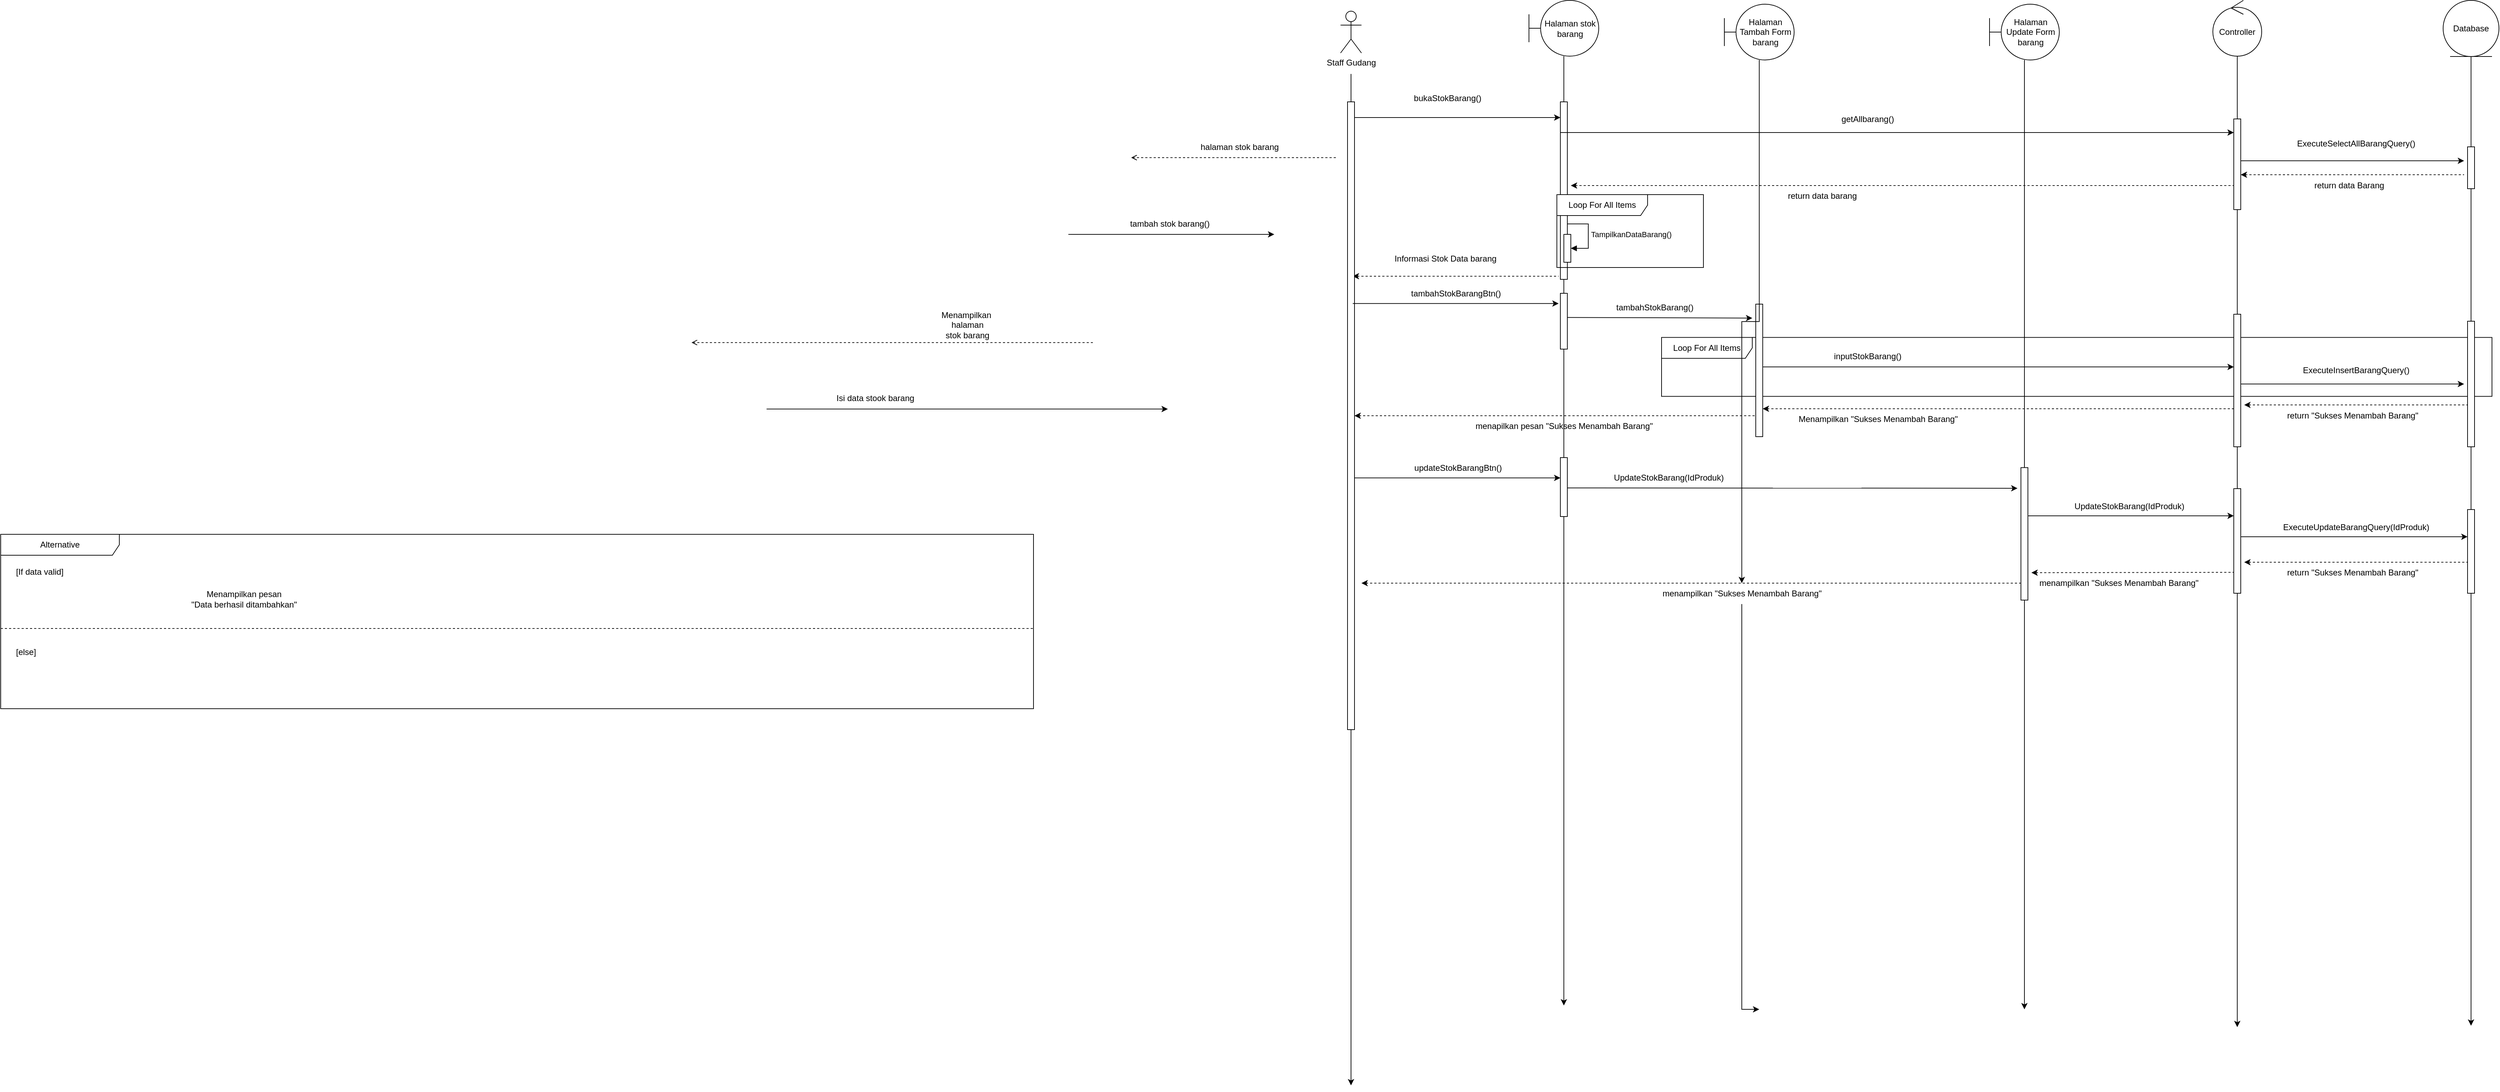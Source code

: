 <mxfile version="21.5.2" type="github" pages="20">
  <diagram id="fW59UWhJ_KLJzVEVr65X" name="Fitur Menambah informasi stok barang">
    <mxGraphModel dx="5157" dy="1407" grid="1" gridSize="10" guides="1" tooltips="1" connect="1" arrows="1" fold="1" page="1" pageScale="1" pageWidth="850" pageHeight="1100" math="0" shadow="0">
      <root>
        <mxCell id="0" />
        <mxCell id="1" parent="0" />
        <mxCell id="C0zr5lX6N-NxUwwGUgHZ-20" value="" style="group" parent="1" connectable="0" vertex="1">
          <mxGeometry x="400" y="4.5" width="1390" height="1470" as="geometry" />
        </mxCell>
        <mxCell id="HAHY-88LGXUo1ZmjZV5Z-1" style="edgeStyle=orthogonalEdgeStyle;rounded=0;orthogonalLoop=1;jettySize=auto;html=1;" parent="C0zr5lX6N-NxUwwGUgHZ-20" source="tKcK3o2jXv3rhwNKkqwP-2" edge="1">
          <mxGeometry relative="1" as="geometry">
            <mxPoint x="50" y="1441" as="targetPoint" />
          </mxGeometry>
        </mxCell>
        <mxCell id="tKcK3o2jXv3rhwNKkqwP-2" value="Halaman stok barang" style="shape=umlBoundary;whiteSpace=wrap;html=1;" parent="C0zr5lX6N-NxUwwGUgHZ-20" vertex="1">
          <mxGeometry width="100" height="80" as="geometry" />
        </mxCell>
        <mxCell id="C0zr5lX6N-NxUwwGUgHZ-34" value="" style="html=1;points=[];perimeter=orthogonalPerimeter;outlineConnect=0;targetShapes=umlLifeline;portConstraint=eastwest;newEdgeStyle={&quot;edgeStyle&quot;:&quot;elbowEdgeStyle&quot;,&quot;elbow&quot;:&quot;vertical&quot;,&quot;curved&quot;:0,&quot;rounded&quot;:0};" parent="C0zr5lX6N-NxUwwGUgHZ-20" vertex="1">
          <mxGeometry x="45" y="145.5" width="10" height="254.5" as="geometry" />
        </mxCell>
        <mxCell id="onJ0BsACgHFUcj2LodlX-14" value="" style="html=1;points=[];perimeter=orthogonalPerimeter;outlineConnect=0;targetShapes=umlLifeline;portConstraint=eastwest;newEdgeStyle={&quot;edgeStyle&quot;:&quot;elbowEdgeStyle&quot;,&quot;elbow&quot;:&quot;vertical&quot;,&quot;curved&quot;:0,&quot;rounded&quot;:0};" parent="C0zr5lX6N-NxUwwGUgHZ-20" vertex="1">
          <mxGeometry x="50" y="335.5" width="10" height="40" as="geometry" />
        </mxCell>
        <mxCell id="onJ0BsACgHFUcj2LodlX-15" value="TampilkanDataBarang()" style="html=1;align=left;spacingLeft=2;endArrow=block;rounded=0;edgeStyle=orthogonalEdgeStyle;curved=0;rounded=0;" parent="C0zr5lX6N-NxUwwGUgHZ-20" target="onJ0BsACgHFUcj2LodlX-14" edge="1">
          <mxGeometry x="0.25" relative="1" as="geometry">
            <mxPoint x="55" y="290.5" as="sourcePoint" />
            <Array as="points">
              <mxPoint x="85" y="320.5" />
            </Array>
            <mxPoint as="offset" />
          </mxGeometry>
        </mxCell>
        <mxCell id="onJ0BsACgHFUcj2LodlX-17" value="" style="endArrow=none;dashed=1;html=1;rounded=0;startArrow=classic;startFill=1;" parent="C0zr5lX6N-NxUwwGUgHZ-20" edge="1">
          <mxGeometry width="50" height="50" relative="1" as="geometry">
            <mxPoint x="-252.5" y="395.5" as="sourcePoint" />
            <mxPoint x="42.5" y="395.5" as="targetPoint" />
          </mxGeometry>
        </mxCell>
        <mxCell id="onJ0BsACgHFUcj2LodlX-21" value="" style="html=1;points=[];perimeter=orthogonalPerimeter;outlineConnect=0;targetShapes=umlLifeline;portConstraint=eastwest;newEdgeStyle={&quot;edgeStyle&quot;:&quot;elbowEdgeStyle&quot;,&quot;elbow&quot;:&quot;vertical&quot;,&quot;curved&quot;:0,&quot;rounded&quot;:0};" parent="C0zr5lX6N-NxUwwGUgHZ-20" vertex="1">
          <mxGeometry x="45" y="420" width="10" height="80" as="geometry" />
        </mxCell>
        <mxCell id="onJ0BsACgHFUcj2LodlX-25" style="edgeStyle=elbowEdgeStyle;rounded=0;orthogonalLoop=1;jettySize=auto;html=1;elbow=vertical;curved=0;" parent="C0zr5lX6N-NxUwwGUgHZ-20" edge="1" target="onJ0BsACgHFUcj2LodlX-26">
          <mxGeometry relative="1" as="geometry">
            <mxPoint x="640" y="525.5" as="targetPoint" />
            <mxPoint x="335" y="525.5" as="sourcePoint" />
          </mxGeometry>
        </mxCell>
        <mxCell id="onJ0BsACgHFUcj2LodlX-27" value="inputStokBarang()" style="text;html=1;align=center;verticalAlign=middle;resizable=0;points=[];autosize=1;strokeColor=none;fillColor=none;container=0;" parent="C0zr5lX6N-NxUwwGUgHZ-20" vertex="1">
          <mxGeometry x="425" y="495.5" width="120" height="30" as="geometry" />
        </mxCell>
        <mxCell id="onJ0BsACgHFUcj2LodlX-71" value="Loop For All Items" style="shape=umlFrame;whiteSpace=wrap;html=1;pointerEvents=0;width=130;height=30;" parent="C0zr5lX6N-NxUwwGUgHZ-20" vertex="1">
          <mxGeometry x="190" y="483.25" width="1190" height="84.5" as="geometry" />
        </mxCell>
        <mxCell id="onJ0BsACgHFUcj2LodlX-87" value="Loop For All Items" style="shape=umlFrame;whiteSpace=wrap;html=1;pointerEvents=0;width=130;height=30;" parent="C0zr5lX6N-NxUwwGUgHZ-20" vertex="1">
          <mxGeometry x="40" y="278.5" width="210" height="104.5" as="geometry" />
        </mxCell>
        <mxCell id="zmxW0Yy-S73kPnZKEfrS-16" value="" style="html=1;points=[];perimeter=orthogonalPerimeter;outlineConnect=0;targetShapes=umlLifeline;portConstraint=eastwest;newEdgeStyle={&quot;edgeStyle&quot;:&quot;elbowEdgeStyle&quot;,&quot;elbow&quot;:&quot;vertical&quot;,&quot;curved&quot;:0,&quot;rounded&quot;:0};" parent="C0zr5lX6N-NxUwwGUgHZ-20" vertex="1">
          <mxGeometry x="45" y="655.5" width="10" height="84.5" as="geometry" />
        </mxCell>
        <mxCell id="HAHY-88LGXUo1ZmjZV5Z-6" style="edgeStyle=orthogonalEdgeStyle;rounded=0;orthogonalLoop=1;jettySize=auto;html=1;" parent="C0zr5lX6N-NxUwwGUgHZ-20" source="tKcK3o2jXv3rhwNKkqwP-5" edge="1">
          <mxGeometry relative="1" as="geometry">
            <mxPoint x="1015" y="1472" as="targetPoint" />
          </mxGeometry>
        </mxCell>
        <mxCell id="onJ0BsACgHFUcj2LodlX-57" value="" style="endArrow=classic;html=1;rounded=0;" parent="C0zr5lX6N-NxUwwGUgHZ-20" edge="1">
          <mxGeometry width="50" height="50" relative="1" as="geometry">
            <mxPoint x="1020" y="550" as="sourcePoint" />
            <mxPoint x="1340" y="550" as="targetPoint" />
          </mxGeometry>
        </mxCell>
        <mxCell id="onJ0BsACgHFUcj2LodlX-58" value="ExecuteInsertBarangQuery()" style="text;html=1;align=center;verticalAlign=middle;resizable=0;points=[];autosize=1;strokeColor=none;fillColor=none;container=0;" parent="C0zr5lX6N-NxUwwGUgHZ-20" vertex="1">
          <mxGeometry x="1095" y="515" width="180" height="30" as="geometry" />
        </mxCell>
        <mxCell id="tAjrWRJAHp5NWM8UHjjj-1" value="" style="html=1;points=[];perimeter=orthogonalPerimeter;outlineConnect=0;targetShapes=umlLifeline;portConstraint=eastwest;newEdgeStyle={&quot;edgeStyle&quot;:&quot;elbowEdgeStyle&quot;,&quot;elbow&quot;:&quot;vertical&quot;,&quot;curved&quot;:0,&quot;rounded&quot;:0};" parent="C0zr5lX6N-NxUwwGUgHZ-20" vertex="1">
          <mxGeometry x="1010" y="700" width="10" height="150" as="geometry" />
        </mxCell>
        <mxCell id="tKcK3o2jXv3rhwNKkqwP-5" value="Controller" style="ellipse;shape=umlControl;whiteSpace=wrap;html=1;" parent="C0zr5lX6N-NxUwwGUgHZ-20" vertex="1">
          <mxGeometry x="980" width="70" height="80" as="geometry" />
        </mxCell>
        <mxCell id="onJ0BsACgHFUcj2LodlX-2" value="" style="html=1;points=[];perimeter=orthogonalPerimeter;outlineConnect=0;targetShapes=umlLifeline;portConstraint=eastwest;newEdgeStyle={&quot;edgeStyle&quot;:&quot;elbowEdgeStyle&quot;,&quot;elbow&quot;:&quot;vertical&quot;,&quot;curved&quot;:0,&quot;rounded&quot;:0};" parent="C0zr5lX6N-NxUwwGUgHZ-20" vertex="1">
          <mxGeometry x="1010" y="170" width="10" height="130" as="geometry" />
        </mxCell>
        <mxCell id="C0zr5lX6N-NxUwwGUgHZ-18" value="" style="group" parent="C0zr5lX6N-NxUwwGUgHZ-20" connectable="0" vertex="1">
          <mxGeometry x="1310" width="80" height="1470" as="geometry" />
        </mxCell>
        <mxCell id="HAHY-88LGXUo1ZmjZV5Z-7" style="edgeStyle=orthogonalEdgeStyle;rounded=0;orthogonalLoop=1;jettySize=auto;html=1;" parent="C0zr5lX6N-NxUwwGUgHZ-18" source="tKcK3o2jXv3rhwNKkqwP-4" edge="1">
          <mxGeometry relative="1" as="geometry">
            <mxPoint x="40" y="1470" as="targetPoint" />
          </mxGeometry>
        </mxCell>
        <mxCell id="tKcK3o2jXv3rhwNKkqwP-4" value="Database" style="ellipse;shape=umlEntity;whiteSpace=wrap;html=1;" parent="C0zr5lX6N-NxUwwGUgHZ-18" vertex="1">
          <mxGeometry width="80" height="80.548" as="geometry" />
        </mxCell>
        <mxCell id="tAjrWRJAHp5NWM8UHjjj-2" value="" style="html=1;points=[];perimeter=orthogonalPerimeter;outlineConnect=0;targetShapes=umlLifeline;portConstraint=eastwest;newEdgeStyle={&quot;edgeStyle&quot;:&quot;elbowEdgeStyle&quot;,&quot;elbow&quot;:&quot;vertical&quot;,&quot;curved&quot;:0,&quot;rounded&quot;:0};" parent="C0zr5lX6N-NxUwwGUgHZ-18" vertex="1">
          <mxGeometry x="35" y="730" width="10" height="120" as="geometry" />
        </mxCell>
        <mxCell id="onJ0BsACgHFUcj2LodlX-5" value="" style="html=1;points=[];perimeter=orthogonalPerimeter;outlineConnect=0;targetShapes=umlLifeline;portConstraint=eastwest;newEdgeStyle={&quot;edgeStyle&quot;:&quot;elbowEdgeStyle&quot;,&quot;elbow&quot;:&quot;vertical&quot;,&quot;curved&quot;:0,&quot;rounded&quot;:0};" parent="C0zr5lX6N-NxUwwGUgHZ-18" vertex="1">
          <mxGeometry x="35" y="210" width="10" height="60" as="geometry" />
        </mxCell>
        <mxCell id="onJ0BsACgHFUcj2LodlX-59" value="" style="html=1;points=[];perimeter=orthogonalPerimeter;outlineConnect=0;targetShapes=umlLifeline;portConstraint=eastwest;newEdgeStyle={&quot;edgeStyle&quot;:&quot;elbowEdgeStyle&quot;,&quot;elbow&quot;:&quot;vertical&quot;,&quot;curved&quot;:0,&quot;rounded&quot;:0};" parent="C0zr5lX6N-NxUwwGUgHZ-18" vertex="1">
          <mxGeometry x="35" y="460" width="10" height="180" as="geometry" />
        </mxCell>
        <mxCell id="onJ0BsACgHFUcj2LodlX-4" value="" style="endArrow=classic;html=1;rounded=0;" parent="C0zr5lX6N-NxUwwGUgHZ-20" edge="1">
          <mxGeometry width="50" height="50" relative="1" as="geometry">
            <mxPoint x="1020" y="230" as="sourcePoint" />
            <mxPoint x="1340" y="230" as="targetPoint" />
          </mxGeometry>
        </mxCell>
        <mxCell id="onJ0BsACgHFUcj2LodlX-6" value="ExecuteSelectAllBarangQuery()" style="text;html=1;align=center;verticalAlign=middle;resizable=0;points=[];autosize=1;strokeColor=none;fillColor=none;container=0;" parent="C0zr5lX6N-NxUwwGUgHZ-20" vertex="1">
          <mxGeometry x="1090" y="190" width="190" height="30" as="geometry" />
        </mxCell>
        <mxCell id="onJ0BsACgHFUcj2LodlX-8" value="" style="endArrow=none;dashed=1;html=1;rounded=0;startArrow=classic;startFill=1;" parent="C0zr5lX6N-NxUwwGUgHZ-20" edge="1">
          <mxGeometry width="50" height="50" relative="1" as="geometry">
            <mxPoint x="1020" y="250" as="sourcePoint" />
            <mxPoint x="1340" y="250" as="targetPoint" />
          </mxGeometry>
        </mxCell>
        <mxCell id="onJ0BsACgHFUcj2LodlX-9" value="return data Barang" style="text;html=1;align=center;verticalAlign=middle;resizable=0;points=[];autosize=1;strokeColor=none;fillColor=none;container=0;" parent="C0zr5lX6N-NxUwwGUgHZ-20" vertex="1">
          <mxGeometry x="1110" y="250" width="130" height="30" as="geometry" />
        </mxCell>
        <mxCell id="onJ0BsACgHFUcj2LodlX-26" value="" style="html=1;points=[];perimeter=orthogonalPerimeter;outlineConnect=0;targetShapes=umlLifeline;portConstraint=eastwest;newEdgeStyle={&quot;edgeStyle&quot;:&quot;elbowEdgeStyle&quot;,&quot;elbow&quot;:&quot;vertical&quot;,&quot;curved&quot;:0,&quot;rounded&quot;:0};" parent="C0zr5lX6N-NxUwwGUgHZ-20" vertex="1">
          <mxGeometry x="1010" y="450" width="10" height="190" as="geometry" />
        </mxCell>
        <mxCell id="onJ0BsACgHFUcj2LodlX-60" value="" style="endArrow=none;dashed=1;html=1;rounded=0;startArrow=classic;startFill=1;" parent="C0zr5lX6N-NxUwwGUgHZ-20" edge="1">
          <mxGeometry width="50" height="50" relative="1" as="geometry">
            <mxPoint x="1025" y="580" as="sourcePoint" />
            <mxPoint x="1345" y="580" as="targetPoint" />
          </mxGeometry>
        </mxCell>
        <mxCell id="onJ0BsACgHFUcj2LodlX-61" value="return &quot;Sukses Menambah Barang&quot;" style="text;html=1;align=center;verticalAlign=middle;resizable=0;points=[];autosize=1;strokeColor=none;fillColor=none;container=0;" parent="C0zr5lX6N-NxUwwGUgHZ-20" vertex="1">
          <mxGeometry x="1070" y="580" width="220" height="30" as="geometry" />
        </mxCell>
        <mxCell id="onJ0BsACgHFUcj2LodlX-65" value="Menampilkan &quot;Sukses Menambah Barang&quot;" style="text;html=1;align=center;verticalAlign=middle;resizable=0;points=[];autosize=1;strokeColor=none;fillColor=none;container=0;" parent="C0zr5lX6N-NxUwwGUgHZ-20" vertex="1">
          <mxGeometry x="370" y="585.5" width="260" height="30" as="geometry" />
        </mxCell>
        <mxCell id="94Tn0FD8faaWMeGUc1yy-9" style="edgeStyle=orthogonalEdgeStyle;rounded=0;orthogonalLoop=1;jettySize=auto;html=1;" edge="1" parent="C0zr5lX6N-NxUwwGUgHZ-20" source="94Tn0FD8faaWMeGUc1yy-10">
          <mxGeometry relative="1" as="geometry">
            <mxPoint x="710" y="1446.5" as="targetPoint" />
          </mxGeometry>
        </mxCell>
        <mxCell id="94Tn0FD8faaWMeGUc1yy-10" value="Halaman Update Form barang" style="shape=umlBoundary;whiteSpace=wrap;html=1;" vertex="1" parent="C0zr5lX6N-NxUwwGUgHZ-20">
          <mxGeometry x="660" y="5.5" width="100" height="80" as="geometry" />
        </mxCell>
        <mxCell id="94Tn0FD8faaWMeGUc1yy-11" value="" style="html=1;points=[];perimeter=orthogonalPerimeter;outlineConnect=0;targetShapes=umlLifeline;portConstraint=eastwest;newEdgeStyle={&quot;edgeStyle&quot;:&quot;elbowEdgeStyle&quot;,&quot;elbow&quot;:&quot;vertical&quot;,&quot;curved&quot;:0,&quot;rounded&quot;:0};" vertex="1" parent="C0zr5lX6N-NxUwwGUgHZ-20">
          <mxGeometry x="705" y="669.82" width="10" height="190" as="geometry" />
        </mxCell>
        <mxCell id="94Tn0FD8faaWMeGUc1yy-13" value="" style="endArrow=classic;html=1;rounded=0;exitX=1;exitY=0.125;exitDx=0;exitDy=0;exitPerimeter=0;" edge="1" parent="C0zr5lX6N-NxUwwGUgHZ-20">
          <mxGeometry width="50" height="50" relative="1" as="geometry">
            <mxPoint x="55" y="698.95" as="sourcePoint" />
            <mxPoint x="700" y="699.5" as="targetPoint" />
          </mxGeometry>
        </mxCell>
        <mxCell id="94Tn0FD8faaWMeGUc1yy-14" value="UpdateStokBarang(IdProduk)" style="text;html=1;align=center;verticalAlign=middle;resizable=0;points=[];autosize=1;strokeColor=none;fillColor=none;container=0;" vertex="1" parent="C0zr5lX6N-NxUwwGUgHZ-20">
          <mxGeometry x="110" y="669.82" width="180" height="30" as="geometry" />
        </mxCell>
        <mxCell id="94Tn0FD8faaWMeGUc1yy-16" value="" style="endArrow=classic;html=1;rounded=0;exitX=1;exitY=0.125;exitDx=0;exitDy=0;exitPerimeter=0;" edge="1" parent="C0zr5lX6N-NxUwwGUgHZ-20" target="tAjrWRJAHp5NWM8UHjjj-1">
          <mxGeometry width="50" height="50" relative="1" as="geometry">
            <mxPoint x="715" y="738.95" as="sourcePoint" />
            <mxPoint x="1360" y="739.5" as="targetPoint" />
          </mxGeometry>
        </mxCell>
        <mxCell id="94Tn0FD8faaWMeGUc1yy-17" value="UpdateStokBarang(IdProduk)" style="text;html=1;align=center;verticalAlign=middle;resizable=0;points=[];autosize=1;strokeColor=none;fillColor=none;container=0;" vertex="1" parent="C0zr5lX6N-NxUwwGUgHZ-20">
          <mxGeometry x="770" y="710.0" width="180" height="30" as="geometry" />
        </mxCell>
        <mxCell id="94Tn0FD8faaWMeGUc1yy-18" value="" style="endArrow=classic;html=1;rounded=0;exitX=1;exitY=0.125;exitDx=0;exitDy=0;exitPerimeter=0;" edge="1" parent="C0zr5lX6N-NxUwwGUgHZ-20" target="tAjrWRJAHp5NWM8UHjjj-2">
          <mxGeometry width="50" height="50" relative="1" as="geometry">
            <mxPoint x="1020" y="768.95" as="sourcePoint" />
            <mxPoint x="1315" y="769" as="targetPoint" />
          </mxGeometry>
        </mxCell>
        <mxCell id="94Tn0FD8faaWMeGUc1yy-19" value="ExecuteUpdateBarangQuery(IdProduk)" style="text;html=1;align=center;verticalAlign=middle;resizable=0;points=[];autosize=1;strokeColor=none;fillColor=none;container=0;" vertex="1" parent="C0zr5lX6N-NxUwwGUgHZ-20">
          <mxGeometry x="1065" y="740.0" width="240" height="30" as="geometry" />
        </mxCell>
        <mxCell id="94Tn0FD8faaWMeGUc1yy-21" value="" style="endArrow=none;dashed=1;html=1;rounded=0;startArrow=classic;startFill=1;" edge="1" parent="C0zr5lX6N-NxUwwGUgHZ-20">
          <mxGeometry width="50" height="50" relative="1" as="geometry">
            <mxPoint x="1025" y="805.5" as="sourcePoint" />
            <mxPoint x="1345" y="805.5" as="targetPoint" />
          </mxGeometry>
        </mxCell>
        <mxCell id="94Tn0FD8faaWMeGUc1yy-22" value="return &quot;Sukses Menambah Barang&quot;" style="text;html=1;align=center;verticalAlign=middle;resizable=0;points=[];autosize=1;strokeColor=none;fillColor=none;container=0;" vertex="1" parent="C0zr5lX6N-NxUwwGUgHZ-20">
          <mxGeometry x="1070" y="805.5" width="220" height="30" as="geometry" />
        </mxCell>
        <mxCell id="94Tn0FD8faaWMeGUc1yy-23" value="" style="endArrow=none;dashed=1;html=1;rounded=0;startArrow=classic;startFill=1;" edge="1" parent="C0zr5lX6N-NxUwwGUgHZ-20">
          <mxGeometry width="50" height="50" relative="1" as="geometry">
            <mxPoint x="720" y="820.5" as="sourcePoint" />
            <mxPoint x="1010" y="820" as="targetPoint" />
          </mxGeometry>
        </mxCell>
        <mxCell id="94Tn0FD8faaWMeGUc1yy-24" value="menampilkan &quot;Sukses Menambah Barang&quot;" style="text;html=1;align=center;verticalAlign=middle;resizable=0;points=[];autosize=1;strokeColor=none;fillColor=none;container=0;" vertex="1" parent="C0zr5lX6N-NxUwwGUgHZ-20">
          <mxGeometry x="715" y="820" width="260" height="30" as="geometry" />
        </mxCell>
        <mxCell id="94Tn0FD8faaWMeGUc1yy-25" value="" style="endArrow=none;dashed=1;html=1;rounded=0;startArrow=classic;startFill=1;" edge="1" parent="C0zr5lX6N-NxUwwGUgHZ-20">
          <mxGeometry width="50" height="50" relative="1" as="geometry">
            <mxPoint x="-240" y="835.5" as="sourcePoint" />
            <mxPoint x="705" y="835.5" as="targetPoint" />
          </mxGeometry>
        </mxCell>
        <mxCell id="C0zr5lX6N-NxUwwGUgHZ-29" value="" style="group" parent="1" connectable="0" vertex="1">
          <mxGeometry x="-75" y="195" width="130" height="50" as="geometry" />
        </mxCell>
        <mxCell id="C0zr5lX6N-NxUwwGUgHZ-3" value="halaman stok barang" style="text;html=1;align=center;verticalAlign=middle;resizable=0;points=[];autosize=1;strokeColor=none;fillColor=none;" parent="C0zr5lX6N-NxUwwGUgHZ-29" vertex="1">
          <mxGeometry x="-10" y="5" width="140" height="30" as="geometry" />
        </mxCell>
        <mxCell id="C0zr5lX6N-NxUwwGUgHZ-30" value="" style="group" parent="1" connectable="0" vertex="1">
          <mxGeometry x="-180" y="310" width="135" height="40" as="geometry" />
        </mxCell>
        <mxCell id="C0zr5lX6N-NxUwwGUgHZ-5" value="tambah stok barang()" style="text;html=1;align=center;verticalAlign=middle;resizable=0;points=[];autosize=1;strokeColor=none;fillColor=none;" parent="C0zr5lX6N-NxUwwGUgHZ-30" vertex="1">
          <mxGeometry x="-5" width="140" height="30" as="geometry" />
        </mxCell>
        <mxCell id="C0zr5lX6N-NxUwwGUgHZ-2" value="" style="endArrow=none;html=1;rounded=0;endFill=0;startArrow=open;startFill=0;dashed=1;" parent="1" edge="1">
          <mxGeometry width="50" height="50" relative="1" as="geometry">
            <mxPoint x="-170" y="230" as="sourcePoint" />
            <mxPoint x="125" y="230" as="targetPoint" />
            <Array as="points">
              <mxPoint x="-100" y="230" />
            </Array>
          </mxGeometry>
        </mxCell>
        <mxCell id="C0zr5lX6N-NxUwwGUgHZ-4" value="" style="endArrow=classic;html=1;rounded=0;" parent="1" edge="1">
          <mxGeometry width="50" height="50" relative="1" as="geometry">
            <mxPoint x="-260" y="340" as="sourcePoint" />
            <mxPoint x="35" y="340" as="targetPoint" />
          </mxGeometry>
        </mxCell>
        <mxCell id="HAHY-88LGXUo1ZmjZV5Z-9" value="" style="endArrow=classic;html=1;rounded=0;exitX=1;exitY=0.125;exitDx=0;exitDy=0;exitPerimeter=0;" parent="1" edge="1">
          <mxGeometry width="50" height="50" relative="1" as="geometry">
            <mxPoint x="150" y="172.5" as="sourcePoint" />
            <mxPoint x="445" y="172.5" as="targetPoint" />
          </mxGeometry>
        </mxCell>
        <mxCell id="HAHY-88LGXUo1ZmjZV5Z-11" value="bukaStokBarang()" style="text;html=1;align=center;verticalAlign=middle;resizable=0;points=[];autosize=1;strokeColor=none;fillColor=none;container=0;" parent="1" vertex="1">
          <mxGeometry x="222.5" y="130" width="120" height="30" as="geometry" />
        </mxCell>
        <mxCell id="C0zr5lX6N-NxUwwGUgHZ-7" value="" style="endArrow=none;html=1;rounded=0;endFill=0;startArrow=open;startFill=0;dashed=1;exitX=1;exitY=0.289;exitDx=0;exitDy=0;exitPerimeter=0;" parent="1" edge="1">
          <mxGeometry width="50" height="50" relative="1" as="geometry">
            <mxPoint x="-800" y="495.1" as="sourcePoint" />
            <mxPoint x="-225" y="495.1" as="targetPoint" />
          </mxGeometry>
        </mxCell>
        <mxCell id="C0zr5lX6N-NxUwwGUgHZ-9" value="Menampilkan&amp;nbsp;&lt;br&gt;halaman&lt;br&gt;stok barang" style="text;html=1;align=center;verticalAlign=middle;resizable=0;points=[];autosize=1;strokeColor=none;fillColor=none;" parent="1" vertex="1">
          <mxGeometry x="-455" y="440" width="100" height="60" as="geometry" />
        </mxCell>
        <mxCell id="C0zr5lX6N-NxUwwGUgHZ-10" value="" style="endArrow=classic;html=1;rounded=0;exitX=1;exitY=0.356;exitDx=0;exitDy=0;exitPerimeter=0;" parent="1" edge="1">
          <mxGeometry width="50" height="50" relative="1" as="geometry">
            <mxPoint x="-692.5" y="590.4" as="sourcePoint" />
            <mxPoint x="-117.5" y="590.4" as="targetPoint" />
          </mxGeometry>
        </mxCell>
        <mxCell id="C0zr5lX6N-NxUwwGUgHZ-11" value="Isi data stook barang" style="text;html=1;align=center;verticalAlign=middle;resizable=0;points=[];autosize=1;strokeColor=none;fillColor=none;" parent="1" vertex="1">
          <mxGeometry x="-602.5" y="560" width="130" height="30" as="geometry" />
        </mxCell>
        <mxCell id="8thaGV3Fseh9l9p66OBm-1" value="Alternative" style="shape=umlFrame;whiteSpace=wrap;html=1;pointerEvents=0;recursiveResize=0;container=1;collapsible=0;width=170;" parent="1" vertex="1">
          <mxGeometry x="-1790" y="770" width="1480" height="250" as="geometry" />
        </mxCell>
        <mxCell id="8thaGV3Fseh9l9p66OBm-2" value="[If data valid]" style="text;html=1;" parent="8thaGV3Fseh9l9p66OBm-1" vertex="1">
          <mxGeometry width="100" height="20" relative="1" as="geometry">
            <mxPoint x="20" y="40" as="offset" />
          </mxGeometry>
        </mxCell>
        <mxCell id="8thaGV3Fseh9l9p66OBm-3" value="[else]" style="line;strokeWidth=1;dashed=1;labelPosition=center;verticalLabelPosition=bottom;align=left;verticalAlign=top;spacingLeft=20;spacingTop=15;html=1;whiteSpace=wrap;" parent="8thaGV3Fseh9l9p66OBm-1" vertex="1">
          <mxGeometry y="130" width="1480" height="10" as="geometry" />
        </mxCell>
        <mxCell id="4gPt0TvhD6Gdm7wsOKZE-1" style="edgeStyle=orthogonalEdgeStyle;rounded=0;orthogonalLoop=1;jettySize=auto;html=1;" parent="1" edge="1">
          <mxGeometry relative="1" as="geometry">
            <mxPoint x="145" y="1560" as="targetPoint" />
            <mxPoint x="145" y="110" as="sourcePoint" />
          </mxGeometry>
        </mxCell>
        <mxCell id="tKcK3o2jXv3rhwNKkqwP-1" value="Staff Gudang" style="shape=umlActor;verticalLabelPosition=bottom;verticalAlign=top;html=1;outlineConnect=0;" parent="1" vertex="1">
          <mxGeometry x="130" y="20" width="30" height="60" as="geometry" />
        </mxCell>
        <mxCell id="tAjrWRJAHp5NWM8UHjjj-3" value="" style="html=1;points=[];perimeter=orthogonalPerimeter;outlineConnect=0;targetShapes=umlLifeline;portConstraint=eastwest;newEdgeStyle={&quot;edgeStyle&quot;:&quot;elbowEdgeStyle&quot;,&quot;elbow&quot;:&quot;vertical&quot;,&quot;curved&quot;:0,&quot;rounded&quot;:0};" parent="1" vertex="1">
          <mxGeometry x="140" y="150" width="10" height="900" as="geometry" />
        </mxCell>
        <mxCell id="zmxW0Yy-S73kPnZKEfrS-18" value="Menampilkan pesan&amp;nbsp;&lt;br&gt;&quot;Data berhasil ditambahkan&quot;&amp;nbsp;" style="text;html=1;align=center;verticalAlign=middle;resizable=0;points=[];autosize=1;strokeColor=none;fillColor=none;" parent="1" vertex="1">
          <mxGeometry x="-1530" y="843" width="180" height="40" as="geometry" />
        </mxCell>
        <mxCell id="onJ0BsACgHFUcj2LodlX-1" value="" style="endArrow=classic;html=1;rounded=0;" parent="1" edge="1" target="onJ0BsACgHFUcj2LodlX-2">
          <mxGeometry width="50" height="50" relative="1" as="geometry">
            <mxPoint x="445" y="194" as="sourcePoint" />
            <mxPoint x="1030" y="194" as="targetPoint" />
          </mxGeometry>
        </mxCell>
        <mxCell id="onJ0BsACgHFUcj2LodlX-18" value="Informasi Stok Data barang" style="text;html=1;align=center;verticalAlign=middle;resizable=0;points=[];autosize=1;strokeColor=none;fillColor=none;container=0;" parent="1" vertex="1">
          <mxGeometry x="195" y="360" width="170" height="30" as="geometry" />
        </mxCell>
        <mxCell id="onJ0BsACgHFUcj2LodlX-19" value="" style="endArrow=classic;html=1;rounded=0;exitX=1;exitY=0.125;exitDx=0;exitDy=0;exitPerimeter=0;" parent="1" edge="1">
          <mxGeometry width="50" height="50" relative="1" as="geometry">
            <mxPoint x="147.5" y="439.13" as="sourcePoint" />
            <mxPoint x="442.5" y="439.13" as="targetPoint" />
          </mxGeometry>
        </mxCell>
        <mxCell id="onJ0BsACgHFUcj2LodlX-20" value="tambahStokBarangBtn()" style="text;html=1;align=center;verticalAlign=middle;resizable=0;points=[];autosize=1;strokeColor=none;fillColor=none;container=0;" parent="1" vertex="1">
          <mxGeometry x="215" y="410" width="160" height="30" as="geometry" />
        </mxCell>
        <mxCell id="onJ0BsACgHFUcj2LodlX-23" value="" style="endArrow=classic;html=1;rounded=0;exitX=1;exitY=0.125;exitDx=0;exitDy=0;exitPerimeter=0;" parent="1" edge="1">
          <mxGeometry width="50" height="50" relative="1" as="geometry">
            <mxPoint x="455" y="459.13" as="sourcePoint" />
            <mxPoint x="720" y="460" as="targetPoint" />
          </mxGeometry>
        </mxCell>
        <mxCell id="onJ0BsACgHFUcj2LodlX-24" value="tambahStokBarang()" style="text;html=1;align=center;verticalAlign=middle;resizable=0;points=[];autosize=1;strokeColor=none;fillColor=none;container=0;" parent="1" vertex="1">
          <mxGeometry x="510" y="430" width="140" height="30" as="geometry" />
        </mxCell>
        <mxCell id="onJ0BsACgHFUcj2LodlX-67" value="menapilkan pesan &quot;Sukses Menambah Barang&quot;" style="text;html=1;align=center;verticalAlign=middle;resizable=0;points=[];autosize=1;strokeColor=none;fillColor=none;container=0;" parent="1" vertex="1">
          <mxGeometry x="305" y="600" width="290" height="30" as="geometry" />
        </mxCell>
        <mxCell id="onJ0BsACgHFUcj2LodlX-66" value="" style="endArrow=none;dashed=1;html=1;rounded=0;startArrow=classic;startFill=1;" parent="1" edge="1">
          <mxGeometry width="50" height="50" relative="1" as="geometry">
            <mxPoint x="150" y="600" as="sourcePoint" />
            <mxPoint x="725" y="600" as="targetPoint" />
          </mxGeometry>
        </mxCell>
        <mxCell id="HAHY-88LGXUo1ZmjZV5Z-5" style="edgeStyle=orthogonalEdgeStyle;rounded=0;orthogonalLoop=1;jettySize=auto;html=1;" parent="1" source="94Tn0FD8faaWMeGUc1yy-26" edge="1">
          <mxGeometry relative="1" as="geometry">
            <mxPoint x="730" y="1451" as="targetPoint" />
            <Array as="points">
              <mxPoint x="705" y="1451" />
            </Array>
          </mxGeometry>
        </mxCell>
        <mxCell id="tKcK3o2jXv3rhwNKkqwP-3" value="Halaman Tambah Form barang" style="shape=umlBoundary;whiteSpace=wrap;html=1;" parent="1" vertex="1">
          <mxGeometry x="680" y="10" width="100" height="80" as="geometry" />
        </mxCell>
        <mxCell id="C0zr5lX6N-NxUwwGUgHZ-45" value="" style="html=1;points=[];perimeter=orthogonalPerimeter;outlineConnect=0;targetShapes=umlLifeline;portConstraint=eastwest;newEdgeStyle={&quot;edgeStyle&quot;:&quot;elbowEdgeStyle&quot;,&quot;elbow&quot;:&quot;vertical&quot;,&quot;curved&quot;:0,&quot;rounded&quot;:0};" parent="1" vertex="1">
          <mxGeometry x="725" y="440" width="10" height="190" as="geometry" />
        </mxCell>
        <mxCell id="onJ0BsACgHFUcj2LodlX-3" value="getAllbarang()" style="text;html=1;align=center;verticalAlign=middle;resizable=0;points=[];autosize=1;strokeColor=none;fillColor=none;container=0;" parent="1" vertex="1">
          <mxGeometry x="835" y="160" width="100" height="30" as="geometry" />
        </mxCell>
        <mxCell id="onJ0BsACgHFUcj2LodlX-10" value="" style="endArrow=none;dashed=1;html=1;rounded=0;startArrow=classic;startFill=1;" parent="1" edge="1" target="onJ0BsACgHFUcj2LodlX-2">
          <mxGeometry width="50" height="50" relative="1" as="geometry">
            <mxPoint x="460" y="270" as="sourcePoint" />
            <mxPoint x="1040" y="270" as="targetPoint" />
          </mxGeometry>
        </mxCell>
        <mxCell id="onJ0BsACgHFUcj2LodlX-11" value="return data barang" style="text;html=1;align=center;verticalAlign=middle;resizable=0;points=[];autosize=1;strokeColor=none;fillColor=none;container=0;" parent="1" vertex="1">
          <mxGeometry x="760" y="270" width="120" height="30" as="geometry" />
        </mxCell>
        <mxCell id="onJ0BsACgHFUcj2LodlX-64" value="" style="endArrow=none;dashed=1;html=1;rounded=0;startArrow=classic;startFill=1;" parent="1" edge="1" target="onJ0BsACgHFUcj2LodlX-26">
          <mxGeometry width="50" height="50" relative="1" as="geometry">
            <mxPoint x="735" y="590" as="sourcePoint" />
            <mxPoint x="1035" y="590" as="targetPoint" />
          </mxGeometry>
        </mxCell>
        <mxCell id="94Tn0FD8faaWMeGUc1yy-1" value="" style="endArrow=classic;html=1;rounded=0;exitX=1;exitY=0.125;exitDx=0;exitDy=0;exitPerimeter=0;" edge="1" parent="1">
          <mxGeometry width="50" height="50" relative="1" as="geometry">
            <mxPoint x="150" y="689.13" as="sourcePoint" />
            <mxPoint x="445" y="689.13" as="targetPoint" />
          </mxGeometry>
        </mxCell>
        <mxCell id="94Tn0FD8faaWMeGUc1yy-2" value="updateStokBarangBtn()" style="text;html=1;align=center;verticalAlign=middle;resizable=0;points=[];autosize=1;strokeColor=none;fillColor=none;container=0;" vertex="1" parent="1">
          <mxGeometry x="222.5" y="660" width="150" height="30" as="geometry" />
        </mxCell>
        <mxCell id="94Tn0FD8faaWMeGUc1yy-27" value="" style="edgeStyle=orthogonalEdgeStyle;rounded=0;orthogonalLoop=1;jettySize=auto;html=1;" edge="1" parent="1" source="tKcK3o2jXv3rhwNKkqwP-3" target="94Tn0FD8faaWMeGUc1yy-26">
          <mxGeometry relative="1" as="geometry">
            <mxPoint x="730" y="1451" as="targetPoint" />
            <mxPoint x="730" y="90" as="sourcePoint" />
          </mxGeometry>
        </mxCell>
        <mxCell id="94Tn0FD8faaWMeGUc1yy-26" value="menampilkan &quot;Sukses Menambah Barang&quot;" style="text;html=1;align=center;verticalAlign=middle;resizable=0;points=[];autosize=1;strokeColor=none;fillColor=none;container=0;" vertex="1" parent="1">
          <mxGeometry x="575" y="840" width="260" height="30" as="geometry" />
        </mxCell>
      </root>
    </mxGraphModel>
  </diagram>
  <diagram name="Lihat Stok Barang" id="1RANx4102WIwLDPeEz-W">
    <mxGraphModel dx="1434" dy="774" grid="1" gridSize="10" guides="1" tooltips="1" connect="1" arrows="1" fold="1" page="1" pageScale="1" pageWidth="1169" pageHeight="827" math="0" shadow="0">
      <root>
        <mxCell id="0" />
        <mxCell id="1" parent="0" />
        <mxCell id="wOwVRG1pd0MssBesaVP3-1" value="" style="shape=umlLifeline;perimeter=lifelinePerimeter;whiteSpace=wrap;html=1;container=1;dropTarget=0;collapsible=0;recursiveResize=0;outlineConnect=0;portConstraint=eastwest;newEdgeStyle={&quot;edgeStyle&quot;:&quot;elbowEdgeStyle&quot;,&quot;elbow&quot;:&quot;vertical&quot;,&quot;curved&quot;:0,&quot;rounded&quot;:0};participant=umlBoundary;" parent="1" vertex="1">
          <mxGeometry x="495" y="180" width="50" height="560" as="geometry" />
        </mxCell>
        <mxCell id="wOwVRG1pd0MssBesaVP3-2" style="edgeStyle=elbowEdgeStyle;rounded=0;orthogonalLoop=1;jettySize=auto;html=1;elbow=vertical;curved=0;dashed=1;" parent="1" source="wOwVRG1pd0MssBesaVP3-4" edge="1">
          <mxGeometry relative="1" as="geometry">
            <mxPoint x="800" y="480" as="targetPoint" />
          </mxGeometry>
        </mxCell>
        <mxCell id="wOwVRG1pd0MssBesaVP3-3" style="edgeStyle=elbowEdgeStyle;rounded=0;orthogonalLoop=1;jettySize=auto;html=1;elbow=vertical;curved=0;dashed=1;" parent="1" source="wOwVRG1pd0MssBesaVP3-4" edge="1">
          <mxGeometry relative="1" as="geometry">
            <mxPoint x="810" y="590" as="targetPoint" />
          </mxGeometry>
        </mxCell>
        <mxCell id="wOwVRG1pd0MssBesaVP3-4" value="" style="shape=umlLifeline;perimeter=lifelinePerimeter;whiteSpace=wrap;html=1;container=1;dropTarget=0;collapsible=0;recursiveResize=0;outlineConnect=0;portConstraint=eastwest;newEdgeStyle={&quot;edgeStyle&quot;:&quot;elbowEdgeStyle&quot;,&quot;elbow&quot;:&quot;vertical&quot;,&quot;curved&quot;:0,&quot;rounded&quot;:0};participant=umlEntity;" parent="1" vertex="1">
          <mxGeometry x="1025" y="180" width="40" height="580" as="geometry" />
        </mxCell>
        <mxCell id="wOwVRG1pd0MssBesaVP3-5" style="edgeStyle=elbowEdgeStyle;rounded=0;orthogonalLoop=1;jettySize=auto;html=1;elbow=vertical;curved=0;" parent="1" source="wOwVRG1pd0MssBesaVP3-7" edge="1">
          <mxGeometry relative="1" as="geometry">
            <mxPoint x="990" y="380" as="targetPoint" />
          </mxGeometry>
        </mxCell>
        <mxCell id="wOwVRG1pd0MssBesaVP3-6" style="edgeStyle=elbowEdgeStyle;rounded=0;orthogonalLoop=1;jettySize=auto;html=1;elbow=vertical;curved=0;dashed=1;" parent="1" source="wOwVRG1pd0MssBesaVP3-7" edge="1">
          <mxGeometry relative="1" as="geometry">
            <mxPoint x="550" y="510" as="targetPoint" />
          </mxGeometry>
        </mxCell>
        <mxCell id="wOwVRG1pd0MssBesaVP3-7" value="" style="shape=umlLifeline;perimeter=lifelinePerimeter;whiteSpace=wrap;html=1;container=1;dropTarget=0;collapsible=0;recursiveResize=0;outlineConnect=0;portConstraint=eastwest;newEdgeStyle={&quot;edgeStyle&quot;:&quot;elbowEdgeStyle&quot;,&quot;elbow&quot;:&quot;vertical&quot;,&quot;curved&quot;:0,&quot;rounded&quot;:0};participant=umlControl;" parent="1" vertex="1">
          <mxGeometry x="750" y="180" width="40" height="580" as="geometry" />
        </mxCell>
        <mxCell id="wOwVRG1pd0MssBesaVP3-8" value="&lt;div align=&quot;center&quot;&gt;Halaman&lt;br&gt; Stok Barang&lt;/div&gt;" style="text;whiteSpace=wrap;html=1;fontSize=19;align=center;" parent="1" vertex="1">
          <mxGeometry x="400" y="110" width="240" height="50" as="geometry" />
        </mxCell>
        <mxCell id="wOwVRG1pd0MssBesaVP3-9" value="Data Stok Barang" style="text;whiteSpace=wrap;html=1;align=center;fontSize=18;" parent="1" vertex="1">
          <mxGeometry x="980" y="120" width="130" height="40" as="geometry" />
        </mxCell>
        <mxCell id="wOwVRG1pd0MssBesaVP3-10" value="Control Data &lt;br style=&quot;font-size: 19px;&quot;&gt;&lt;div style=&quot;font-size: 19px;&quot;&gt;Stok Barang&lt;/div&gt;" style="text;whiteSpace=wrap;html=1;align=center;fontSize=19;" parent="1" vertex="1">
          <mxGeometry x="680" y="120" width="170" height="40" as="geometry" />
        </mxCell>
        <mxCell id="wOwVRG1pd0MssBesaVP3-11" style="edgeStyle=elbowEdgeStyle;rounded=0;orthogonalLoop=1;jettySize=auto;html=1;elbow=vertical;curved=0;" parent="1" source="wOwVRG1pd0MssBesaVP3-12" edge="1">
          <mxGeometry relative="1" as="geometry">
            <mxPoint x="490" y="310" as="targetPoint" />
          </mxGeometry>
        </mxCell>
        <mxCell id="wOwVRG1pd0MssBesaVP3-12" value="" style="shape=umlLifeline;perimeter=lifelinePerimeter;whiteSpace=wrap;html=1;container=1;dropTarget=0;collapsible=0;recursiveResize=0;outlineConnect=0;portConstraint=eastwest;newEdgeStyle={&quot;edgeStyle&quot;:&quot;elbowEdgeStyle&quot;,&quot;elbow&quot;:&quot;vertical&quot;,&quot;curved&quot;:0,&quot;rounded&quot;:0};participant=umlActor;" parent="1" vertex="1">
          <mxGeometry x="280" y="190" width="20" height="520" as="geometry" />
        </mxCell>
        <mxCell id="wOwVRG1pd0MssBesaVP3-13" style="edgeStyle=elbowEdgeStyle;rounded=0;orthogonalLoop=1;jettySize=auto;html=1;elbow=vertical;curved=0;" parent="1" source="wOwVRG1pd0MssBesaVP3-14" edge="1">
          <mxGeometry relative="1" as="geometry">
            <mxPoint x="740" y="310" as="targetPoint" />
          </mxGeometry>
        </mxCell>
        <mxCell id="wOwVRG1pd0MssBesaVP3-14" value="" style="shape=umlLifeline;perimeter=lifelinePerimeter;whiteSpace=wrap;html=1;container=1;dropTarget=0;collapsible=0;recursiveResize=0;outlineConnect=0;portConstraint=eastwest;newEdgeStyle={&quot;edgeStyle&quot;:&quot;elbowEdgeStyle&quot;,&quot;elbow&quot;:&quot;vertical&quot;,&quot;curved&quot;:0,&quot;rounded&quot;:0};participant=umlActor;" parent="1" vertex="1">
          <mxGeometry x="110" y="190" width="20" height="550" as="geometry" />
        </mxCell>
        <mxCell id="wOwVRG1pd0MssBesaVP3-15" value="Staff Gudang" style="text;whiteSpace=wrap;html=1;fontSize=19;align=center;" parent="1" vertex="1">
          <mxGeometry x="170" y="130" width="240" height="50" as="geometry" />
        </mxCell>
        <mxCell id="wOwVRG1pd0MssBesaVP3-16" value="Staff Penjualan" style="text;whiteSpace=wrap;html=1;fontSize=19;align=center;" parent="1" vertex="1">
          <mxGeometry y="130" width="240" height="40" as="geometry" />
        </mxCell>
        <mxCell id="wOwVRG1pd0MssBesaVP3-17" value="Query Select&amp;nbsp; Data Barang()" style="text;whiteSpace=wrap;html=1;" parent="1" vertex="1">
          <mxGeometry x="820" y="330" width="140" height="50" as="geometry" />
        </mxCell>
        <mxCell id="wOwVRG1pd0MssBesaVP3-18" value="Mengembalikan Data Barang" style="text;align=center;fontStyle=0;verticalAlign=middle;spacingLeft=3;spacingRight=3;strokeColor=none;rotatable=0;points=[[0,0.5],[1,0.5]];portConstraint=eastwest;html=1;" parent="1" vertex="1">
          <mxGeometry x="900" y="450" width="80" height="26" as="geometry" />
        </mxCell>
        <mxCell id="wOwVRG1pd0MssBesaVP3-19" value="menampilkan Data Barang" style="text;align=center;fontStyle=0;verticalAlign=middle;spacingLeft=3;spacingRight=3;strokeColor=none;rotatable=0;points=[[0,0.5],[1,0.5]];portConstraint=eastwest;html=1;" parent="1" vertex="1">
          <mxGeometry x="610" y="476" width="80" height="26" as="geometry" />
        </mxCell>
        <mxCell id="wOwVRG1pd0MssBesaVP3-20" value="Mengembalikan Data null" style="text;align=center;fontStyle=0;verticalAlign=middle;spacingLeft=3;spacingRight=3;strokeColor=none;rotatable=0;points=[[0,0.5],[1,0.5]];portConstraint=eastwest;html=1;" parent="1" vertex="1">
          <mxGeometry x="880" y="560" width="80" height="26" as="geometry" />
        </mxCell>
        <mxCell id="wOwVRG1pd0MssBesaVP3-21" style="edgeStyle=elbowEdgeStyle;rounded=0;orthogonalLoop=1;jettySize=auto;html=1;elbow=vertical;curved=0;dashed=1;" parent="1" edge="1">
          <mxGeometry relative="1" as="geometry">
            <mxPoint x="520" y="604.5" as="targetPoint" />
            <mxPoint x="765" y="604.5" as="sourcePoint" />
          </mxGeometry>
        </mxCell>
        <mxCell id="wOwVRG1pd0MssBesaVP3-22" value="Menampilkan Pesan&lt;br&gt;&quot;data Kosong&quot; " style="text;align=center;fontStyle=0;verticalAlign=middle;spacingLeft=3;spacingRight=3;strokeColor=none;rotatable=0;points=[[0,0.5],[1,0.5]];portConstraint=eastwest;html=1;" parent="1" vertex="1">
          <mxGeometry x="610" y="570" width="80" height="26" as="geometry" />
        </mxCell>
        <mxCell id="wOwVRG1pd0MssBesaVP3-23" value="" style="group;movable=1;resizable=1;rotatable=1;deletable=1;editable=1;locked=0;connectable=1;" parent="1" vertex="1" connectable="0">
          <mxGeometry x="4" y="420" width="1096" height="240" as="geometry" />
        </mxCell>
        <mxCell id="wOwVRG1pd0MssBesaVP3-24" value="Alternative" style="shape=umlFrame;whiteSpace=wrap;html=1;pointerEvents=0;recursiveResize=0;container=0;collapsible=0;width=170;movable=1;resizable=1;rotatable=1;deletable=1;editable=1;locked=0;connectable=1;" parent="wOwVRG1pd0MssBesaVP3-23" vertex="1">
          <mxGeometry width="1091.296" height="240" as="geometry" />
        </mxCell>
        <mxCell id="wOwVRG1pd0MssBesaVP3-25" value="[else]" style="line;strokeWidth=1;dashed=1;labelPosition=center;verticalLabelPosition=bottom;align=left;verticalAlign=top;spacingLeft=20;spacingTop=15;html=1;whiteSpace=wrap;" parent="wOwVRG1pd0MssBesaVP3-23" vertex="1">
          <mxGeometry y="110" width="1096" height="20" as="geometry" />
        </mxCell>
        <mxCell id="wOwVRG1pd0MssBesaVP3-26" value="[Berhasil]" style="text;align=center;fontStyle=1;verticalAlign=middle;spacingLeft=3;spacingRight=3;strokeColor=none;rotatable=0;points=[[0,0.5],[1,0.5]];portConstraint=eastwest;html=1;" parent="wOwVRG1pd0MssBesaVP3-23" vertex="1">
          <mxGeometry y="40" width="80.073" height="26" as="geometry" />
        </mxCell>
        <mxCell id="wOwVRG1pd0MssBesaVP3-27" value="Klik Tombol&lt;br&gt;LihatDataBarang()" style="text;whiteSpace=wrap;html=1;" parent="1" vertex="1">
          <mxGeometry x="320" y="260" width="140" height="50" as="geometry" />
        </mxCell>
      </root>
    </mxGraphModel>
  </diagram>
  <diagram id="ePVJI0FRAtfmDlSX30Z0" name="Tambah Stok Barang">
    <mxGraphModel dx="265" dy="719" grid="1" gridSize="10" guides="1" tooltips="1" connect="1" arrows="1" fold="1" page="1" pageScale="1" pageWidth="1169" pageHeight="827" math="0" shadow="0">
      <root>
        <mxCell id="0" />
        <mxCell id="1" parent="0" />
        <mxCell id="G8uDdQIkTr1pwJH5Ph0W-11" value="Staff Gudang" style="text;whiteSpace=wrap;html=1;fontSize=19;align=center;" parent="1" vertex="1">
          <mxGeometry x="1600" y="130" width="240" height="50" as="geometry" />
        </mxCell>
        <mxCell id="G8uDdQIkTr1pwJH5Ph0W-32" value="Klik Tombol&lt;br&gt;LihatDataBarang()" style="text;whiteSpace=wrap;html=1;" parent="1" vertex="1">
          <mxGeometry x="1350" y="170" width="140" height="50" as="geometry" />
        </mxCell>
        <mxCell id="G8uDdQIkTr1pwJH5Ph0W-33" value="" style="shape=umlLifeline;perimeter=lifelinePerimeter;whiteSpace=wrap;html=1;container=1;dropTarget=0;collapsible=0;recursiveResize=0;outlineConnect=0;portConstraint=eastwest;newEdgeStyle={&quot;edgeStyle&quot;:&quot;elbowEdgeStyle&quot;,&quot;elbow&quot;:&quot;vertical&quot;,&quot;curved&quot;:0,&quot;rounded&quot;:0};participant=umlBoundary;" parent="1" vertex="1">
          <mxGeometry x="1525" y="90" width="50" height="720" as="geometry" />
        </mxCell>
        <mxCell id="G8uDdQIkTr1pwJH5Ph0W-34" value="" style="html=1;points=[];perimeter=orthogonalPerimeter;outlineConnect=0;targetShapes=umlLifeline;portConstraint=eastwest;newEdgeStyle={&quot;edgeStyle&quot;:&quot;elbowEdgeStyle&quot;,&quot;elbow&quot;:&quot;vertical&quot;,&quot;curved&quot;:0,&quot;rounded&quot;:0};" parent="G8uDdQIkTr1pwJH5Ph0W-33" vertex="1">
          <mxGeometry x="20" y="90" width="10" height="270" as="geometry" />
        </mxCell>
        <mxCell id="G8uDdQIkTr1pwJH5Ph0W-35" value="" style="shape=umlLifeline;perimeter=lifelinePerimeter;whiteSpace=wrap;html=1;container=1;dropTarget=0;collapsible=0;recursiveResize=0;outlineConnect=0;portConstraint=eastwest;newEdgeStyle={&quot;edgeStyle&quot;:&quot;elbowEdgeStyle&quot;,&quot;elbow&quot;:&quot;vertical&quot;,&quot;curved&quot;:0,&quot;rounded&quot;:0};participant=umlEntity;" parent="1" vertex="1">
          <mxGeometry x="2235" y="90" width="40" height="710" as="geometry" />
        </mxCell>
        <mxCell id="G8uDdQIkTr1pwJH5Ph0W-36" value="" style="html=1;points=[];perimeter=orthogonalPerimeter;outlineConnect=0;targetShapes=umlLifeline;portConstraint=eastwest;newEdgeStyle={&quot;edgeStyle&quot;:&quot;elbowEdgeStyle&quot;,&quot;elbow&quot;:&quot;vertical&quot;,&quot;curved&quot;:0,&quot;rounded&quot;:0};" parent="G8uDdQIkTr1pwJH5Ph0W-35" vertex="1">
          <mxGeometry x="16" y="322" width="10" height="328" as="geometry" />
        </mxCell>
        <mxCell id="G8uDdQIkTr1pwJH5Ph0W-37" style="edgeStyle=elbowEdgeStyle;rounded=0;orthogonalLoop=1;jettySize=auto;html=1;elbow=vertical;curved=0;" parent="1" target="G8uDdQIkTr1pwJH5Ph0W-35" edge="1">
          <mxGeometry relative="1" as="geometry">
            <mxPoint x="2335" y="481.75" as="targetPoint" />
            <mxPoint x="2083.278" y="481.306" as="sourcePoint" />
          </mxGeometry>
        </mxCell>
        <mxCell id="G8uDdQIkTr1pwJH5Ph0W-38" value="" style="shape=umlLifeline;perimeter=lifelinePerimeter;whiteSpace=wrap;html=1;container=1;dropTarget=0;collapsible=0;recursiveResize=0;outlineConnect=0;portConstraint=eastwest;newEdgeStyle={&quot;edgeStyle&quot;:&quot;elbowEdgeStyle&quot;,&quot;elbow&quot;:&quot;vertical&quot;,&quot;curved&quot;:0,&quot;rounded&quot;:0};participant=umlControl;" parent="1" vertex="1">
          <mxGeometry x="2060" y="90" width="40" height="690" as="geometry" />
        </mxCell>
        <mxCell id="G8uDdQIkTr1pwJH5Ph0W-39" value="" style="html=1;points=[];perimeter=orthogonalPerimeter;outlineConnect=0;targetShapes=umlLifeline;portConstraint=eastwest;newEdgeStyle={&quot;edgeStyle&quot;:&quot;elbowEdgeStyle&quot;,&quot;elbow&quot;:&quot;vertical&quot;,&quot;curved&quot;:0,&quot;rounded&quot;:0};" parent="G8uDdQIkTr1pwJH5Ph0W-38" vertex="1">
          <mxGeometry x="15" y="100" width="10" height="320" as="geometry" />
        </mxCell>
        <mxCell id="G8uDdQIkTr1pwJH5Ph0W-40" value="&lt;div align=&quot;center&quot;&gt;Halaman&lt;br&gt; Stok Barang&lt;/div&gt;" style="text;whiteSpace=wrap;html=1;fontSize=19;align=center;" parent="1" vertex="1">
          <mxGeometry x="1430" y="20" width="240" height="50" as="geometry" />
        </mxCell>
        <mxCell id="G8uDdQIkTr1pwJH5Ph0W-41" value="Data Stok Barang" style="text;whiteSpace=wrap;html=1;align=center;fontSize=18;" parent="1" vertex="1">
          <mxGeometry x="2190" y="30" width="130" height="40" as="geometry" />
        </mxCell>
        <mxCell id="G8uDdQIkTr1pwJH5Ph0W-42" value="Control Data &lt;br style=&quot;font-size: 19px;&quot;&gt;&lt;div style=&quot;font-size: 19px;&quot;&gt;Stok Barang&lt;/div&gt;" style="text;whiteSpace=wrap;html=1;align=center;fontSize=19;" parent="1" vertex="1">
          <mxGeometry x="1990" y="30" width="170" height="40" as="geometry" />
        </mxCell>
        <mxCell id="G8uDdQIkTr1pwJH5Ph0W-43" style="edgeStyle=elbowEdgeStyle;rounded=0;orthogonalLoop=1;jettySize=auto;html=1;elbow=vertical;curved=0;" parent="1" source="G8uDdQIkTr1pwJH5Ph0W-44" edge="1">
          <mxGeometry relative="1" as="geometry">
            <mxPoint x="1520" y="220" as="targetPoint" />
          </mxGeometry>
        </mxCell>
        <mxCell id="G8uDdQIkTr1pwJH5Ph0W-44" value="" style="shape=umlLifeline;perimeter=lifelinePerimeter;whiteSpace=wrap;html=1;container=1;dropTarget=0;collapsible=0;recursiveResize=0;outlineConnect=0;portConstraint=eastwest;newEdgeStyle={&quot;edgeStyle&quot;:&quot;elbowEdgeStyle&quot;,&quot;elbow&quot;:&quot;vertical&quot;,&quot;curved&quot;:0,&quot;rounded&quot;:0};participant=umlActor;" parent="1" vertex="1">
          <mxGeometry x="1310" y="100" width="20" height="680" as="geometry" />
        </mxCell>
        <mxCell id="G8uDdQIkTr1pwJH5Ph0W-45" value="Staff Gudang" style="text;whiteSpace=wrap;html=1;fontSize=19;align=center;" parent="1" vertex="1">
          <mxGeometry x="1200" y="40" width="240" height="50" as="geometry" />
        </mxCell>
        <mxCell id="G8uDdQIkTr1pwJH5Ph0W-46" style="edgeStyle=elbowEdgeStyle;rounded=0;orthogonalLoop=1;jettySize=auto;html=1;elbow=vertical;curved=0;" parent="1" source="G8uDdQIkTr1pwJH5Ph0W-47" edge="1">
          <mxGeometry relative="1" as="geometry">
            <mxPoint x="2050" y="270" as="targetPoint" />
          </mxGeometry>
        </mxCell>
        <mxCell id="G8uDdQIkTr1pwJH5Ph0W-47" value="" style="shape=umlLifeline;perimeter=lifelinePerimeter;whiteSpace=wrap;html=1;container=1;dropTarget=0;collapsible=0;recursiveResize=0;outlineConnect=0;portConstraint=eastwest;newEdgeStyle={&quot;edgeStyle&quot;:&quot;elbowEdgeStyle&quot;,&quot;elbow&quot;:&quot;vertical&quot;,&quot;curved&quot;:0,&quot;rounded&quot;:0};participant=umlBoundary;" parent="1" vertex="1">
          <mxGeometry x="1785" y="98" width="50" height="692" as="geometry" />
        </mxCell>
        <mxCell id="G8uDdQIkTr1pwJH5Ph0W-48" value="" style="html=1;points=[];perimeter=orthogonalPerimeter;outlineConnect=0;targetShapes=umlLifeline;portConstraint=eastwest;newEdgeStyle={&quot;edgeStyle&quot;:&quot;elbowEdgeStyle&quot;,&quot;elbow&quot;:&quot;vertical&quot;,&quot;curved&quot;:0,&quot;rounded&quot;:0};" parent="G8uDdQIkTr1pwJH5Ph0W-47" vertex="1">
          <mxGeometry x="20" y="78" width="10" height="322" as="geometry" />
        </mxCell>
        <mxCell id="G8uDdQIkTr1pwJH5Ph0W-49" value="&lt;div align=&quot;center&quot;&gt;Halaman&lt;br&gt;Tambah Stok Barang&lt;/div&gt;" style="text;whiteSpace=wrap;html=1;fontSize=19;align=center;" parent="1" vertex="1">
          <mxGeometry x="1690" y="28" width="240" height="50" as="geometry" />
        </mxCell>
        <mxCell id="G8uDdQIkTr1pwJH5Ph0W-50" style="edgeStyle=elbowEdgeStyle;rounded=0;orthogonalLoop=1;jettySize=auto;html=1;elbow=vertical;curved=0;" parent="1" edge="1">
          <mxGeometry relative="1" as="geometry">
            <mxPoint x="1760" y="247.57" as="targetPoint" />
            <mxPoint x="1549" y="247.57" as="sourcePoint" />
          </mxGeometry>
        </mxCell>
        <mxCell id="G8uDdQIkTr1pwJH5Ph0W-51" value="Klik Tombol&lt;br&gt;TambahDataBarang()" style="text;whiteSpace=wrap;html=1;" parent="1" vertex="1">
          <mxGeometry x="1575" y="187.57" width="140" height="50" as="geometry" />
        </mxCell>
        <mxCell id="G8uDdQIkTr1pwJH5Ph0W-52" value="Query InsertData()" style="text;whiteSpace=wrap;html=1;" parent="1" vertex="1">
          <mxGeometry x="2125" y="450" width="140" height="73.75" as="geometry" />
        </mxCell>
        <mxCell id="G8uDdQIkTr1pwJH5Ph0W-53" value="&lt;br&gt;TambahDataBarang()" style="text;whiteSpace=wrap;html=1;" parent="1" vertex="1">
          <mxGeometry x="1860" y="220" width="140" height="70" as="geometry" />
        </mxCell>
        <mxCell id="G8uDdQIkTr1pwJH5Ph0W-54" style="edgeStyle=elbowEdgeStyle;rounded=0;orthogonalLoop=1;jettySize=auto;html=1;elbow=vertical;curved=0;" parent="1" edge="1">
          <mxGeometry relative="1" as="geometry">
            <mxPoint x="1840" y="388" as="targetPoint" />
            <mxPoint x="2079.5" y="387.789" as="sourcePoint" />
          </mxGeometry>
        </mxCell>
        <mxCell id="G8uDdQIkTr1pwJH5Ph0W-55" value="Menampilkan Pesan&lt;br&gt;&quot;Yakin Ingin menambah Data ini?&quot;" style="text;whiteSpace=wrap;html=1;" parent="1" vertex="1">
          <mxGeometry x="1880" y="328" width="140" height="73.75" as="geometry" />
        </mxCell>
        <mxCell id="G8uDdQIkTr1pwJH5Ph0W-56" style="edgeStyle=elbowEdgeStyle;rounded=0;orthogonalLoop=1;jettySize=auto;html=1;elbow=vertical;curved=0;" parent="1" edge="1">
          <mxGeometry relative="1" as="geometry">
            <mxPoint x="2070" y="458" as="targetPoint" />
            <mxPoint x="1820" y="458" as="sourcePoint" />
          </mxGeometry>
        </mxCell>
        <mxCell id="G8uDdQIkTr1pwJH5Ph0W-57" value="Klik Tombol&lt;br&gt;konfirmasiTambahBarang()" style="text;whiteSpace=wrap;html=1;" parent="1" vertex="1">
          <mxGeometry x="1860" y="406.25" width="140" height="73.75" as="geometry" />
        </mxCell>
        <mxCell id="G8uDdQIkTr1pwJH5Ph0W-58" value="" style="group" parent="1" vertex="1" connectable="0">
          <mxGeometry x="1200" y="510" width="1050" height="220" as="geometry" />
        </mxCell>
        <mxCell id="G8uDdQIkTr1pwJH5Ph0W-59" style="edgeStyle=elbowEdgeStyle;rounded=0;orthogonalLoop=1;jettySize=auto;html=1;elbow=vertical;curved=0;dashed=1;" parent="G8uDdQIkTr1pwJH5Ph0W-58" edge="1">
          <mxGeometry relative="1" as="geometry">
            <mxPoint x="333.476" y="70" as="targetPoint" />
            <mxPoint x="1031.524" y="70" as="sourcePoint" />
          </mxGeometry>
        </mxCell>
        <mxCell id="G8uDdQIkTr1pwJH5Ph0W-60" value="" style="group;movable=1;resizable=1;rotatable=1;deletable=1;editable=1;locked=0;connectable=1;" parent="G8uDdQIkTr1pwJH5Ph0W-58" vertex="1" connectable="0">
          <mxGeometry width="1050" height="220" as="geometry" />
        </mxCell>
        <mxCell id="G8uDdQIkTr1pwJH5Ph0W-61" value="Alternative" style="shape=umlFrame;whiteSpace=wrap;html=1;pointerEvents=0;recursiveResize=0;container=0;collapsible=0;width=170;movable=1;resizable=1;rotatable=1;deletable=1;editable=1;locked=0;connectable=1;" parent="G8uDdQIkTr1pwJH5Ph0W-60" vertex="1">
          <mxGeometry width="1045.494" height="220" as="geometry" />
        </mxCell>
        <mxCell id="G8uDdQIkTr1pwJH5Ph0W-62" value="[else]" style="line;strokeWidth=1;dashed=1;labelPosition=center;verticalLabelPosition=bottom;align=left;verticalAlign=top;spacingLeft=20;spacingTop=15;html=1;whiteSpace=wrap;" parent="G8uDdQIkTr1pwJH5Ph0W-60" vertex="1">
          <mxGeometry y="100.833" width="1050" height="18.333" as="geometry" />
        </mxCell>
        <mxCell id="G8uDdQIkTr1pwJH5Ph0W-63" value="[Berhasil]" style="text;align=center;fontStyle=1;verticalAlign=middle;spacingLeft=3;spacingRight=3;strokeColor=none;rotatable=0;points=[[0,0.5],[1,0.5]];portConstraint=eastwest;html=1;" parent="G8uDdQIkTr1pwJH5Ph0W-60" vertex="1">
          <mxGeometry y="36.667" width="76.712" height="23.833" as="geometry" />
        </mxCell>
        <mxCell id="G8uDdQIkTr1pwJH5Ph0W-64" value="Menampilkan Pesan &lt;br&gt;&quot;Tambah Data berhasil&quot;" style="text;whiteSpace=wrap;html=1;" parent="G8uDdQIkTr1pwJH5Ph0W-58" vertex="1">
          <mxGeometry x="378.541" y="20" width="126.18" height="70" as="geometry" />
        </mxCell>
        <mxCell id="G8uDdQIkTr1pwJH5Ph0W-65" style="edgeStyle=elbowEdgeStyle;rounded=0;orthogonalLoop=1;jettySize=auto;html=1;elbow=vertical;curved=0;dashed=1;" parent="G8uDdQIkTr1pwJH5Ph0W-58" edge="1">
          <mxGeometry relative="1" as="geometry">
            <mxPoint x="333.476" y="188" as="targetPoint" />
            <mxPoint x="1031.524" y="188" as="sourcePoint" />
          </mxGeometry>
        </mxCell>
        <mxCell id="G8uDdQIkTr1pwJH5Ph0W-66" value="Menampilkan Pesan &lt;br&gt;&quot;Tambah Data Gagal&quot;" style="text;whiteSpace=wrap;html=1;" parent="G8uDdQIkTr1pwJH5Ph0W-58" vertex="1">
          <mxGeometry x="378.541" y="138" width="126.18" height="70" as="geometry" />
        </mxCell>
      </root>
    </mxGraphModel>
  </diagram>
  <diagram id="rj6nXmxJJx2oWex2MJuJ" name="UD Stok barang">
    <mxGraphModel dx="692" dy="1126" grid="1" gridSize="10" guides="1" tooltips="1" connect="1" arrows="1" fold="1" page="1" pageScale="1" pageWidth="1169" pageHeight="827" math="0" shadow="0">
      <root>
        <mxCell id="0" />
        <mxCell id="1" parent="0" />
        <mxCell id="fX6ip6AoIxCmp--0zVoM-1" value="Klik Tombol&lt;br&gt;LihatDataBarang()" style="text;whiteSpace=wrap;html=1;" parent="1" vertex="1">
          <mxGeometry x="1475.1" y="160" width="140" height="50" as="geometry" />
        </mxCell>
        <mxCell id="fX6ip6AoIxCmp--0zVoM-2" value="" style="shape=umlLifeline;perimeter=lifelinePerimeter;whiteSpace=wrap;html=1;container=1;dropTarget=0;collapsible=0;recursiveResize=0;outlineConnect=0;portConstraint=eastwest;newEdgeStyle={&quot;edgeStyle&quot;:&quot;elbowEdgeStyle&quot;,&quot;elbow&quot;:&quot;vertical&quot;,&quot;curved&quot;:0,&quot;rounded&quot;:0};participant=umlBoundary;" parent="1" vertex="1">
          <mxGeometry x="1650.1" y="80" width="50" height="1497" as="geometry" />
        </mxCell>
        <mxCell id="fX6ip6AoIxCmp--0zVoM-3" value="" style="html=1;points=[];perimeter=orthogonalPerimeter;outlineConnect=0;targetShapes=umlLifeline;portConstraint=eastwest;newEdgeStyle={&quot;edgeStyle&quot;:&quot;elbowEdgeStyle&quot;,&quot;elbow&quot;:&quot;vertical&quot;,&quot;curved&quot;:0,&quot;rounded&quot;:0};" parent="fX6ip6AoIxCmp--0zVoM-2" vertex="1">
          <mxGeometry x="20" y="90" width="10" height="1370" as="geometry" />
        </mxCell>
        <mxCell id="fX6ip6AoIxCmp--0zVoM-4" style="edgeStyle=elbowEdgeStyle;rounded=0;orthogonalLoop=1;jettySize=auto;html=1;elbow=vertical;curved=0;dashed=1;" parent="1" edge="1">
          <mxGeometry relative="1" as="geometry">
            <mxPoint x="2225.1" y="354" as="targetPoint" />
            <mxPoint x="2479.6" y="354" as="sourcePoint" />
          </mxGeometry>
        </mxCell>
        <mxCell id="fX6ip6AoIxCmp--0zVoM-5" value="" style="shape=umlLifeline;perimeter=lifelinePerimeter;whiteSpace=wrap;html=1;container=1;dropTarget=0;collapsible=0;recursiveResize=0;outlineConnect=0;portConstraint=eastwest;newEdgeStyle={&quot;edgeStyle&quot;:&quot;elbowEdgeStyle&quot;,&quot;elbow&quot;:&quot;vertical&quot;,&quot;curved&quot;:0,&quot;rounded&quot;:0};participant=umlEntity;" parent="1" vertex="1">
          <mxGeometry x="2460.1" y="80" width="40" height="1467" as="geometry" />
        </mxCell>
        <mxCell id="fX6ip6AoIxCmp--0zVoM-6" value="" style="html=1;points=[];perimeter=orthogonalPerimeter;outlineConnect=0;targetShapes=umlLifeline;portConstraint=eastwest;newEdgeStyle={&quot;edgeStyle&quot;:&quot;elbowEdgeStyle&quot;,&quot;elbow&quot;:&quot;vertical&quot;,&quot;curved&quot;:0,&quot;rounded&quot;:0};" parent="fX6ip6AoIxCmp--0zVoM-5" vertex="1">
          <mxGeometry x="15" y="107" width="10" height="203" as="geometry" />
        </mxCell>
        <mxCell id="fX6ip6AoIxCmp--0zVoM-7" value="" style="html=1;points=[];perimeter=orthogonalPerimeter;outlineConnect=0;targetShapes=umlLifeline;portConstraint=eastwest;newEdgeStyle={&quot;edgeStyle&quot;:&quot;elbowEdgeStyle&quot;,&quot;elbow&quot;:&quot;vertical&quot;,&quot;curved&quot;:0,&quot;rounded&quot;:0};" parent="fX6ip6AoIxCmp--0zVoM-5" vertex="1">
          <mxGeometry x="15" y="1114" width="10" height="296" as="geometry" />
        </mxCell>
        <mxCell id="fX6ip6AoIxCmp--0zVoM-8" style="edgeStyle=elbowEdgeStyle;rounded=0;orthogonalLoop=1;jettySize=auto;html=1;elbow=vertical;curved=0;" parent="1" source="fX6ip6AoIxCmp--0zVoM-10" edge="1">
          <mxGeometry relative="1" as="geometry">
            <mxPoint x="2455.1" y="280" as="targetPoint" />
          </mxGeometry>
        </mxCell>
        <mxCell id="fX6ip6AoIxCmp--0zVoM-9" style="edgeStyle=elbowEdgeStyle;rounded=0;orthogonalLoop=1;jettySize=auto;html=1;elbow=vertical;curved=0;" parent="1" edge="1">
          <mxGeometry relative="1" as="geometry">
            <mxPoint x="1965.1" y="578.75" as="targetPoint" />
            <mxPoint x="2204.6" y="578.539" as="sourcePoint" />
          </mxGeometry>
        </mxCell>
        <mxCell id="fX6ip6AoIxCmp--0zVoM-10" value="" style="shape=umlLifeline;perimeter=lifelinePerimeter;whiteSpace=wrap;html=1;container=1;dropTarget=0;collapsible=0;recursiveResize=0;outlineConnect=0;portConstraint=eastwest;newEdgeStyle={&quot;edgeStyle&quot;:&quot;elbowEdgeStyle&quot;,&quot;elbow&quot;:&quot;vertical&quot;,&quot;curved&quot;:0,&quot;rounded&quot;:0};participant=umlControl;" parent="1" vertex="1">
          <mxGeometry x="2185.1" y="80" width="40" height="1477" as="geometry" />
        </mxCell>
        <mxCell id="fX6ip6AoIxCmp--0zVoM-11" style="edgeStyle=elbowEdgeStyle;rounded=0;orthogonalLoop=1;jettySize=auto;html=1;elbow=vertical;curved=0;" parent="fX6ip6AoIxCmp--0zVoM-10" source="fX6ip6AoIxCmp--0zVoM-12" edge="1">
          <mxGeometry relative="1" as="geometry">
            <mxPoint x="-220" y="317" as="targetPoint" />
          </mxGeometry>
        </mxCell>
        <mxCell id="fX6ip6AoIxCmp--0zVoM-12" value="" style="html=1;points=[];perimeter=orthogonalPerimeter;outlineConnect=0;targetShapes=umlLifeline;portConstraint=eastwest;newEdgeStyle={&quot;edgeStyle&quot;:&quot;elbowEdgeStyle&quot;,&quot;elbow&quot;:&quot;vertical&quot;,&quot;curved&quot;:0,&quot;rounded&quot;:0};" parent="fX6ip6AoIxCmp--0zVoM-10" vertex="1">
          <mxGeometry x="15" y="100" width="10" height="1320" as="geometry" />
        </mxCell>
        <mxCell id="fX6ip6AoIxCmp--0zVoM-13" value="&lt;div align=&quot;center&quot;&gt;Halaman&lt;br&gt; Stok Barang&lt;/div&gt;" style="text;whiteSpace=wrap;html=1;fontSize=19;align=center;" parent="1" vertex="1">
          <mxGeometry x="1555.1" y="10" width="240" height="50" as="geometry" />
        </mxCell>
        <mxCell id="fX6ip6AoIxCmp--0zVoM-14" value="Data Stok Barang" style="text;whiteSpace=wrap;html=1;align=center;fontSize=18;" parent="1" vertex="1">
          <mxGeometry x="2415.1" y="20" width="130" height="40" as="geometry" />
        </mxCell>
        <mxCell id="fX6ip6AoIxCmp--0zVoM-15" value="Control Data &lt;br style=&quot;font-size: 19px;&quot;&gt;&lt;div style=&quot;font-size: 19px;&quot;&gt;Stok Barang&lt;/div&gt;" style="text;whiteSpace=wrap;html=1;align=center;fontSize=19;" parent="1" vertex="1">
          <mxGeometry x="2115.1" y="20" width="170" height="40" as="geometry" />
        </mxCell>
        <mxCell id="fX6ip6AoIxCmp--0zVoM-16" style="edgeStyle=elbowEdgeStyle;rounded=0;orthogonalLoop=1;jettySize=auto;html=1;elbow=vertical;curved=0;" parent="1" edge="1">
          <mxGeometry relative="1" as="geometry">
            <mxPoint x="1645.1" y="210" as="targetPoint" />
            <mxPoint x="1443.6" y="211" as="sourcePoint" />
          </mxGeometry>
        </mxCell>
        <mxCell id="fX6ip6AoIxCmp--0zVoM-19" value="" style="shape=umlLifeline;perimeter=lifelinePerimeter;whiteSpace=wrap;html=1;container=1;dropTarget=0;collapsible=0;recursiveResize=0;outlineConnect=0;portConstraint=eastwest;newEdgeStyle={&quot;edgeStyle&quot;:&quot;elbowEdgeStyle&quot;,&quot;elbow&quot;:&quot;vertical&quot;,&quot;curved&quot;:0,&quot;rounded&quot;:0};participant=umlBoundary;" parent="1" vertex="1">
          <mxGeometry x="1910.1" y="88" width="50" height="1469" as="geometry" />
        </mxCell>
        <mxCell id="fX6ip6AoIxCmp--0zVoM-20" value="" style="html=1;points=[];perimeter=orthogonalPerimeter;outlineConnect=0;targetShapes=umlLifeline;portConstraint=eastwest;newEdgeStyle={&quot;edgeStyle&quot;:&quot;elbowEdgeStyle&quot;,&quot;elbow&quot;:&quot;vertical&quot;,&quot;curved&quot;:0,&quot;rounded&quot;:0};" parent="fX6ip6AoIxCmp--0zVoM-19" vertex="1">
          <mxGeometry x="20" y="234" width="10" height="716" as="geometry" />
        </mxCell>
        <mxCell id="fX6ip6AoIxCmp--0zVoM-21" value="&lt;div align=&quot;center&quot;&gt;Halaman&lt;br&gt; Edit Stok Barang&lt;/div&gt;" style="text;whiteSpace=wrap;html=1;fontSize=19;align=center;" parent="1" vertex="1">
          <mxGeometry x="1815.1" y="18" width="240" height="50" as="geometry" />
        </mxCell>
        <mxCell id="fX6ip6AoIxCmp--0zVoM-22" style="edgeStyle=elbowEdgeStyle;rounded=0;orthogonalLoop=1;jettySize=auto;html=1;elbow=vertical;curved=0;" parent="1" edge="1">
          <mxGeometry relative="1" as="geometry">
            <mxPoint x="2195.1" y="238" as="targetPoint" />
            <mxPoint x="1685.1" y="238" as="sourcePoint" />
          </mxGeometry>
        </mxCell>
        <mxCell id="fX6ip6AoIxCmp--0zVoM-23" value="Klik Tombol&lt;br&gt;editDataBarang()" style="text;whiteSpace=wrap;html=1;" parent="1" vertex="1">
          <mxGeometry x="1700.1" y="177.57" width="140" height="50" as="geometry" />
        </mxCell>
        <mxCell id="fX6ip6AoIxCmp--0zVoM-24" style="edgeStyle=elbowEdgeStyle;rounded=0;orthogonalLoop=1;jettySize=auto;html=1;elbow=vertical;curved=0;" parent="1" edge="1">
          <mxGeometry relative="1" as="geometry">
            <mxPoint x="2194.6" y="1075.91" as="targetPoint" />
            <mxPoint x="1665.1" y="1075.91" as="sourcePoint" />
          </mxGeometry>
        </mxCell>
        <mxCell id="fX6ip6AoIxCmp--0zVoM-25" value="Klik Tombol&lt;br&gt;HapusBarang()" style="text;whiteSpace=wrap;html=1;" parent="1" vertex="1">
          <mxGeometry x="1691.1" y="1015.91" width="140" height="50" as="geometry" />
        </mxCell>
        <mxCell id="fX6ip6AoIxCmp--0zVoM-26" value="Query getData()" style="text;whiteSpace=wrap;html=1;" parent="1" vertex="1">
          <mxGeometry x="2285.1" y="246.25" width="140" height="73.75" as="geometry" />
        </mxCell>
        <mxCell id="fX6ip6AoIxCmp--0zVoM-27" value="Return Data Informasi Stok barang" style="text;whiteSpace=wrap;html=1;" parent="1" vertex="1">
          <mxGeometry x="2286.1" y="307" width="140" height="70" as="geometry" />
        </mxCell>
        <mxCell id="fX6ip6AoIxCmp--0zVoM-28" style="edgeStyle=elbowEdgeStyle;rounded=0;orthogonalLoop=1;jettySize=auto;html=1;elbow=vertical;curved=0;" parent="1" edge="1">
          <mxGeometry relative="1" as="geometry">
            <mxPoint x="2460.1" y="1250.75" as="targetPoint" />
            <mxPoint x="2209.1" y="1250.75" as="sourcePoint" />
          </mxGeometry>
        </mxCell>
        <mxCell id="fX6ip6AoIxCmp--0zVoM-29" value="Query deleteData()" style="text;whiteSpace=wrap;html=1;" parent="1" vertex="1">
          <mxGeometry x="2290.1" y="1217" width="140" height="73.75" as="geometry" />
        </mxCell>
        <mxCell id="fX6ip6AoIxCmp--0zVoM-30" value="menampilkanStokBarang()" style="text;whiteSpace=wrap;html=1;" parent="1" vertex="1">
          <mxGeometry x="2005.1" y="357" width="140" height="70" as="geometry" />
        </mxCell>
        <mxCell id="fX6ip6AoIxCmp--0zVoM-31" style="edgeStyle=elbowEdgeStyle;rounded=0;orthogonalLoop=1;jettySize=auto;html=1;elbow=vertical;curved=0;" parent="1" edge="1">
          <mxGeometry relative="1" as="geometry">
            <mxPoint x="2185.1" y="493.87" as="targetPoint" />
            <mxPoint x="1935.1" y="493.87" as="sourcePoint" />
          </mxGeometry>
        </mxCell>
        <mxCell id="fX6ip6AoIxCmp--0zVoM-32" value="Klik Tombol&lt;br&gt;EditBarang()" style="text;whiteSpace=wrap;html=1;" parent="1" vertex="1">
          <mxGeometry x="1985.1" y="445" width="140" height="73.75" as="geometry" />
        </mxCell>
        <mxCell id="fX6ip6AoIxCmp--0zVoM-33" value=" " style="group;movable=1;resizable=1;rotatable=1;deletable=1;editable=1;locked=0;connectable=1;" parent="1" vertex="1" connectable="0">
          <mxGeometry x="1735.1" y="717" width="825" height="220" as="geometry" />
        </mxCell>
        <mxCell id="fX6ip6AoIxCmp--0zVoM-34" value="Alternative" style="shape=umlFrame;whiteSpace=wrap;html=1;pointerEvents=0;recursiveResize=0;container=0;collapsible=0;width=170;movable=1;resizable=1;rotatable=1;deletable=1;editable=1;locked=0;connectable=1;" parent="fX6ip6AoIxCmp--0zVoM-33" vertex="1">
          <mxGeometry x="-2.245" width="821.459" height="220" as="geometry" />
        </mxCell>
        <mxCell id="fX6ip6AoIxCmp--0zVoM-35" value="" style="line;strokeWidth=1;dashed=1;labelPosition=center;verticalLabelPosition=bottom;align=left;verticalAlign=top;spacingLeft=20;spacingTop=15;html=1;whiteSpace=wrap;" parent="fX6ip6AoIxCmp--0zVoM-33" vertex="1">
          <mxGeometry y="100.83" width="820" height="18.33" as="geometry" />
        </mxCell>
        <mxCell id="fX6ip6AoIxCmp--0zVoM-36" value="[Berhasil]" style="text;align=center;fontStyle=1;verticalAlign=middle;spacingLeft=3;spacingRight=3;strokeColor=none;rotatable=0;points=[[0,0.5],[1,0.5]];portConstraint=eastwest;html=1;" parent="fX6ip6AoIxCmp--0zVoM-33" vertex="1">
          <mxGeometry x="11.224" y="39.997" width="60.274" height="23.833" as="geometry" />
        </mxCell>
        <mxCell id="fX6ip6AoIxCmp--0zVoM-37" style="edgeStyle=elbowEdgeStyle;rounded=0;orthogonalLoop=1;jettySize=auto;html=1;elbow=vertical;curved=0;dashed=1;" parent="fX6ip6AoIxCmp--0zVoM-33" edge="1">
          <mxGeometry relative="1" as="geometry">
            <mxPoint x="490.0" y="161" as="targetPoint" />
            <mxPoint x="740" y="161" as="sourcePoint" />
          </mxGeometry>
        </mxCell>
        <mxCell id="fX6ip6AoIxCmp--0zVoM-38" value="Return data Informasi gagal" style="text;whiteSpace=wrap;html=1;" parent="fX6ip6AoIxCmp--0zVoM-33" vertex="1">
          <mxGeometry x="521.939" y="120" width="157.143" height="70" as="geometry" />
        </mxCell>
        <mxCell id="fX6ip6AoIxCmp--0zVoM-39" style="edgeStyle=elbowEdgeStyle;rounded=0;orthogonalLoop=1;jettySize=auto;html=1;elbow=vertical;curved=0;dashed=1;" parent="fX6ip6AoIxCmp--0zVoM-33" edge="1">
          <mxGeometry relative="1" as="geometry">
            <mxPoint x="220" y="189" as="targetPoint" />
            <mxPoint x="465.667" y="189.42" as="sourcePoint" />
          </mxGeometry>
        </mxCell>
        <mxCell id="fX6ip6AoIxCmp--0zVoM-40" value="Menampilkan pesan&lt;br&gt;&quot;Gagal Mengubah data&quot;" style="text;whiteSpace=wrap;html=1;" parent="fX6ip6AoIxCmp--0zVoM-33" vertex="1">
          <mxGeometry x="270.0" y="140" width="157.143" height="70" as="geometry" />
        </mxCell>
        <mxCell id="fX6ip6AoIxCmp--0zVoM-41" value="[Else]" style="text;whiteSpace=wrap;html=1;" parent="fX6ip6AoIxCmp--0zVoM-33" vertex="1">
          <mxGeometry x="11.22" y="130" width="80" height="40" as="geometry" />
        </mxCell>
        <mxCell id="fX6ip6AoIxCmp--0zVoM-42" value="" style="html=1;points=[];perimeter=orthogonalPerimeter;outlineConnect=0;targetShapes=umlLifeline;portConstraint=eastwest;newEdgeStyle={&quot;edgeStyle&quot;:&quot;elbowEdgeStyle&quot;,&quot;elbow&quot;:&quot;vertical&quot;,&quot;curved&quot;:0,&quot;rounded&quot;:0};" parent="fX6ip6AoIxCmp--0zVoM-33" vertex="1">
          <mxGeometry x="740" y="-73" width="10" height="263" as="geometry" />
        </mxCell>
        <mxCell id="fX6ip6AoIxCmp--0zVoM-43" value="Menampilkan Pesan&lt;br&gt;&quot;Yakin Ingin Mengubah Data ini?&quot;" style="text;whiteSpace=wrap;html=1;" parent="1" vertex="1">
          <mxGeometry x="2005.1" y="518.75" width="140" height="73.75" as="geometry" />
        </mxCell>
        <mxCell id="fX6ip6AoIxCmp--0zVoM-44" style="edgeStyle=elbowEdgeStyle;rounded=0;orthogonalLoop=1;jettySize=auto;html=1;elbow=vertical;curved=0;" parent="1" edge="1">
          <mxGeometry relative="1" as="geometry">
            <mxPoint x="2185.1" y="645.87" as="targetPoint" />
            <mxPoint x="1935.1" y="645.87" as="sourcePoint" />
          </mxGeometry>
        </mxCell>
        <mxCell id="fX6ip6AoIxCmp--0zVoM-45" value="Klik Tombol&lt;br&gt;KonfirmasiDataBarang()" style="text;whiteSpace=wrap;html=1;" parent="1" vertex="1">
          <mxGeometry x="1985.1" y="597" width="140" height="73.75" as="geometry" />
        </mxCell>
        <mxCell id="fX6ip6AoIxCmp--0zVoM-46" style="edgeStyle=elbowEdgeStyle;rounded=0;orthogonalLoop=1;jettySize=auto;html=1;elbow=vertical;curved=0;" parent="1" edge="1">
          <mxGeometry relative="1" as="geometry">
            <mxPoint x="2460.1" y="697" as="targetPoint" />
            <mxPoint x="2209.1" y="697" as="sourcePoint" />
          </mxGeometry>
        </mxCell>
        <mxCell id="fX6ip6AoIxCmp--0zVoM-47" value="Query updateData()" style="text;whiteSpace=wrap;html=1;" parent="1" vertex="1">
          <mxGeometry x="2290.1" y="663.25" width="140" height="73.75" as="geometry" />
        </mxCell>
        <mxCell id="fX6ip6AoIxCmp--0zVoM-48" style="edgeStyle=elbowEdgeStyle;rounded=0;orthogonalLoop=1;jettySize=auto;html=1;elbow=vertical;curved=0;dashed=1;" parent="1" edge="1">
          <mxGeometry relative="1" as="geometry">
            <mxPoint x="2225.1" y="778" as="targetPoint" />
            <mxPoint x="2479.6" y="778" as="sourcePoint" />
          </mxGeometry>
        </mxCell>
        <mxCell id="fX6ip6AoIxCmp--0zVoM-49" value="Return data Informasi sukses " style="text;whiteSpace=wrap;html=1;" parent="1" vertex="1">
          <mxGeometry x="2290.1" y="737" width="140" height="70" as="geometry" />
        </mxCell>
        <mxCell id="fX6ip6AoIxCmp--0zVoM-50" style="edgeStyle=elbowEdgeStyle;rounded=0;orthogonalLoop=1;jettySize=auto;html=1;elbow=vertical;curved=0;dashed=1;" parent="1" edge="1">
          <mxGeometry relative="1" as="geometry">
            <mxPoint x="1955.1" y="808" as="targetPoint" />
            <mxPoint x="2202.35" y="808" as="sourcePoint" />
          </mxGeometry>
        </mxCell>
        <mxCell id="fX6ip6AoIxCmp--0zVoM-51" value="Menampilkan pesan&lt;br&gt;&quot;Sukses Mengubah data&quot;" style="text;whiteSpace=wrap;html=1;" parent="1" vertex="1">
          <mxGeometry x="1995.1" y="757" width="140" height="70" as="geometry" />
        </mxCell>
        <mxCell id="fX6ip6AoIxCmp--0zVoM-52" style="edgeStyle=elbowEdgeStyle;rounded=0;orthogonalLoop=1;jettySize=auto;html=1;elbow=vertical;curved=0;" parent="1" edge="1">
          <mxGeometry relative="1" as="geometry">
            <mxPoint x="1705.1" y="1147" as="targetPoint" />
            <mxPoint x="2189.85" y="1146.789" as="sourcePoint" />
          </mxGeometry>
        </mxCell>
        <mxCell id="fX6ip6AoIxCmp--0zVoM-53" value="Menampilkan Pesan&lt;br&gt;&quot;Yakin Ingin Menghapus Data ini?&quot;" style="text;whiteSpace=wrap;html=1;" parent="1" vertex="1">
          <mxGeometry x="1990.35" y="1087" width="140" height="73.75" as="geometry" />
        </mxCell>
        <mxCell id="fX6ip6AoIxCmp--0zVoM-54" style="edgeStyle=elbowEdgeStyle;rounded=0;orthogonalLoop=1;jettySize=auto;html=1;elbow=vertical;curved=0;" parent="1" edge="1">
          <mxGeometry relative="1" as="geometry">
            <mxPoint x="2155.1" y="1210" as="targetPoint" />
            <mxPoint x="1685.1" y="1209.62" as="sourcePoint" />
          </mxGeometry>
        </mxCell>
        <mxCell id="fX6ip6AoIxCmp--0zVoM-55" value="Klik Tombol&lt;br&gt;KonfirmasiHapus()" style="text;whiteSpace=wrap;html=1;" parent="1" vertex="1">
          <mxGeometry x="1735.1" y="1167" width="140" height="73.75" as="geometry" />
        </mxCell>
        <mxCell id="fX6ip6AoIxCmp--0zVoM-56" style="edgeStyle=elbowEdgeStyle;rounded=0;orthogonalLoop=1;jettySize=auto;html=1;elbow=vertical;curved=0;dashed=1;" parent="1" edge="1">
          <mxGeometry relative="1" as="geometry">
            <mxPoint x="2225.1" y="1348" as="targetPoint" />
            <mxPoint x="2479.6" y="1348" as="sourcePoint" />
          </mxGeometry>
        </mxCell>
        <mxCell id="fX6ip6AoIxCmp--0zVoM-57" value="Return data Informasi sukses " style="text;whiteSpace=wrap;html=1;" parent="1" vertex="1">
          <mxGeometry x="2290.1" y="1307" width="140" height="70" as="geometry" />
        </mxCell>
        <mxCell id="fX6ip6AoIxCmp--0zVoM-58" value="Alternative" style="shape=umlFrame;whiteSpace=wrap;html=1;pointerEvents=0;recursiveResize=0;container=0;collapsible=0;width=170;movable=1;resizable=1;rotatable=1;deletable=1;editable=1;locked=0;connectable=1;" parent="1" vertex="1">
          <mxGeometry x="1463.16" y="1290.75" width="1090.3" height="220" as="geometry" />
        </mxCell>
        <mxCell id="fX6ip6AoIxCmp--0zVoM-59" value="" style="line;strokeWidth=1;dashed=1;labelPosition=center;verticalLabelPosition=bottom;align=left;verticalAlign=top;spacingLeft=20;spacingTop=15;html=1;whiteSpace=wrap;" parent="1" vertex="1">
          <mxGeometry x="1465.1" y="1387.83" width="1088.364" height="18.33" as="geometry" />
        </mxCell>
        <mxCell id="fX6ip6AoIxCmp--0zVoM-60" value="[Berhasil]" style="text;align=center;fontStyle=1;verticalAlign=middle;spacingLeft=3;spacingRight=3;strokeColor=none;rotatable=0;points=[[0,0.5],[1,0.5]];portConstraint=eastwest;html=1;" parent="1" vertex="1">
          <mxGeometry x="1479.998" y="1326.997" width="80" height="23.833" as="geometry" />
        </mxCell>
        <mxCell id="fX6ip6AoIxCmp--0zVoM-61" style="edgeStyle=elbowEdgeStyle;rounded=0;orthogonalLoop=1;jettySize=auto;html=1;elbow=vertical;curved=0;dashed=1;" parent="1" source="fX6ip6AoIxCmp--0zVoM-10" edge="1">
          <mxGeometry relative="1" as="geometry">
            <mxPoint x="1705.1" y="1477" as="targetPoint" />
            <mxPoint x="2083.167" y="1476.42" as="sourcePoint" />
          </mxGeometry>
        </mxCell>
        <mxCell id="fX6ip6AoIxCmp--0zVoM-62" value="Menampilkan pesan&lt;br&gt;&quot;Gagal Mengubah data&quot;" style="text;whiteSpace=wrap;html=1;" parent="1" vertex="1">
          <mxGeometry x="1823.463" y="1427" width="208.571" height="70" as="geometry" />
        </mxCell>
        <mxCell id="fX6ip6AoIxCmp--0zVoM-63" value="[Else]" style="text;whiteSpace=wrap;html=1;" parent="1" vertex="1">
          <mxGeometry x="1479.992" y="1417" width="106.182" height="40" as="geometry" />
        </mxCell>
        <mxCell id="fX6ip6AoIxCmp--0zVoM-64" style="edgeStyle=elbowEdgeStyle;rounded=0;orthogonalLoop=1;jettySize=auto;html=1;elbow=vertical;curved=0;dashed=1;" parent="1" edge="1">
          <mxGeometry relative="1" as="geometry">
            <mxPoint x="2225.1" y="1458" as="targetPoint" />
            <mxPoint x="2479.6" y="1458" as="sourcePoint" />
          </mxGeometry>
        </mxCell>
        <mxCell id="fX6ip6AoIxCmp--0zVoM-65" value="Return data Informasi Gagal " style="text;whiteSpace=wrap;html=1;" parent="1" vertex="1">
          <mxGeometry x="2290.1" y="1417" width="140" height="70" as="geometry" />
        </mxCell>
        <mxCell id="fX6ip6AoIxCmp--0zVoM-66" value="Menampilkan pesan&lt;br&gt;&quot;Sukses Mengubah data&quot;" style="text;whiteSpace=wrap;html=1;" parent="1" vertex="1">
          <mxGeometry x="2015.1" y="1317.83" width="140" height="70" as="geometry" />
        </mxCell>
        <mxCell id="fX6ip6AoIxCmp--0zVoM-67" style="edgeStyle=elbowEdgeStyle;rounded=0;orthogonalLoop=1;jettySize=auto;html=1;elbow=vertical;curved=0;dashed=1;" parent="1" edge="1">
          <mxGeometry relative="1" as="geometry">
            <mxPoint x="1705.1" y="1369" as="targetPoint" />
            <mxPoint x="2202.35" y="1368.83" as="sourcePoint" />
          </mxGeometry>
        </mxCell>
        <mxCell id="fX6ip6AoIxCmp--0zVoM-68" value="" style="shape=umlLifeline;perimeter=lifelinePerimeter;whiteSpace=wrap;html=1;container=1;dropTarget=0;collapsible=0;recursiveResize=0;outlineConnect=0;portConstraint=eastwest;newEdgeStyle={&quot;edgeStyle&quot;:&quot;elbowEdgeStyle&quot;,&quot;elbow&quot;:&quot;vertical&quot;,&quot;curved&quot;:0,&quot;rounded&quot;:0};participant=umlActor;" parent="1" vertex="1">
          <mxGeometry x="1430" y="80" width="20" height="1500" as="geometry" />
        </mxCell>
        <mxCell id="fX6ip6AoIxCmp--0zVoM-69" value="Staff Gudang" style="text;whiteSpace=wrap;html=1;fontSize=19;align=center;" parent="1" vertex="1">
          <mxGeometry x="1320" y="20" width="240" height="50" as="geometry" />
        </mxCell>
      </root>
    </mxGraphModel>
  </diagram>
  <diagram id="0Xt7V39SauXleWPBI10T" name="Lihat Nota">
    <mxGraphModel dx="1434" dy="-108" grid="1" gridSize="10" guides="1" tooltips="1" connect="1" arrows="1" fold="1" page="1" pageScale="1" pageWidth="1169" pageHeight="827" math="0" shadow="0">
      <root>
        <mxCell id="0" />
        <mxCell id="1" parent="0" />
        <mxCell id="oMmGCjcVvOHZ7Zjm9zdX-1" value="" style="shape=umlLifeline;perimeter=lifelinePerimeter;whiteSpace=wrap;html=1;container=1;dropTarget=0;collapsible=0;recursiveResize=0;outlineConnect=0;portConstraint=eastwest;newEdgeStyle={&quot;edgeStyle&quot;:&quot;elbowEdgeStyle&quot;,&quot;elbow&quot;:&quot;vertical&quot;,&quot;curved&quot;:0,&quot;rounded&quot;:0};participant=umlBoundary;" parent="1" vertex="1">
          <mxGeometry x="420" y="960" width="50" height="546.25" as="geometry" />
        </mxCell>
        <mxCell id="oMmGCjcVvOHZ7Zjm9zdX-2" value="" style="html=1;points=[];perimeter=orthogonalPerimeter;outlineConnect=0;targetShapes=umlLifeline;portConstraint=eastwest;newEdgeStyle={&quot;edgeStyle&quot;:&quot;elbowEdgeStyle&quot;,&quot;elbow&quot;:&quot;vertical&quot;,&quot;curved&quot;:0,&quot;rounded&quot;:0};" parent="oMmGCjcVvOHZ7Zjm9zdX-1" vertex="1">
          <mxGeometry x="20" y="216.25" width="10" height="283.75" as="geometry" />
        </mxCell>
        <mxCell id="oMmGCjcVvOHZ7Zjm9zdX-3" style="edgeStyle=elbowEdgeStyle;rounded=0;orthogonalLoop=1;jettySize=auto;html=1;elbow=vertical;curved=0;dashed=1;" parent="1" source="oMmGCjcVvOHZ7Zjm9zdX-5" edge="1">
          <mxGeometry relative="1" as="geometry">
            <mxPoint x="725" y="1260" as="targetPoint" />
          </mxGeometry>
        </mxCell>
        <mxCell id="oMmGCjcVvOHZ7Zjm9zdX-4" style="edgeStyle=elbowEdgeStyle;rounded=0;orthogonalLoop=1;jettySize=auto;html=1;elbow=vertical;curved=0;dashed=1;" parent="1" source="oMmGCjcVvOHZ7Zjm9zdX-5" edge="1">
          <mxGeometry relative="1" as="geometry">
            <mxPoint x="735" y="1370" as="targetPoint" />
          </mxGeometry>
        </mxCell>
        <mxCell id="oMmGCjcVvOHZ7Zjm9zdX-5" value="" style="shape=umlLifeline;perimeter=lifelinePerimeter;whiteSpace=wrap;html=1;container=1;dropTarget=0;collapsible=0;recursiveResize=0;outlineConnect=0;portConstraint=eastwest;newEdgeStyle={&quot;edgeStyle&quot;:&quot;elbowEdgeStyle&quot;,&quot;elbow&quot;:&quot;vertical&quot;,&quot;curved&quot;:0,&quot;rounded&quot;:0};participant=umlEntity;" parent="1" vertex="1">
          <mxGeometry x="950" y="960" width="40" height="536.25" as="geometry" />
        </mxCell>
        <mxCell id="oMmGCjcVvOHZ7Zjm9zdX-6" style="edgeStyle=elbowEdgeStyle;rounded=0;orthogonalLoop=1;jettySize=auto;html=1;elbow=vertical;curved=0;" parent="1" source="oMmGCjcVvOHZ7Zjm9zdX-8" edge="1">
          <mxGeometry relative="1" as="geometry">
            <mxPoint x="915" y="1160" as="targetPoint" />
          </mxGeometry>
        </mxCell>
        <mxCell id="oMmGCjcVvOHZ7Zjm9zdX-7" style="edgeStyle=elbowEdgeStyle;rounded=0;orthogonalLoop=1;jettySize=auto;html=1;elbow=vertical;curved=0;dashed=1;" parent="1" source="oMmGCjcVvOHZ7Zjm9zdX-8" edge="1">
          <mxGeometry relative="1" as="geometry">
            <mxPoint x="475" y="1290" as="targetPoint" />
          </mxGeometry>
        </mxCell>
        <mxCell id="oMmGCjcVvOHZ7Zjm9zdX-8" value="" style="shape=umlLifeline;perimeter=lifelinePerimeter;whiteSpace=wrap;html=1;container=1;dropTarget=0;collapsible=0;recursiveResize=0;outlineConnect=0;portConstraint=eastwest;newEdgeStyle={&quot;edgeStyle&quot;:&quot;elbowEdgeStyle&quot;,&quot;elbow&quot;:&quot;vertical&quot;,&quot;curved&quot;:0,&quot;rounded&quot;:0};participant=umlControl;" parent="1" vertex="1">
          <mxGeometry x="675" y="960" width="40" height="536.25" as="geometry" />
        </mxCell>
        <mxCell id="oMmGCjcVvOHZ7Zjm9zdX-9" value="" style="html=1;points=[];perimeter=orthogonalPerimeter;outlineConnect=0;targetShapes=umlLifeline;portConstraint=eastwest;newEdgeStyle={&quot;edgeStyle&quot;:&quot;elbowEdgeStyle&quot;,&quot;elbow&quot;:&quot;vertical&quot;,&quot;curved&quot;:0,&quot;rounded&quot;:0};" parent="oMmGCjcVvOHZ7Zjm9zdX-8" vertex="1">
          <mxGeometry x="15" y="150.62" width="10" height="316.75" as="geometry" />
        </mxCell>
        <mxCell id="oMmGCjcVvOHZ7Zjm9zdX-10" value="&lt;div align=&quot;center&quot;&gt;Halaman&lt;br&gt;Daftar Nota&lt;br&gt;&lt;/div&gt;" style="text;whiteSpace=wrap;html=1;fontSize=19;align=center;" parent="1" vertex="1">
          <mxGeometry x="325" y="890" width="240" height="50" as="geometry" />
        </mxCell>
        <mxCell id="oMmGCjcVvOHZ7Zjm9zdX-11" value="Data Daftar Nota" style="text;whiteSpace=wrap;html=1;align=center;fontSize=18;" parent="1" vertex="1">
          <mxGeometry x="905" y="900" width="130" height="40" as="geometry" />
        </mxCell>
        <mxCell id="oMmGCjcVvOHZ7Zjm9zdX-12" value="Control Data &lt;br style=&quot;font-size: 19px;&quot;&gt;&lt;div style=&quot;font-size: 19px;&quot;&gt;Daftar Nota&lt;/div&gt;" style="text;whiteSpace=wrap;html=1;align=center;fontSize=19;" parent="1" vertex="1">
          <mxGeometry x="610" y="900" width="170" height="40" as="geometry" />
        </mxCell>
        <mxCell id="oMmGCjcVvOHZ7Zjm9zdX-13" style="edgeStyle=elbowEdgeStyle;rounded=0;orthogonalLoop=1;jettySize=auto;html=1;elbow=vertical;curved=0;" parent="1" edge="1">
          <mxGeometry relative="1" as="geometry">
            <mxPoint x="665" y="1090.25" as="targetPoint" />
            <mxPoint x="213.5" y="1090.25" as="sourcePoint" />
            <Array as="points">
              <mxPoint x="585" y="1090.25" />
            </Array>
          </mxGeometry>
        </mxCell>
        <mxCell id="oMmGCjcVvOHZ7Zjm9zdX-14" value="" style="shape=umlLifeline;perimeter=lifelinePerimeter;whiteSpace=wrap;html=1;container=1;dropTarget=0;collapsible=0;recursiveResize=0;outlineConnect=0;portConstraint=eastwest;newEdgeStyle={&quot;edgeStyle&quot;:&quot;elbowEdgeStyle&quot;,&quot;elbow&quot;:&quot;vertical&quot;,&quot;curved&quot;:0,&quot;rounded&quot;:0};participant=umlActor;" parent="1" vertex="1">
          <mxGeometry x="205" y="960" width="20" height="546.25" as="geometry" />
        </mxCell>
        <mxCell id="oMmGCjcVvOHZ7Zjm9zdX-15" value="Staff Penjualan" style="text;whiteSpace=wrap;html=1;fontSize=19;align=center;" parent="1" vertex="1">
          <mxGeometry x="100" y="913.13" width="240" height="40" as="geometry" />
        </mxCell>
        <mxCell id="oMmGCjcVvOHZ7Zjm9zdX-16" value="Query SelectNotaPembelian()" style="text;whiteSpace=wrap;html=1;" parent="1" vertex="1">
          <mxGeometry x="745" y="1110" width="140" height="50" as="geometry" />
        </mxCell>
        <mxCell id="oMmGCjcVvOHZ7Zjm9zdX-17" value="Mengembalikan Data Nota" style="text;align=center;fontStyle=0;verticalAlign=middle;spacingLeft=3;spacingRight=3;strokeColor=none;rotatable=0;points=[[0,0.5],[1,0.5]];portConstraint=eastwest;html=1;" parent="1" vertex="1">
          <mxGeometry x="825" y="1230" width="80" height="26" as="geometry" />
        </mxCell>
        <mxCell id="oMmGCjcVvOHZ7Zjm9zdX-18" value="menampilkan Data Nota" style="text;align=center;fontStyle=0;verticalAlign=middle;spacingLeft=3;spacingRight=3;strokeColor=none;rotatable=0;points=[[0,0.5],[1,0.5]];portConstraint=eastwest;html=1;" parent="1" vertex="1">
          <mxGeometry x="535" y="1256" width="80" height="26" as="geometry" />
        </mxCell>
        <mxCell id="oMmGCjcVvOHZ7Zjm9zdX-19" value="Mengembalikan Data null" style="text;align=center;fontStyle=0;verticalAlign=middle;spacingLeft=3;spacingRight=3;strokeColor=none;rotatable=0;points=[[0,0.5],[1,0.5]];portConstraint=eastwest;html=1;" parent="1" vertex="1">
          <mxGeometry x="805" y="1340" width="80" height="26" as="geometry" />
        </mxCell>
        <mxCell id="oMmGCjcVvOHZ7Zjm9zdX-20" style="edgeStyle=elbowEdgeStyle;rounded=0;orthogonalLoop=1;jettySize=auto;html=1;elbow=vertical;curved=0;dashed=1;" parent="1" edge="1">
          <mxGeometry relative="1" as="geometry">
            <mxPoint x="445" y="1384.5" as="targetPoint" />
            <mxPoint x="690" y="1384.5" as="sourcePoint" />
          </mxGeometry>
        </mxCell>
        <mxCell id="oMmGCjcVvOHZ7Zjm9zdX-21" value="Menampilkan Pesan&lt;br&gt;&quot;data Kosong&quot; " style="text;align=center;fontStyle=0;verticalAlign=middle;spacingLeft=3;spacingRight=3;strokeColor=none;rotatable=0;points=[[0,0.5],[1,0.5]];portConstraint=eastwest;html=1;" parent="1" vertex="1">
          <mxGeometry x="535" y="1350" width="80" height="26" as="geometry" />
        </mxCell>
        <mxCell id="oMmGCjcVvOHZ7Zjm9zdX-22" value="" style="group;movable=1;resizable=1;rotatable=1;deletable=1;editable=1;locked=0;connectable=1;" parent="1" vertex="1" connectable="0">
          <mxGeometry x="105" y="1200" width="905" height="240" as="geometry" />
        </mxCell>
        <mxCell id="oMmGCjcVvOHZ7Zjm9zdX-23" value="Alternative" style="shape=umlFrame;whiteSpace=wrap;html=1;pointerEvents=0;recursiveResize=0;container=0;collapsible=0;width=170;movable=1;resizable=1;rotatable=1;deletable=1;editable=1;locked=0;connectable=1;" parent="oMmGCjcVvOHZ7Zjm9zdX-22" vertex="1">
          <mxGeometry width="901.116" height="240" as="geometry" />
        </mxCell>
        <mxCell id="oMmGCjcVvOHZ7Zjm9zdX-24" value="[else]" style="line;strokeWidth=1;dashed=1;labelPosition=center;verticalLabelPosition=bottom;align=left;verticalAlign=top;spacingLeft=20;spacingTop=15;html=1;whiteSpace=wrap;" parent="oMmGCjcVvOHZ7Zjm9zdX-22" vertex="1">
          <mxGeometry y="110" width="905" height="20" as="geometry" />
        </mxCell>
        <mxCell id="oMmGCjcVvOHZ7Zjm9zdX-25" value="[Berhasil]" style="text;align=center;fontStyle=1;verticalAlign=middle;spacingLeft=3;spacingRight=3;strokeColor=none;rotatable=0;points=[[0,0.5],[1,0.5]];portConstraint=eastwest;html=1;" parent="oMmGCjcVvOHZ7Zjm9zdX-22" vertex="1">
          <mxGeometry y="40" width="66.119" height="26" as="geometry" />
        </mxCell>
        <mxCell id="oMmGCjcVvOHZ7Zjm9zdX-26" value="" style="html=1;points=[];perimeter=orthogonalPerimeter;outlineConnect=0;targetShapes=umlLifeline;portConstraint=eastwest;newEdgeStyle={&quot;edgeStyle&quot;:&quot;elbowEdgeStyle&quot;,&quot;elbow&quot;:&quot;vertical&quot;,&quot;curved&quot;:0,&quot;rounded&quot;:0};" parent="oMmGCjcVvOHZ7Zjm9zdX-22" vertex="1">
          <mxGeometry x="860" y="-93.75" width="10" height="316.75" as="geometry" />
        </mxCell>
        <mxCell id="oMmGCjcVvOHZ7Zjm9zdX-27" value="Klik Tombol&lt;br&gt;LihatDataNota()" style="text;whiteSpace=wrap;html=1;" parent="1" vertex="1">
          <mxGeometry x="245" y="1040" width="140" height="50" as="geometry" />
        </mxCell>
      </root>
    </mxGraphModel>
  </diagram>
  <diagram id="KNDHbGr06p0jS3d7d85a" name="Tambah Nota">
    <mxGraphModel dx="265" dy="-108" grid="1" gridSize="10" guides="1" tooltips="1" connect="1" arrows="1" fold="1" page="1" pageScale="1" pageWidth="1169" pageHeight="827" math="0" shadow="0">
      <root>
        <mxCell id="0" />
        <mxCell id="1" parent="0" />
        <mxCell id="VOTVQKsXQV5rnhYj9p5z-2" value="" style="shape=umlLifeline;perimeter=lifelinePerimeter;whiteSpace=wrap;html=1;container=1;dropTarget=0;collapsible=0;recursiveResize=0;outlineConnect=0;portConstraint=eastwest;newEdgeStyle={&quot;edgeStyle&quot;:&quot;elbowEdgeStyle&quot;,&quot;elbow&quot;:&quot;vertical&quot;,&quot;curved&quot;:0,&quot;rounded&quot;:0};participant=umlEntity;" parent="1" vertex="1">
          <mxGeometry x="2210" y="892" width="40" height="708" as="geometry" />
        </mxCell>
        <mxCell id="VOTVQKsXQV5rnhYj9p5z-3" value="" style="html=1;points=[];perimeter=orthogonalPerimeter;outlineConnect=0;targetShapes=umlLifeline;portConstraint=eastwest;newEdgeStyle={&quot;edgeStyle&quot;:&quot;elbowEdgeStyle&quot;,&quot;elbow&quot;:&quot;vertical&quot;,&quot;curved&quot;:0,&quot;rounded&quot;:0};" parent="VOTVQKsXQV5rnhYj9p5z-2" vertex="1">
          <mxGeometry x="15" y="350" width="10" height="320" as="geometry" />
        </mxCell>
        <mxCell id="VOTVQKsXQV5rnhYj9p5z-4" style="edgeStyle=elbowEdgeStyle;rounded=0;orthogonalLoop=1;jettySize=auto;html=1;elbow=vertical;curved=0;" parent="1" edge="1">
          <mxGeometry relative="1" as="geometry">
            <mxPoint x="2220" y="1300" as="targetPoint" />
            <mxPoint x="2056" y="1300.25" as="sourcePoint" />
          </mxGeometry>
        </mxCell>
        <mxCell id="VOTVQKsXQV5rnhYj9p5z-6" value="&lt;div align=&quot;center&quot;&gt;Halaman&lt;br&gt;Daftar Nota&lt;br&gt;&lt;/div&gt;" style="text;whiteSpace=wrap;html=1;fontSize=19;align=center;" parent="1" vertex="1">
          <mxGeometry x="1409" y="827" width="240" height="50" as="geometry" />
        </mxCell>
        <mxCell id="VOTVQKsXQV5rnhYj9p5z-7" style="edgeStyle=elbowEdgeStyle;rounded=0;orthogonalLoop=1;jettySize=auto;html=1;elbow=vertical;curved=0;" parent="1" edge="1">
          <mxGeometry relative="1" as="geometry">
            <mxPoint x="1499" y="1027" as="targetPoint" />
            <mxPoint x="1296" y="1028.25" as="sourcePoint" />
          </mxGeometry>
        </mxCell>
        <mxCell id="VOTVQKsXQV5rnhYj9p5z-8" style="edgeStyle=elbowEdgeStyle;rounded=0;orthogonalLoop=1;jettySize=auto;html=1;elbow=vertical;curved=0;" parent="1" edge="1">
          <mxGeometry relative="1" as="geometry">
            <mxPoint x="2029" y="1077" as="targetPoint" />
            <mxPoint x="1786" y="1076.25" as="sourcePoint" />
          </mxGeometry>
        </mxCell>
        <mxCell id="VOTVQKsXQV5rnhYj9p5z-10" value="&lt;div align=&quot;center&quot;&gt;Halaman&lt;br&gt;Tambah Daftar Nota&lt;br&gt;&lt;/div&gt;" style="text;whiteSpace=wrap;html=1;fontSize=19;align=center;" parent="1" vertex="1">
          <mxGeometry x="1669" y="835" width="240" height="50" as="geometry" />
        </mxCell>
        <mxCell id="VOTVQKsXQV5rnhYj9p5z-11" style="edgeStyle=elbowEdgeStyle;rounded=0;orthogonalLoop=1;jettySize=auto;html=1;elbow=vertical;curved=0;" parent="1" edge="1">
          <mxGeometry relative="1" as="geometry">
            <mxPoint x="1739" y="1054.57" as="targetPoint" />
            <mxPoint x="1528" y="1054.57" as="sourcePoint" />
          </mxGeometry>
        </mxCell>
        <mxCell id="VOTVQKsXQV5rnhYj9p5z-12" value="Klik Tombol&lt;br&gt;buatNota()" style="text;whiteSpace=wrap;html=1;" parent="1" vertex="1">
          <mxGeometry x="1554" y="994.57" width="140" height="50" as="geometry" />
        </mxCell>
        <mxCell id="VOTVQKsXQV5rnhYj9p5z-13" value="Query InsertDataNota()" style="text;whiteSpace=wrap;html=1;" parent="1" vertex="1">
          <mxGeometry x="2080" y="1261.62" width="140" height="73.75" as="geometry" />
        </mxCell>
        <mxCell id="VOTVQKsXQV5rnhYj9p5z-14" value="&lt;br&gt;buatNota()" style="text;whiteSpace=wrap;html=1;" parent="1" vertex="1">
          <mxGeometry x="1839" y="1027" width="140" height="70" as="geometry" />
        </mxCell>
        <mxCell id="VOTVQKsXQV5rnhYj9p5z-15" value="Staff Penjualan" style="text;whiteSpace=wrap;html=1;fontSize=19;align=center;" parent="1" vertex="1">
          <mxGeometry x="1199" y="844" width="240" height="40" as="geometry" />
        </mxCell>
        <mxCell id="VOTVQKsXQV5rnhYj9p5z-16" value="Klik Tombol&lt;br&gt;LihatDataNota()" style="text;whiteSpace=wrap;html=1;" parent="1" vertex="1">
          <mxGeometry x="1319" y="974.08" width="140" height="50" as="geometry" />
        </mxCell>
        <mxCell id="VOTVQKsXQV5rnhYj9p5z-17" value="Data Daftar Nota" style="text;whiteSpace=wrap;html=1;align=center;fontSize=18;" parent="1" vertex="1">
          <mxGeometry x="2170" y="827" width="130" height="40" as="geometry" />
        </mxCell>
        <mxCell id="VOTVQKsXQV5rnhYj9p5z-18" value="Control Data &lt;br style=&quot;font-size: 19px;&quot;&gt;&lt;div style=&quot;font-size: 19px;&quot;&gt;Daftar Nota&lt;/div&gt;" style="text;whiteSpace=wrap;html=1;align=center;fontSize=19;" parent="1" vertex="1">
          <mxGeometry x="1979" y="832" width="170" height="40" as="geometry" />
        </mxCell>
        <mxCell id="VOTVQKsXQV5rnhYj9p5z-19" style="edgeStyle=elbowEdgeStyle;rounded=0;orthogonalLoop=1;jettySize=auto;html=1;elbow=vertical;curved=0;" parent="1" edge="1">
          <mxGeometry relative="1" as="geometry">
            <mxPoint x="1799.25" y="1204" as="targetPoint" />
            <mxPoint x="2038.75" y="1203.789" as="sourcePoint" />
          </mxGeometry>
        </mxCell>
        <mxCell id="VOTVQKsXQV5rnhYj9p5z-20" value="Menampilkan Pesan&lt;br&gt;&quot;Yakin Ingin menambah Nota Baru ini?&quot;" style="text;whiteSpace=wrap;html=1;" parent="1" vertex="1">
          <mxGeometry x="1839.25" y="1144" width="140" height="73.75" as="geometry" />
        </mxCell>
        <mxCell id="VOTVQKsXQV5rnhYj9p5z-21" style="edgeStyle=elbowEdgeStyle;rounded=0;orthogonalLoop=1;jettySize=auto;html=1;elbow=vertical;curved=0;" parent="1" edge="1">
          <mxGeometry relative="1" as="geometry">
            <mxPoint x="2039" y="1278.88" as="targetPoint" />
            <mxPoint x="1789" y="1278.88" as="sourcePoint" />
          </mxGeometry>
        </mxCell>
        <mxCell id="VOTVQKsXQV5rnhYj9p5z-22" value="Klik Tombol&lt;br&gt;konfirmasiTambahBarang()" style="text;whiteSpace=wrap;html=1;" parent="1" vertex="1">
          <mxGeometry x="1829" y="1227.13" width="140" height="73.75" as="geometry" />
        </mxCell>
        <mxCell id="VOTVQKsXQV5rnhYj9p5z-23" value="" style="group" parent="1" vertex="1" connectable="0">
          <mxGeometry x="1169" y="1330.25" width="1051" height="220" as="geometry" />
        </mxCell>
        <mxCell id="VOTVQKsXQV5rnhYj9p5z-24" style="edgeStyle=elbowEdgeStyle;rounded=0;orthogonalLoop=1;jettySize=auto;html=1;elbow=vertical;curved=0;dashed=1;" parent="VOTVQKsXQV5rnhYj9p5z-23" edge="1">
          <mxGeometry relative="1" as="geometry">
            <mxPoint x="371" y="69.75" as="targetPoint" />
            <mxPoint x="1032.506" y="70" as="sourcePoint" />
          </mxGeometry>
        </mxCell>
        <mxCell id="VOTVQKsXQV5rnhYj9p5z-25" value="" style="group;movable=1;resizable=1;rotatable=1;deletable=1;editable=1;locked=0;connectable=1;" parent="VOTVQKsXQV5rnhYj9p5z-23" vertex="1" connectable="0">
          <mxGeometry x="130" width="921" height="220" as="geometry" />
        </mxCell>
        <mxCell id="VOTVQKsXQV5rnhYj9p5z-26" value="Alternative" style="shape=umlFrame;whiteSpace=wrap;html=1;pointerEvents=0;recursiveResize=0;container=0;collapsible=0;width=170;movable=1;resizable=1;rotatable=1;deletable=1;editable=1;locked=0;connectable=1;" parent="VOTVQKsXQV5rnhYj9p5z-25" vertex="1">
          <mxGeometry width="917.047" height="220" as="geometry" />
        </mxCell>
        <mxCell id="VOTVQKsXQV5rnhYj9p5z-27" value="[else]" style="line;strokeWidth=1;dashed=1;labelPosition=center;verticalLabelPosition=bottom;align=left;verticalAlign=top;spacingLeft=20;spacingTop=15;html=1;whiteSpace=wrap;" parent="VOTVQKsXQV5rnhYj9p5z-25" vertex="1">
          <mxGeometry y="100.833" width="921" height="18.333" as="geometry" />
        </mxCell>
        <mxCell id="VOTVQKsXQV5rnhYj9p5z-28" value="[Berhasil]" style="text;align=center;fontStyle=1;verticalAlign=middle;spacingLeft=3;spacingRight=3;strokeColor=none;rotatable=0;points=[[0,0.5],[1,0.5]];portConstraint=eastwest;html=1;" parent="VOTVQKsXQV5rnhYj9p5z-25" vertex="1">
          <mxGeometry y="36.667" width="67.288" height="23.833" as="geometry" />
        </mxCell>
        <mxCell id="VOTVQKsXQV5rnhYj9p5z-31" value="Menampilkan Pesan &lt;br&gt;&quot;Tambah Data Gagal&quot;" style="text;whiteSpace=wrap;html=1;" parent="VOTVQKsXQV5rnhYj9p5z-25" vertex="1">
          <mxGeometry x="281.001" y="138" width="126.3" height="70" as="geometry" />
        </mxCell>
        <mxCell id="VOTVQKsXQV5rnhYj9p5z-29" value="Menampilkan Pesan &lt;br&gt;&quot;Tambah Data berhasil&quot;" style="text;whiteSpace=wrap;html=1;" parent="VOTVQKsXQV5rnhYj9p5z-25" vertex="1">
          <mxGeometry x="291.001" y="13.58" width="126.3" height="70" as="geometry" />
        </mxCell>
        <mxCell id="VOTVQKsXQV5rnhYj9p5z-30" style="edgeStyle=elbowEdgeStyle;rounded=0;orthogonalLoop=1;jettySize=auto;html=1;elbow=vertical;curved=0;dashed=1;" parent="VOTVQKsXQV5rnhYj9p5z-23" edge="1">
          <mxGeometry relative="1" as="geometry">
            <mxPoint x="371" y="187.75" as="targetPoint" />
            <mxPoint x="1032.506" y="188" as="sourcePoint" />
          </mxGeometry>
        </mxCell>
        <mxCell id="VOTVQKsXQV5rnhYj9p5z-32" value="" style="shape=umlLifeline;perimeter=lifelinePerimeter;whiteSpace=wrap;html=1;container=1;dropTarget=0;collapsible=0;recursiveResize=0;outlineConnect=0;portConstraint=eastwest;newEdgeStyle={&quot;edgeStyle&quot;:&quot;elbowEdgeStyle&quot;,&quot;elbow&quot;:&quot;vertical&quot;,&quot;curved&quot;:0,&quot;rounded&quot;:0};participant=umlBoundary;" parent="1" vertex="1">
          <mxGeometry x="1495" y="892" width="50" height="738" as="geometry" />
        </mxCell>
        <mxCell id="VOTVQKsXQV5rnhYj9p5z-33" value="" style="html=1;points=[];perimeter=orthogonalPerimeter;outlineConnect=0;targetShapes=umlLifeline;portConstraint=eastwest;newEdgeStyle={&quot;edgeStyle&quot;:&quot;elbowEdgeStyle&quot;,&quot;elbow&quot;:&quot;vertical&quot;,&quot;curved&quot;:0,&quot;rounded&quot;:0};" parent="VOTVQKsXQV5rnhYj9p5z-32" vertex="1">
          <mxGeometry x="20" y="90" width="10" height="550" as="geometry" />
        </mxCell>
        <mxCell id="VOTVQKsXQV5rnhYj9p5z-34" value="" style="shape=umlLifeline;perimeter=lifelinePerimeter;whiteSpace=wrap;html=1;container=1;dropTarget=0;collapsible=0;recursiveResize=0;outlineConnect=0;portConstraint=eastwest;newEdgeStyle={&quot;edgeStyle&quot;:&quot;elbowEdgeStyle&quot;,&quot;elbow&quot;:&quot;vertical&quot;,&quot;curved&quot;:0,&quot;rounded&quot;:0};participant=umlControl;" parent="1" vertex="1">
          <mxGeometry x="2030" y="892" width="40" height="728" as="geometry" />
        </mxCell>
        <mxCell id="VOTVQKsXQV5rnhYj9p5z-35" value="" style="html=1;points=[];perimeter=orthogonalPerimeter;outlineConnect=0;targetShapes=umlLifeline;portConstraint=eastwest;newEdgeStyle={&quot;edgeStyle&quot;:&quot;elbowEdgeStyle&quot;,&quot;elbow&quot;:&quot;vertical&quot;,&quot;curved&quot;:0,&quot;rounded&quot;:0};" parent="VOTVQKsXQV5rnhYj9p5z-34" vertex="1">
          <mxGeometry x="15" y="100" width="10" height="330" as="geometry" />
        </mxCell>
        <mxCell id="VOTVQKsXQV5rnhYj9p5z-36" value="" style="shape=umlLifeline;perimeter=lifelinePerimeter;whiteSpace=wrap;html=1;container=1;dropTarget=0;collapsible=0;recursiveResize=0;outlineConnect=0;portConstraint=eastwest;newEdgeStyle={&quot;edgeStyle&quot;:&quot;elbowEdgeStyle&quot;,&quot;elbow&quot;:&quot;vertical&quot;,&quot;curved&quot;:0,&quot;rounded&quot;:0};participant=umlActor;" parent="1" vertex="1">
          <mxGeometry x="1280" y="902" width="20" height="698" as="geometry" />
        </mxCell>
        <mxCell id="VOTVQKsXQV5rnhYj9p5z-37" value="" style="shape=umlLifeline;perimeter=lifelinePerimeter;whiteSpace=wrap;html=1;container=1;dropTarget=0;collapsible=0;recursiveResize=0;outlineConnect=0;portConstraint=eastwest;newEdgeStyle={&quot;edgeStyle&quot;:&quot;elbowEdgeStyle&quot;,&quot;elbow&quot;:&quot;vertical&quot;,&quot;curved&quot;:0,&quot;rounded&quot;:0};participant=umlBoundary;" parent="1" vertex="1">
          <mxGeometry x="1755" y="900" width="50" height="720" as="geometry" />
        </mxCell>
        <mxCell id="VOTVQKsXQV5rnhYj9p5z-38" value="" style="html=1;points=[];perimeter=orthogonalPerimeter;outlineConnect=0;targetShapes=umlLifeline;portConstraint=eastwest;newEdgeStyle={&quot;edgeStyle&quot;:&quot;elbowEdgeStyle&quot;,&quot;elbow&quot;:&quot;vertical&quot;,&quot;curved&quot;:0,&quot;rounded&quot;:0};" parent="VOTVQKsXQV5rnhYj9p5z-37" vertex="1">
          <mxGeometry x="20" y="78" width="10" height="332" as="geometry" />
        </mxCell>
      </root>
    </mxGraphModel>
  </diagram>
  <diagram id="UeWjQiT71Uh0snDsPVvu" name="UD NOTA">
    <mxGraphModel dx="-904" dy="-880" grid="1" gridSize="10" guides="1" tooltips="1" connect="1" arrows="1" fold="1" page="1" pageScale="1" pageWidth="1169" pageHeight="827" math="0" shadow="0">
      <root>
        <mxCell id="0" />
        <mxCell id="1" parent="0" />
        <mxCell id="R1UwBUNqDxqeCILbl6Mw-1" value="Klik Tombol&lt;br&gt;LihatNotaPembelian()" style="text;whiteSpace=wrap;html=1;" parent="1" vertex="1">
          <mxGeometry x="2478" y="1814" width="140" height="50" as="geometry" />
        </mxCell>
        <mxCell id="R1UwBUNqDxqeCILbl6Mw-2" value="" style="shape=umlLifeline;perimeter=lifelinePerimeter;whiteSpace=wrap;html=1;container=1;dropTarget=0;collapsible=0;recursiveResize=0;outlineConnect=0;portConstraint=eastwest;newEdgeStyle={&quot;edgeStyle&quot;:&quot;elbowEdgeStyle&quot;,&quot;elbow&quot;:&quot;vertical&quot;,&quot;curved&quot;:0,&quot;rounded&quot;:0};participant=umlBoundary;" parent="1" vertex="1">
          <mxGeometry x="2653" y="1734" width="50" height="1490" as="geometry" />
        </mxCell>
        <mxCell id="R1UwBUNqDxqeCILbl6Mw-3" value="" style="html=1;points=[];perimeter=orthogonalPerimeter;outlineConnect=0;targetShapes=umlLifeline;portConstraint=eastwest;newEdgeStyle={&quot;edgeStyle&quot;:&quot;elbowEdgeStyle&quot;,&quot;elbow&quot;:&quot;vertical&quot;,&quot;curved&quot;:0,&quot;rounded&quot;:0};" parent="R1UwBUNqDxqeCILbl6Mw-2" vertex="1">
          <mxGeometry x="20" y="90" width="10" height="1350" as="geometry" />
        </mxCell>
        <mxCell id="R1UwBUNqDxqeCILbl6Mw-4" style="edgeStyle=elbowEdgeStyle;rounded=0;orthogonalLoop=1;jettySize=auto;html=1;elbow=vertical;curved=0;dashed=1;" parent="1" edge="1">
          <mxGeometry relative="1" as="geometry">
            <mxPoint x="3228" y="2008" as="targetPoint" />
            <mxPoint x="3482.5" y="2008" as="sourcePoint" />
          </mxGeometry>
        </mxCell>
        <mxCell id="R1UwBUNqDxqeCILbl6Mw-5" value="" style="shape=umlLifeline;perimeter=lifelinePerimeter;whiteSpace=wrap;html=1;container=1;dropTarget=0;collapsible=0;recursiveResize=0;outlineConnect=0;portConstraint=eastwest;newEdgeStyle={&quot;edgeStyle&quot;:&quot;elbowEdgeStyle&quot;,&quot;elbow&quot;:&quot;vertical&quot;,&quot;curved&quot;:0,&quot;rounded&quot;:0};participant=umlEntity;" parent="1" vertex="1">
          <mxGeometry x="3463" y="1734" width="40" height="1467" as="geometry" />
        </mxCell>
        <mxCell id="R1UwBUNqDxqeCILbl6Mw-6" value="" style="html=1;points=[];perimeter=orthogonalPerimeter;outlineConnect=0;targetShapes=umlLifeline;portConstraint=eastwest;newEdgeStyle={&quot;edgeStyle&quot;:&quot;elbowEdgeStyle&quot;,&quot;elbow&quot;:&quot;vertical&quot;,&quot;curved&quot;:0,&quot;rounded&quot;:0};" parent="R1UwBUNqDxqeCILbl6Mw-5" vertex="1">
          <mxGeometry x="15" y="107" width="10" height="203" as="geometry" />
        </mxCell>
        <mxCell id="R1UwBUNqDxqeCILbl6Mw-7" value="" style="html=1;points=[];perimeter=orthogonalPerimeter;outlineConnect=0;targetShapes=umlLifeline;portConstraint=eastwest;newEdgeStyle={&quot;edgeStyle&quot;:&quot;elbowEdgeStyle&quot;,&quot;elbow&quot;:&quot;vertical&quot;,&quot;curved&quot;:0,&quot;rounded&quot;:0};" parent="R1UwBUNqDxqeCILbl6Mw-5" vertex="1">
          <mxGeometry x="15" y="1114" width="10" height="296" as="geometry" />
        </mxCell>
        <mxCell id="R1UwBUNqDxqeCILbl6Mw-8" style="edgeStyle=elbowEdgeStyle;rounded=0;orthogonalLoop=1;jettySize=auto;html=1;elbow=vertical;curved=0;" parent="1" source="R1UwBUNqDxqeCILbl6Mw-10" edge="1">
          <mxGeometry relative="1" as="geometry">
            <mxPoint x="3458" y="1934" as="targetPoint" />
          </mxGeometry>
        </mxCell>
        <mxCell id="R1UwBUNqDxqeCILbl6Mw-9" style="edgeStyle=elbowEdgeStyle;rounded=0;orthogonalLoop=1;jettySize=auto;html=1;elbow=vertical;curved=0;" parent="1" edge="1">
          <mxGeometry relative="1" as="geometry">
            <mxPoint x="2968" y="2232.75" as="targetPoint" />
            <mxPoint x="3207.5" y="2232.539" as="sourcePoint" />
          </mxGeometry>
        </mxCell>
        <mxCell id="R1UwBUNqDxqeCILbl6Mw-10" value="" style="shape=umlLifeline;perimeter=lifelinePerimeter;whiteSpace=wrap;html=1;container=1;dropTarget=0;collapsible=0;recursiveResize=0;outlineConnect=0;portConstraint=eastwest;newEdgeStyle={&quot;edgeStyle&quot;:&quot;elbowEdgeStyle&quot;,&quot;elbow&quot;:&quot;vertical&quot;,&quot;curved&quot;:0,&quot;rounded&quot;:0};participant=umlControl;" parent="1" vertex="1">
          <mxGeometry x="3188" y="1734" width="40" height="1460" as="geometry" />
        </mxCell>
        <mxCell id="R1UwBUNqDxqeCILbl6Mw-11" style="edgeStyle=elbowEdgeStyle;rounded=0;orthogonalLoop=1;jettySize=auto;html=1;elbow=vertical;curved=0;" parent="R1UwBUNqDxqeCILbl6Mw-10" source="R1UwBUNqDxqeCILbl6Mw-12" edge="1">
          <mxGeometry relative="1" as="geometry">
            <mxPoint x="-220" y="317" as="targetPoint" />
          </mxGeometry>
        </mxCell>
        <mxCell id="R1UwBUNqDxqeCILbl6Mw-12" value="" style="html=1;points=[];perimeter=orthogonalPerimeter;outlineConnect=0;targetShapes=umlLifeline;portConstraint=eastwest;newEdgeStyle={&quot;edgeStyle&quot;:&quot;elbowEdgeStyle&quot;,&quot;elbow&quot;:&quot;vertical&quot;,&quot;curved&quot;:0,&quot;rounded&quot;:0};" parent="R1UwBUNqDxqeCILbl6Mw-10" vertex="1">
          <mxGeometry x="15" y="100" width="10" height="1340" as="geometry" />
        </mxCell>
        <mxCell id="R1UwBUNqDxqeCILbl6Mw-13" style="edgeStyle=elbowEdgeStyle;rounded=0;orthogonalLoop=1;jettySize=auto;html=1;elbow=vertical;curved=0;" parent="1" edge="1">
          <mxGeometry relative="1" as="geometry">
            <mxPoint x="2648" y="1864" as="targetPoint" />
            <mxPoint x="2445" y="1865" as="sourcePoint" />
          </mxGeometry>
        </mxCell>
        <mxCell id="R1UwBUNqDxqeCILbl6Mw-14" value="" style="shape=umlLifeline;perimeter=lifelinePerimeter;whiteSpace=wrap;html=1;container=1;dropTarget=0;collapsible=0;recursiveResize=0;outlineConnect=0;portConstraint=eastwest;newEdgeStyle={&quot;edgeStyle&quot;:&quot;elbowEdgeStyle&quot;,&quot;elbow&quot;:&quot;vertical&quot;,&quot;curved&quot;:0,&quot;rounded&quot;:0};participant=umlBoundary;" parent="1" vertex="1">
          <mxGeometry x="2913" y="1742" width="50" height="1469" as="geometry" />
        </mxCell>
        <mxCell id="R1UwBUNqDxqeCILbl6Mw-15" value="" style="html=1;points=[];perimeter=orthogonalPerimeter;outlineConnect=0;targetShapes=umlLifeline;portConstraint=eastwest;newEdgeStyle={&quot;edgeStyle&quot;:&quot;elbowEdgeStyle&quot;,&quot;elbow&quot;:&quot;vertical&quot;,&quot;curved&quot;:0,&quot;rounded&quot;:0};" parent="R1UwBUNqDxqeCILbl6Mw-14" vertex="1">
          <mxGeometry x="20" y="234" width="10" height="716" as="geometry" />
        </mxCell>
        <mxCell id="R1UwBUNqDxqeCILbl6Mw-16" style="edgeStyle=elbowEdgeStyle;rounded=0;orthogonalLoop=1;jettySize=auto;html=1;elbow=vertical;curved=0;" parent="1" edge="1">
          <mxGeometry relative="1" as="geometry">
            <mxPoint x="3198" y="1892" as="targetPoint" />
            <mxPoint x="2688" y="1892" as="sourcePoint" />
          </mxGeometry>
        </mxCell>
        <mxCell id="R1UwBUNqDxqeCILbl6Mw-17" value="Klik Tombol&lt;br&gt;editNotaPembelian()" style="text;whiteSpace=wrap;html=1;" parent="1" vertex="1">
          <mxGeometry x="2703" y="1831.57" width="140" height="50" as="geometry" />
        </mxCell>
        <mxCell id="R1UwBUNqDxqeCILbl6Mw-18" style="edgeStyle=elbowEdgeStyle;rounded=0;orthogonalLoop=1;jettySize=auto;html=1;elbow=vertical;curved=0;" parent="1" edge="1">
          <mxGeometry relative="1" as="geometry">
            <mxPoint x="3197.5" y="2729.91" as="targetPoint" />
            <mxPoint x="2668" y="2729.91" as="sourcePoint" />
          </mxGeometry>
        </mxCell>
        <mxCell id="R1UwBUNqDxqeCILbl6Mw-19" value="Klik Tombol&lt;br&gt;HapusBarang()" style="text;whiteSpace=wrap;html=1;" parent="1" vertex="1">
          <mxGeometry x="2694" y="2669.91" width="140" height="50" as="geometry" />
        </mxCell>
        <mxCell id="R1UwBUNqDxqeCILbl6Mw-20" value="Query getDataNota()" style="text;whiteSpace=wrap;html=1;" parent="1" vertex="1">
          <mxGeometry x="3288" y="1900.25" width="140" height="73.75" as="geometry" />
        </mxCell>
        <mxCell id="R1UwBUNqDxqeCILbl6Mw-21" value="Return Data Informasi Nota" style="text;whiteSpace=wrap;html=1;" parent="1" vertex="1">
          <mxGeometry x="3289" y="1961" width="140" height="70" as="geometry" />
        </mxCell>
        <mxCell id="R1UwBUNqDxqeCILbl6Mw-22" style="edgeStyle=elbowEdgeStyle;rounded=0;orthogonalLoop=1;jettySize=auto;html=1;elbow=vertical;curved=0;" parent="1" edge="1">
          <mxGeometry relative="1" as="geometry">
            <mxPoint x="3463" y="2904.75" as="targetPoint" />
            <mxPoint x="3212" y="2904.75" as="sourcePoint" />
          </mxGeometry>
        </mxCell>
        <mxCell id="R1UwBUNqDxqeCILbl6Mw-23" value="Query deleteData()" style="text;whiteSpace=wrap;html=1;" parent="1" vertex="1">
          <mxGeometry x="3293" y="2871" width="140" height="73.75" as="geometry" />
        </mxCell>
        <mxCell id="R1UwBUNqDxqeCILbl6Mw-24" value="menampilkanDataNota()" style="text;whiteSpace=wrap;html=1;" parent="1" vertex="1">
          <mxGeometry x="3008" y="2011" width="140" height="70" as="geometry" />
        </mxCell>
        <mxCell id="R1UwBUNqDxqeCILbl6Mw-25" style="edgeStyle=elbowEdgeStyle;rounded=0;orthogonalLoop=1;jettySize=auto;html=1;elbow=vertical;curved=0;" parent="1" edge="1">
          <mxGeometry relative="1" as="geometry">
            <mxPoint x="3188" y="2147.87" as="targetPoint" />
            <mxPoint x="2938" y="2147.87" as="sourcePoint" />
          </mxGeometry>
        </mxCell>
        <mxCell id="R1UwBUNqDxqeCILbl6Mw-26" value="Klik Tombol&lt;br&gt;editNotaPembelian()" style="text;whiteSpace=wrap;html=1;" parent="1" vertex="1">
          <mxGeometry x="2988" y="2099" width="140" height="73.75" as="geometry" />
        </mxCell>
        <mxCell id="R1UwBUNqDxqeCILbl6Mw-27" value=" " style="group;movable=1;resizable=1;rotatable=1;deletable=1;editable=1;locked=0;connectable=1;" parent="1" vertex="1" connectable="0">
          <mxGeometry x="2738" y="2371" width="825" height="220" as="geometry" />
        </mxCell>
        <mxCell id="R1UwBUNqDxqeCILbl6Mw-28" value="Alternative" style="shape=umlFrame;whiteSpace=wrap;html=1;pointerEvents=0;recursiveResize=0;container=0;collapsible=0;width=170;movable=1;resizable=1;rotatable=1;deletable=1;editable=1;locked=0;connectable=1;" parent="R1UwBUNqDxqeCILbl6Mw-27" vertex="1">
          <mxGeometry x="-2.245" width="821.459" height="220" as="geometry" />
        </mxCell>
        <mxCell id="R1UwBUNqDxqeCILbl6Mw-29" value="" style="line;strokeWidth=1;dashed=1;labelPosition=center;verticalLabelPosition=bottom;align=left;verticalAlign=top;spacingLeft=20;spacingTop=15;html=1;whiteSpace=wrap;" parent="R1UwBUNqDxqeCILbl6Mw-27" vertex="1">
          <mxGeometry y="100.83" width="820" height="18.33" as="geometry" />
        </mxCell>
        <mxCell id="R1UwBUNqDxqeCILbl6Mw-30" value="[Berhasil]" style="text;align=center;fontStyle=1;verticalAlign=middle;spacingLeft=3;spacingRight=3;strokeColor=none;rotatable=0;points=[[0,0.5],[1,0.5]];portConstraint=eastwest;html=1;" parent="R1UwBUNqDxqeCILbl6Mw-27" vertex="1">
          <mxGeometry x="11.224" y="39.997" width="60.274" height="23.833" as="geometry" />
        </mxCell>
        <mxCell id="R1UwBUNqDxqeCILbl6Mw-31" style="edgeStyle=elbowEdgeStyle;rounded=0;orthogonalLoop=1;jettySize=auto;html=1;elbow=vertical;curved=0;dashed=1;" parent="R1UwBUNqDxqeCILbl6Mw-27" edge="1">
          <mxGeometry relative="1" as="geometry">
            <mxPoint x="490.0" y="161" as="targetPoint" />
            <mxPoint x="740" y="161" as="sourcePoint" />
          </mxGeometry>
        </mxCell>
        <mxCell id="R1UwBUNqDxqeCILbl6Mw-32" value="Return data Informasi gagal" style="text;whiteSpace=wrap;html=1;" parent="R1UwBUNqDxqeCILbl6Mw-27" vertex="1">
          <mxGeometry x="521.939" y="120" width="157.143" height="70" as="geometry" />
        </mxCell>
        <mxCell id="R1UwBUNqDxqeCILbl6Mw-33" style="edgeStyle=elbowEdgeStyle;rounded=0;orthogonalLoop=1;jettySize=auto;html=1;elbow=vertical;curved=0;dashed=1;" parent="R1UwBUNqDxqeCILbl6Mw-27" edge="1">
          <mxGeometry relative="1" as="geometry">
            <mxPoint x="220" y="189" as="targetPoint" />
            <mxPoint x="465.667" y="189.42" as="sourcePoint" />
          </mxGeometry>
        </mxCell>
        <mxCell id="R1UwBUNqDxqeCILbl6Mw-34" value="Menampilkan pesan&lt;br&gt;&quot;Gagal Mengubah Nota&quot;" style="text;whiteSpace=wrap;html=1;" parent="R1UwBUNqDxqeCILbl6Mw-27" vertex="1">
          <mxGeometry x="270.0" y="140" width="157.143" height="70" as="geometry" />
        </mxCell>
        <mxCell id="R1UwBUNqDxqeCILbl6Mw-35" value="[Else]" style="text;whiteSpace=wrap;html=1;" parent="R1UwBUNqDxqeCILbl6Mw-27" vertex="1">
          <mxGeometry x="11.22" y="130" width="80" height="40" as="geometry" />
        </mxCell>
        <mxCell id="R1UwBUNqDxqeCILbl6Mw-36" value="" style="html=1;points=[];perimeter=orthogonalPerimeter;outlineConnect=0;targetShapes=umlLifeline;portConstraint=eastwest;newEdgeStyle={&quot;edgeStyle&quot;:&quot;elbowEdgeStyle&quot;,&quot;elbow&quot;:&quot;vertical&quot;,&quot;curved&quot;:0,&quot;rounded&quot;:0};" parent="R1UwBUNqDxqeCILbl6Mw-27" vertex="1">
          <mxGeometry x="740" y="-73" width="10" height="263" as="geometry" />
        </mxCell>
        <mxCell id="R1UwBUNqDxqeCILbl6Mw-37" value="Menampilkan Pesan&lt;br&gt;&quot;Yakin Ingin Mengubah Data ini?&quot;" style="text;whiteSpace=wrap;html=1;" parent="1" vertex="1">
          <mxGeometry x="3008" y="2172.75" width="140" height="73.75" as="geometry" />
        </mxCell>
        <mxCell id="R1UwBUNqDxqeCILbl6Mw-38" style="edgeStyle=elbowEdgeStyle;rounded=0;orthogonalLoop=1;jettySize=auto;html=1;elbow=vertical;curved=0;" parent="1" edge="1">
          <mxGeometry relative="1" as="geometry">
            <mxPoint x="3188" y="2299.87" as="targetPoint" />
            <mxPoint x="2938" y="2299.87" as="sourcePoint" />
          </mxGeometry>
        </mxCell>
        <mxCell id="R1UwBUNqDxqeCILbl6Mw-39" value="Klik Tombol&lt;br&gt;KonfirmasiMengubahNota()" style="text;whiteSpace=wrap;html=1;" parent="1" vertex="1">
          <mxGeometry x="2988" y="2251" width="140" height="73.75" as="geometry" />
        </mxCell>
        <mxCell id="R1UwBUNqDxqeCILbl6Mw-40" style="edgeStyle=elbowEdgeStyle;rounded=0;orthogonalLoop=1;jettySize=auto;html=1;elbow=vertical;curved=0;" parent="1" edge="1">
          <mxGeometry relative="1" as="geometry">
            <mxPoint x="3463" y="2351" as="targetPoint" />
            <mxPoint x="3212" y="2351" as="sourcePoint" />
          </mxGeometry>
        </mxCell>
        <mxCell id="R1UwBUNqDxqeCILbl6Mw-41" value="Query updateDataNota()" style="text;whiteSpace=wrap;html=1;" parent="1" vertex="1">
          <mxGeometry x="3293" y="2317.25" width="140" height="73.75" as="geometry" />
        </mxCell>
        <mxCell id="R1UwBUNqDxqeCILbl6Mw-42" style="edgeStyle=elbowEdgeStyle;rounded=0;orthogonalLoop=1;jettySize=auto;html=1;elbow=vertical;curved=0;dashed=1;" parent="1" edge="1">
          <mxGeometry relative="1" as="geometry">
            <mxPoint x="3228" y="2432" as="targetPoint" />
            <mxPoint x="3482.5" y="2432" as="sourcePoint" />
          </mxGeometry>
        </mxCell>
        <mxCell id="R1UwBUNqDxqeCILbl6Mw-43" value="Return data Informasi sukses " style="text;whiteSpace=wrap;html=1;" parent="1" vertex="1">
          <mxGeometry x="3293" y="2391" width="140" height="70" as="geometry" />
        </mxCell>
        <mxCell id="R1UwBUNqDxqeCILbl6Mw-44" style="edgeStyle=elbowEdgeStyle;rounded=0;orthogonalLoop=1;jettySize=auto;html=1;elbow=vertical;curved=0;dashed=1;" parent="1" edge="1">
          <mxGeometry relative="1" as="geometry">
            <mxPoint x="2958" y="2462" as="targetPoint" />
            <mxPoint x="3205.25" y="2462" as="sourcePoint" />
          </mxGeometry>
        </mxCell>
        <mxCell id="R1UwBUNqDxqeCILbl6Mw-45" value="Menampilkan pesan&lt;br&gt;&quot;Sukses Mengubah Nota&quot;" style="text;whiteSpace=wrap;html=1;" parent="1" vertex="1">
          <mxGeometry x="2998" y="2411" width="140" height="70" as="geometry" />
        </mxCell>
        <mxCell id="R1UwBUNqDxqeCILbl6Mw-46" style="edgeStyle=elbowEdgeStyle;rounded=0;orthogonalLoop=1;jettySize=auto;html=1;elbow=vertical;curved=0;" parent="1" edge="1">
          <mxGeometry relative="1" as="geometry">
            <mxPoint x="2708" y="2801" as="targetPoint" />
            <mxPoint x="3192.75" y="2800.789" as="sourcePoint" />
          </mxGeometry>
        </mxCell>
        <mxCell id="R1UwBUNqDxqeCILbl6Mw-47" value="Menampilkan Pesan&lt;br&gt;&quot;Yakin Ingin Menghapus Nota ini?&quot;" style="text;whiteSpace=wrap;html=1;" parent="1" vertex="1">
          <mxGeometry x="2993.25" y="2741" width="140" height="73.75" as="geometry" />
        </mxCell>
        <mxCell id="R1UwBUNqDxqeCILbl6Mw-48" style="edgeStyle=elbowEdgeStyle;rounded=0;orthogonalLoop=1;jettySize=auto;html=1;elbow=vertical;curved=0;" parent="1" edge="1">
          <mxGeometry relative="1" as="geometry">
            <mxPoint x="3158" y="2864" as="targetPoint" />
            <mxPoint x="2688" y="2863.62" as="sourcePoint" />
          </mxGeometry>
        </mxCell>
        <mxCell id="R1UwBUNqDxqeCILbl6Mw-49" value="Klik Tombol&lt;br&gt;KonfirmasiHapus()" style="text;whiteSpace=wrap;html=1;" parent="1" vertex="1">
          <mxGeometry x="2738" y="2821" width="140" height="73.75" as="geometry" />
        </mxCell>
        <mxCell id="R1UwBUNqDxqeCILbl6Mw-50" style="edgeStyle=elbowEdgeStyle;rounded=0;orthogonalLoop=1;jettySize=auto;html=1;elbow=vertical;curved=0;dashed=1;" parent="1" edge="1">
          <mxGeometry relative="1" as="geometry">
            <mxPoint x="3228" y="3002" as="targetPoint" />
            <mxPoint x="3482.5" y="3002" as="sourcePoint" />
          </mxGeometry>
        </mxCell>
        <mxCell id="R1UwBUNqDxqeCILbl6Mw-51" value="Return data Informasi sukses " style="text;whiteSpace=wrap;html=1;" parent="1" vertex="1">
          <mxGeometry x="3293" y="2961" width="140" height="70" as="geometry" />
        </mxCell>
        <mxCell id="R1UwBUNqDxqeCILbl6Mw-52" value="Alternative" style="shape=umlFrame;whiteSpace=wrap;html=1;pointerEvents=0;recursiveResize=0;container=0;collapsible=0;width=170;movable=1;resizable=1;rotatable=1;deletable=1;editable=1;locked=0;connectable=1;" parent="1" vertex="1">
          <mxGeometry x="2466.06" y="2944.75" width="1090.3" height="220" as="geometry" />
        </mxCell>
        <mxCell id="R1UwBUNqDxqeCILbl6Mw-53" value="" style="line;strokeWidth=1;dashed=1;labelPosition=center;verticalLabelPosition=bottom;align=left;verticalAlign=top;spacingLeft=20;spacingTop=15;html=1;whiteSpace=wrap;" parent="1" vertex="1">
          <mxGeometry x="2468" y="3041.83" width="1088.364" height="18.33" as="geometry" />
        </mxCell>
        <mxCell id="R1UwBUNqDxqeCILbl6Mw-54" value="[Berhasil]" style="text;align=center;fontStyle=1;verticalAlign=middle;spacingLeft=3;spacingRight=3;strokeColor=none;rotatable=0;points=[[0,0.5],[1,0.5]];portConstraint=eastwest;html=1;" parent="1" vertex="1">
          <mxGeometry x="2482.898" y="2980.997" width="80" height="23.833" as="geometry" />
        </mxCell>
        <mxCell id="R1UwBUNqDxqeCILbl6Mw-55" style="edgeStyle=elbowEdgeStyle;rounded=0;orthogonalLoop=1;jettySize=auto;html=1;elbow=vertical;curved=0;dashed=1;" parent="1" source="R1UwBUNqDxqeCILbl6Mw-10" edge="1">
          <mxGeometry relative="1" as="geometry">
            <mxPoint x="2708" y="3131" as="targetPoint" />
            <mxPoint x="3086.067" y="3130.42" as="sourcePoint" />
          </mxGeometry>
        </mxCell>
        <mxCell id="R1UwBUNqDxqeCILbl6Mw-56" value="Menampilkan pesan&lt;br&gt;&quot;gagal Menghapus Nota&quot;" style="text;whiteSpace=wrap;html=1;" parent="1" vertex="1">
          <mxGeometry x="2979.433" y="3081" width="208.571" height="70" as="geometry" />
        </mxCell>
        <mxCell id="R1UwBUNqDxqeCILbl6Mw-57" value="[Else]" style="text;whiteSpace=wrap;html=1;" parent="1" vertex="1">
          <mxGeometry x="2482.892" y="3071" width="106.182" height="40" as="geometry" />
        </mxCell>
        <mxCell id="R1UwBUNqDxqeCILbl6Mw-58" style="edgeStyle=elbowEdgeStyle;rounded=0;orthogonalLoop=1;jettySize=auto;html=1;elbow=vertical;curved=0;dashed=1;" parent="1" edge="1">
          <mxGeometry relative="1" as="geometry">
            <mxPoint x="3228" y="3112" as="targetPoint" />
            <mxPoint x="3482.5" y="3112" as="sourcePoint" />
          </mxGeometry>
        </mxCell>
        <mxCell id="R1UwBUNqDxqeCILbl6Mw-59" value="Return data Informasi Gagal " style="text;whiteSpace=wrap;html=1;" parent="1" vertex="1">
          <mxGeometry x="3293" y="3071" width="140" height="70" as="geometry" />
        </mxCell>
        <mxCell id="R1UwBUNqDxqeCILbl6Mw-60" value="Menampilkan pesan&lt;br&gt;&quot;Sukses Menghapus Nota&quot;" style="text;whiteSpace=wrap;html=1;" parent="1" vertex="1">
          <mxGeometry x="3003" y="2971.83" width="140" height="70" as="geometry" />
        </mxCell>
        <mxCell id="R1UwBUNqDxqeCILbl6Mw-61" style="edgeStyle=elbowEdgeStyle;rounded=0;orthogonalLoop=1;jettySize=auto;html=1;elbow=vertical;curved=0;dashed=1;" parent="1" edge="1">
          <mxGeometry relative="1" as="geometry">
            <mxPoint x="2708" y="3023" as="targetPoint" />
            <mxPoint x="3205.25" y="3022.83" as="sourcePoint" />
          </mxGeometry>
        </mxCell>
        <mxCell id="R1UwBUNqDxqeCILbl6Mw-62" value="" style="shape=umlLifeline;perimeter=lifelinePerimeter;whiteSpace=wrap;html=1;container=1;dropTarget=0;collapsible=0;recursiveResize=0;outlineConnect=0;portConstraint=eastwest;newEdgeStyle={&quot;edgeStyle&quot;:&quot;elbowEdgeStyle&quot;,&quot;elbow&quot;:&quot;vertical&quot;,&quot;curved&quot;:0,&quot;rounded&quot;:0};participant=umlActor;" parent="1" vertex="1">
          <mxGeometry x="2432.9" y="1725" width="20" height="1697" as="geometry" />
        </mxCell>
        <mxCell id="R1UwBUNqDxqeCILbl6Mw-63" value="&lt;div align=&quot;center&quot;&gt;Halaman&lt;br&gt;Daftar Nota&lt;br&gt;&lt;/div&gt;" style="text;whiteSpace=wrap;html=1;fontSize=19;align=center;" parent="1" vertex="1">
          <mxGeometry x="2548" y="1654" width="240" height="50" as="geometry" />
        </mxCell>
        <mxCell id="R1UwBUNqDxqeCILbl6Mw-64" value="&lt;div align=&quot;center&quot;&gt;Halaman&lt;br&gt;Edit Nota&lt;br&gt;&lt;/div&gt;" style="text;whiteSpace=wrap;html=1;fontSize=19;align=center;" parent="1" vertex="1">
          <mxGeometry x="2808" y="1662" width="240" height="50" as="geometry" />
        </mxCell>
        <mxCell id="R1UwBUNqDxqeCILbl6Mw-65" value="Staff Penjualan" style="text;whiteSpace=wrap;html=1;fontSize=19;align=center;" parent="1" vertex="1">
          <mxGeometry x="2338" y="1671" width="240" height="40" as="geometry" />
        </mxCell>
        <mxCell id="R1UwBUNqDxqeCILbl6Mw-66" value="Data Daftar Nota" style="text;whiteSpace=wrap;html=1;align=center;fontSize=18;" parent="1" vertex="1">
          <mxGeometry x="3413" y="1659" width="130" height="40" as="geometry" />
        </mxCell>
        <mxCell id="R1UwBUNqDxqeCILbl6Mw-67" value="Control Data &lt;br style=&quot;font-size: 19px;&quot;&gt;&lt;div style=&quot;font-size: 19px;&quot;&gt;Daftar Nota&lt;/div&gt;" style="text;whiteSpace=wrap;html=1;align=center;fontSize=19;" parent="1" vertex="1">
          <mxGeometry x="3118" y="1659" width="170" height="40" as="geometry" />
        </mxCell>
      </root>
    </mxGraphModel>
  </diagram>
  <diagram id="JZkgVvOgvX2tcruCWpCh" name="Cetak Nota">
    <mxGraphModel dx="265" dy="-880" grid="1" gridSize="10" guides="1" tooltips="1" connect="1" arrows="1" fold="1" page="1" pageScale="1" pageWidth="1169" pageHeight="827" math="0" shadow="0">
      <root>
        <mxCell id="0" />
        <mxCell id="1" parent="0" />
        <mxCell id="2pbuMGfKaor_1m1yd0fF-1" value="" style="shape=umlLifeline;perimeter=lifelinePerimeter;whiteSpace=wrap;html=1;container=1;dropTarget=0;collapsible=0;recursiveResize=0;outlineConnect=0;portConstraint=eastwest;newEdgeStyle={&quot;edgeStyle&quot;:&quot;elbowEdgeStyle&quot;,&quot;elbow&quot;:&quot;vertical&quot;,&quot;curved&quot;:0,&quot;rounded&quot;:0};participant=umlBoundary;" parent="1" vertex="1">
          <mxGeometry x="1584" y="1724" width="50" height="696" as="geometry" />
        </mxCell>
        <mxCell id="2pbuMGfKaor_1m1yd0fF-2" value="" style="html=1;points=[];perimeter=orthogonalPerimeter;outlineConnect=0;targetShapes=umlLifeline;portConstraint=eastwest;newEdgeStyle={&quot;edgeStyle&quot;:&quot;elbowEdgeStyle&quot;,&quot;elbow&quot;:&quot;vertical&quot;,&quot;curved&quot;:0,&quot;rounded&quot;:0};" parent="2pbuMGfKaor_1m1yd0fF-1" vertex="1">
          <mxGeometry x="20" y="90" width="10" height="570" as="geometry" />
        </mxCell>
        <mxCell id="2pbuMGfKaor_1m1yd0fF-3" value="" style="shape=umlLifeline;perimeter=lifelinePerimeter;whiteSpace=wrap;html=1;container=1;dropTarget=0;collapsible=0;recursiveResize=0;outlineConnect=0;portConstraint=eastwest;newEdgeStyle={&quot;edgeStyle&quot;:&quot;elbowEdgeStyle&quot;,&quot;elbow&quot;:&quot;vertical&quot;,&quot;curved&quot;:0,&quot;rounded&quot;:0};participant=umlControl;" parent="1" vertex="1">
          <mxGeometry x="2119" y="1724" width="40" height="696" as="geometry" />
        </mxCell>
        <mxCell id="2pbuMGfKaor_1m1yd0fF-4" value="" style="html=1;points=[];perimeter=orthogonalPerimeter;outlineConnect=0;targetShapes=umlLifeline;portConstraint=eastwest;newEdgeStyle={&quot;edgeStyle&quot;:&quot;elbowEdgeStyle&quot;,&quot;elbow&quot;:&quot;vertical&quot;,&quot;curved&quot;:0,&quot;rounded&quot;:0};" parent="2pbuMGfKaor_1m1yd0fF-3" vertex="1">
          <mxGeometry x="15" y="100" width="10" height="330" as="geometry" />
        </mxCell>
        <mxCell id="2pbuMGfKaor_1m1yd0fF-5" value="&lt;div align=&quot;center&quot;&gt;Halaman&lt;br&gt;Daftar Nota&lt;br&gt;&lt;/div&gt;" style="text;whiteSpace=wrap;html=1;fontSize=19;align=center;" parent="1" vertex="1">
          <mxGeometry x="1489" y="1654" width="240" height="50" as="geometry" />
        </mxCell>
        <mxCell id="2pbuMGfKaor_1m1yd0fF-6" style="edgeStyle=elbowEdgeStyle;rounded=0;orthogonalLoop=1;jettySize=auto;html=1;elbow=vertical;curved=0;" parent="1" source="2pbuMGfKaor_1m1yd0fF-7" edge="1">
          <mxGeometry relative="1" as="geometry">
            <mxPoint x="1579" y="1854" as="targetPoint" />
          </mxGeometry>
        </mxCell>
        <mxCell id="2pbuMGfKaor_1m1yd0fF-7" value="" style="shape=umlLifeline;perimeter=lifelinePerimeter;whiteSpace=wrap;html=1;container=1;dropTarget=0;collapsible=0;recursiveResize=0;outlineConnect=0;portConstraint=eastwest;newEdgeStyle={&quot;edgeStyle&quot;:&quot;elbowEdgeStyle&quot;,&quot;elbow&quot;:&quot;vertical&quot;,&quot;curved&quot;:0,&quot;rounded&quot;:0};participant=umlActor;" parent="1" vertex="1">
          <mxGeometry x="1369" y="1734" width="20" height="666" as="geometry" />
        </mxCell>
        <mxCell id="2pbuMGfKaor_1m1yd0fF-8" style="edgeStyle=elbowEdgeStyle;rounded=0;orthogonalLoop=1;jettySize=auto;html=1;elbow=vertical;curved=0;" parent="1" source="2pbuMGfKaor_1m1yd0fF-9" edge="1">
          <mxGeometry relative="1" as="geometry">
            <mxPoint x="2109" y="1904" as="targetPoint" />
          </mxGeometry>
        </mxCell>
        <mxCell id="2pbuMGfKaor_1m1yd0fF-9" value="" style="shape=umlLifeline;perimeter=lifelinePerimeter;whiteSpace=wrap;html=1;container=1;dropTarget=0;collapsible=0;recursiveResize=0;outlineConnect=0;portConstraint=eastwest;newEdgeStyle={&quot;edgeStyle&quot;:&quot;elbowEdgeStyle&quot;,&quot;elbow&quot;:&quot;vertical&quot;,&quot;curved&quot;:0,&quot;rounded&quot;:0};participant=umlBoundary;" parent="1" vertex="1">
          <mxGeometry x="1844" y="1732" width="50" height="728" as="geometry" />
        </mxCell>
        <mxCell id="2pbuMGfKaor_1m1yd0fF-10" value="" style="html=1;points=[];perimeter=orthogonalPerimeter;outlineConnect=0;targetShapes=umlLifeline;portConstraint=eastwest;newEdgeStyle={&quot;edgeStyle&quot;:&quot;elbowEdgeStyle&quot;,&quot;elbow&quot;:&quot;vertical&quot;,&quot;curved&quot;:0,&quot;rounded&quot;:0};" parent="2pbuMGfKaor_1m1yd0fF-9" vertex="1">
          <mxGeometry x="20" y="78" width="10" height="572" as="geometry" />
        </mxCell>
        <mxCell id="2pbuMGfKaor_1m1yd0fF-11" value="&lt;div align=&quot;center&quot;&gt;Halaman&lt;br&gt;Cetak Nota&lt;br&gt;&lt;/div&gt;" style="text;whiteSpace=wrap;html=1;fontSize=19;align=center;" parent="1" vertex="1">
          <mxGeometry x="1749" y="1662" width="240" height="50" as="geometry" />
        </mxCell>
        <mxCell id="2pbuMGfKaor_1m1yd0fF-12" style="edgeStyle=elbowEdgeStyle;rounded=0;orthogonalLoop=1;jettySize=auto;html=1;elbow=vertical;curved=0;" parent="1" edge="1">
          <mxGeometry relative="1" as="geometry">
            <mxPoint x="1819" y="1881.57" as="targetPoint" />
            <mxPoint x="1608" y="1881.57" as="sourcePoint" />
          </mxGeometry>
        </mxCell>
        <mxCell id="2pbuMGfKaor_1m1yd0fF-13" value="Klik Tombol&lt;br&gt;cetakNota()" style="text;whiteSpace=wrap;html=1;" parent="1" vertex="1">
          <mxGeometry x="1634" y="1821.57" width="140" height="50" as="geometry" />
        </mxCell>
        <mxCell id="2pbuMGfKaor_1m1yd0fF-14" value="&lt;br&gt;cetakNota()" style="text;whiteSpace=wrap;html=1;" parent="1" vertex="1">
          <mxGeometry x="1919" y="1854" width="140" height="70" as="geometry" />
        </mxCell>
        <mxCell id="2pbuMGfKaor_1m1yd0fF-15" value="Staff Penjualan" style="text;whiteSpace=wrap;html=1;fontSize=19;align=center;" parent="1" vertex="1">
          <mxGeometry x="1259" y="1672" width="240" height="40" as="geometry" />
        </mxCell>
        <mxCell id="2pbuMGfKaor_1m1yd0fF-16" value="Klik Tombol&lt;br&gt;LihatDataNota()" style="text;whiteSpace=wrap;html=1;" parent="1" vertex="1">
          <mxGeometry x="1399" y="1801.08" width="140" height="50" as="geometry" />
        </mxCell>
        <mxCell id="2pbuMGfKaor_1m1yd0fF-17" value="Control Data &lt;br style=&quot;font-size: 19px;&quot;&gt;&lt;div style=&quot;font-size: 19px;&quot;&gt;Daftar Nota&lt;/div&gt;" style="text;whiteSpace=wrap;html=1;align=center;fontSize=19;" parent="1" vertex="1">
          <mxGeometry x="2059" y="1659" width="170" height="40" as="geometry" />
        </mxCell>
        <mxCell id="2pbuMGfKaor_1m1yd0fF-18" style="edgeStyle=elbowEdgeStyle;rounded=0;orthogonalLoop=1;jettySize=auto;html=1;elbow=vertical;curved=0;" parent="1" edge="1">
          <mxGeometry relative="1" as="geometry">
            <mxPoint x="1879.25" y="2031" as="targetPoint" />
            <mxPoint x="2118.75" y="2030.789" as="sourcePoint" />
          </mxGeometry>
        </mxCell>
        <mxCell id="2pbuMGfKaor_1m1yd0fF-19" value="Menampilkan Pesan&lt;br&gt;&quot;Yakin Ingin Mencetak Nota ini?&quot;" style="text;whiteSpace=wrap;html=1;" parent="1" vertex="1">
          <mxGeometry x="1919.25" y="1971" width="140" height="73.75" as="geometry" />
        </mxCell>
        <mxCell id="2pbuMGfKaor_1m1yd0fF-20" style="edgeStyle=elbowEdgeStyle;rounded=0;orthogonalLoop=1;jettySize=auto;html=1;elbow=vertical;curved=0;" parent="1" edge="1">
          <mxGeometry relative="1" as="geometry">
            <mxPoint x="2119" y="2105.88" as="targetPoint" />
            <mxPoint x="1879" y="2106" as="sourcePoint" />
          </mxGeometry>
        </mxCell>
        <mxCell id="2pbuMGfKaor_1m1yd0fF-21" value="Klik Tombol&lt;br&gt;konfirmasiCetakNota()" style="text;whiteSpace=wrap;html=1;" parent="1" vertex="1">
          <mxGeometry x="1909" y="2054.13" width="140" height="73.75" as="geometry" />
        </mxCell>
        <mxCell id="2pbuMGfKaor_1m1yd0fF-22" value="" style="group" parent="1" vertex="1" connectable="0">
          <mxGeometry x="1169" y="2119.91" width="740" height="194.09" as="geometry" />
        </mxCell>
        <mxCell id="2pbuMGfKaor_1m1yd0fF-23" value="" style="group;movable=1;resizable=1;rotatable=1;deletable=1;editable=1;locked=0;connectable=1;" parent="2pbuMGfKaor_1m1yd0fF-22" vertex="1" connectable="0">
          <mxGeometry width="740" height="194.09" as="geometry" />
        </mxCell>
        <mxCell id="2pbuMGfKaor_1m1yd0fF-24" value="Alternative" style="shape=umlFrame;whiteSpace=wrap;html=1;pointerEvents=0;recursiveResize=0;container=0;collapsible=0;width=170;movable=1;resizable=1;rotatable=1;deletable=1;editable=1;locked=0;connectable=1;" parent="2pbuMGfKaor_1m1yd0fF-23" vertex="1">
          <mxGeometry width="736.824" height="194.09" as="geometry" />
        </mxCell>
        <mxCell id="2pbuMGfKaor_1m1yd0fF-25" value="[else]" style="line;strokeWidth=1;dashed=1;labelPosition=center;verticalLabelPosition=bottom;align=left;verticalAlign=top;spacingLeft=20;spacingTop=15;html=1;whiteSpace=wrap;" parent="2pbuMGfKaor_1m1yd0fF-23" vertex="1">
          <mxGeometry y="83.055" width="740" height="12.27" as="geometry" />
        </mxCell>
        <mxCell id="2pbuMGfKaor_1m1yd0fF-26" value="[Berhasil]" style="text;align=center;fontStyle=1;verticalAlign=middle;spacingLeft=3;spacingRight=3;strokeColor=none;rotatable=0;points=[[0,0.5],[1,0.5]];portConstraint=eastwest;html=1;" parent="2pbuMGfKaor_1m1yd0fF-23" vertex="1">
          <mxGeometry x="31.049" y="44.086" width="54.064" height="15.951" as="geometry" />
        </mxCell>
        <mxCell id="2pbuMGfKaor_1m1yd0fF-27" style="edgeStyle=elbowEdgeStyle;rounded=0;orthogonalLoop=1;jettySize=auto;html=1;elbow=vertical;curved=0;dashed=1;" parent="2pbuMGfKaor_1m1yd0fF-23" edge="1">
          <mxGeometry relative="1" as="geometry">
            <mxPoint x="465.734" y="139.09" as="targetPoint" />
            <mxPoint x="690" y="139.09" as="sourcePoint" />
          </mxGeometry>
        </mxCell>
        <mxCell id="2pbuMGfKaor_1m1yd0fF-28" value="Menampilkan Pesan&lt;br&gt;&quot;Gagal Mencetak Nota&quot;" style="text;whiteSpace=wrap;html=1;" parent="2pbuMGfKaor_1m1yd0fF-23" vertex="1">
          <mxGeometry x="517.483" y="104.09" width="144.895" height="46.849" as="geometry" />
        </mxCell>
        <mxCell id="2pbuMGfKaor_1m1yd0fF-29" style="edgeStyle=elbowEdgeStyle;rounded=0;orthogonalLoop=1;jettySize=auto;html=1;elbow=vertical;curved=0;dashed=1;" parent="2pbuMGfKaor_1m1yd0fF-23" edge="1">
          <mxGeometry relative="1" as="geometry">
            <mxPoint x="227.692" y="64.09" as="targetPoint" />
            <mxPoint x="444.517" y="63.389" as="sourcePoint" />
          </mxGeometry>
        </mxCell>
        <mxCell id="2pbuMGfKaor_1m1yd0fF-30" value="Mendownload File Nota" style="text;whiteSpace=wrap;html=1;" parent="2pbuMGfKaor_1m1yd0fF-23" vertex="1">
          <mxGeometry x="248.392" y="34.09" width="144.895" height="73.75" as="geometry" />
        </mxCell>
        <mxCell id="2pbuMGfKaor_1m1yd0fF-31" style="edgeStyle=elbowEdgeStyle;rounded=0;orthogonalLoop=1;jettySize=auto;html=1;elbow=vertical;curved=0;dashed=1;" parent="1" edge="1">
          <mxGeometry relative="1" as="geometry">
            <mxPoint x="1624" y="2166.63" as="targetPoint" />
            <mxPoint x="1863.5" y="2166.419" as="sourcePoint" />
          </mxGeometry>
        </mxCell>
        <mxCell id="2pbuMGfKaor_1m1yd0fF-32" value="Mengirim File Nota PDF" style="text;whiteSpace=wrap;html=1;" parent="1" vertex="1">
          <mxGeometry x="1674" y="2137.12" width="140" height="73.75" as="geometry" />
        </mxCell>
      </root>
    </mxGraphModel>
  </diagram>
  <diagram id="oKUuJq8KLOZ6BB46c746" name="Lihat Supplier">
    <mxGraphModel dx="1434" dy="-2534" grid="1" gridSize="10" guides="1" tooltips="1" connect="1" arrows="1" fold="1" page="1" pageScale="1" pageWidth="1169" pageHeight="827" math="0" shadow="0">
      <root>
        <mxCell id="0" />
        <mxCell id="1" parent="0" />
        <mxCell id="JKxxxFqYNNlyNzHqgbk6-1" value="" style="shape=umlLifeline;perimeter=lifelinePerimeter;whiteSpace=wrap;html=1;container=1;dropTarget=0;collapsible=0;recursiveResize=0;outlineConnect=0;portConstraint=eastwest;newEdgeStyle={&quot;edgeStyle&quot;:&quot;elbowEdgeStyle&quot;,&quot;elbow&quot;:&quot;vertical&quot;,&quot;curved&quot;:0,&quot;rounded&quot;:0};participant=umlBoundary;" parent="1" vertex="1">
          <mxGeometry x="440" y="3450" width="50" height="546.25" as="geometry" />
        </mxCell>
        <mxCell id="JKxxxFqYNNlyNzHqgbk6-2" value="" style="html=1;points=[];perimeter=orthogonalPerimeter;outlineConnect=0;targetShapes=umlLifeline;portConstraint=eastwest;newEdgeStyle={&quot;edgeStyle&quot;:&quot;elbowEdgeStyle&quot;,&quot;elbow&quot;:&quot;vertical&quot;,&quot;curved&quot;:0,&quot;rounded&quot;:0};" parent="JKxxxFqYNNlyNzHqgbk6-1" vertex="1">
          <mxGeometry x="20" y="216.25" width="10" height="283.75" as="geometry" />
        </mxCell>
        <mxCell id="JKxxxFqYNNlyNzHqgbk6-3" style="edgeStyle=elbowEdgeStyle;rounded=0;orthogonalLoop=1;jettySize=auto;html=1;elbow=vertical;curved=0;dashed=1;" parent="1" source="JKxxxFqYNNlyNzHqgbk6-5" edge="1">
          <mxGeometry relative="1" as="geometry">
            <mxPoint x="745" y="3750" as="targetPoint" />
          </mxGeometry>
        </mxCell>
        <mxCell id="JKxxxFqYNNlyNzHqgbk6-4" style="edgeStyle=elbowEdgeStyle;rounded=0;orthogonalLoop=1;jettySize=auto;html=1;elbow=vertical;curved=0;dashed=1;" parent="1" source="JKxxxFqYNNlyNzHqgbk6-5" edge="1">
          <mxGeometry relative="1" as="geometry">
            <mxPoint x="755" y="3860" as="targetPoint" />
          </mxGeometry>
        </mxCell>
        <mxCell id="JKxxxFqYNNlyNzHqgbk6-5" value="" style="shape=umlLifeline;perimeter=lifelinePerimeter;whiteSpace=wrap;html=1;container=1;dropTarget=0;collapsible=0;recursiveResize=0;outlineConnect=0;portConstraint=eastwest;newEdgeStyle={&quot;edgeStyle&quot;:&quot;elbowEdgeStyle&quot;,&quot;elbow&quot;:&quot;vertical&quot;,&quot;curved&quot;:0,&quot;rounded&quot;:0};participant=umlEntity;" parent="1" vertex="1">
          <mxGeometry x="970" y="3450" width="40" height="536.25" as="geometry" />
        </mxCell>
        <mxCell id="JKxxxFqYNNlyNzHqgbk6-6" style="edgeStyle=elbowEdgeStyle;rounded=0;orthogonalLoop=1;jettySize=auto;html=1;elbow=vertical;curved=0;" parent="1" source="JKxxxFqYNNlyNzHqgbk6-8" edge="1">
          <mxGeometry relative="1" as="geometry">
            <mxPoint x="935" y="3650" as="targetPoint" />
          </mxGeometry>
        </mxCell>
        <mxCell id="JKxxxFqYNNlyNzHqgbk6-7" style="edgeStyle=elbowEdgeStyle;rounded=0;orthogonalLoop=1;jettySize=auto;html=1;elbow=vertical;curved=0;dashed=1;" parent="1" source="JKxxxFqYNNlyNzHqgbk6-8" edge="1">
          <mxGeometry relative="1" as="geometry">
            <mxPoint x="495" y="3780" as="targetPoint" />
          </mxGeometry>
        </mxCell>
        <mxCell id="JKxxxFqYNNlyNzHqgbk6-8" value="" style="shape=umlLifeline;perimeter=lifelinePerimeter;whiteSpace=wrap;html=1;container=1;dropTarget=0;collapsible=0;recursiveResize=0;outlineConnect=0;portConstraint=eastwest;newEdgeStyle={&quot;edgeStyle&quot;:&quot;elbowEdgeStyle&quot;,&quot;elbow&quot;:&quot;vertical&quot;,&quot;curved&quot;:0,&quot;rounded&quot;:0};participant=umlControl;" parent="1" vertex="1">
          <mxGeometry x="695" y="3450" width="40" height="536.25" as="geometry" />
        </mxCell>
        <mxCell id="JKxxxFqYNNlyNzHqgbk6-9" value="" style="html=1;points=[];perimeter=orthogonalPerimeter;outlineConnect=0;targetShapes=umlLifeline;portConstraint=eastwest;newEdgeStyle={&quot;edgeStyle&quot;:&quot;elbowEdgeStyle&quot;,&quot;elbow&quot;:&quot;vertical&quot;,&quot;curved&quot;:0,&quot;rounded&quot;:0};" parent="JKxxxFqYNNlyNzHqgbk6-8" vertex="1">
          <mxGeometry x="15" y="150.62" width="10" height="316.75" as="geometry" />
        </mxCell>
        <mxCell id="JKxxxFqYNNlyNzHqgbk6-10" value="&lt;div align=&quot;center&quot;&gt;Halaman Daftar&amp;nbsp;&lt;br&gt;&lt;/div&gt;Supplier" style="text;whiteSpace=wrap;html=1;fontSize=19;align=center;" parent="1" vertex="1">
          <mxGeometry x="335" y="3380" width="270" height="50" as="geometry" />
        </mxCell>
        <mxCell id="JKxxxFqYNNlyNzHqgbk6-11" value="Data&amp;nbsp;Supplier" style="text;whiteSpace=wrap;html=1;align=center;fontSize=18;" parent="1" vertex="1">
          <mxGeometry x="925" y="3390" width="130" height="40" as="geometry" />
        </mxCell>
        <mxCell id="JKxxxFqYNNlyNzHqgbk6-12" value="Control Data &lt;br style=&quot;font-size: 19px;&quot;&gt;&lt;div style=&quot;font-size: 19px;&quot;&gt;Supplier&lt;br&gt;&lt;/div&gt;" style="text;whiteSpace=wrap;html=1;align=center;fontSize=19;" parent="1" vertex="1">
          <mxGeometry x="630" y="3390" width="170" height="40" as="geometry" />
        </mxCell>
        <mxCell id="JKxxxFqYNNlyNzHqgbk6-13" style="edgeStyle=elbowEdgeStyle;rounded=0;orthogonalLoop=1;jettySize=auto;html=1;elbow=vertical;curved=0;" parent="1" edge="1">
          <mxGeometry relative="1" as="geometry">
            <mxPoint x="685" y="3580.25" as="targetPoint" />
            <mxPoint x="233.5" y="3580.25" as="sourcePoint" />
            <Array as="points">
              <mxPoint x="605" y="3580.25" />
            </Array>
          </mxGeometry>
        </mxCell>
        <mxCell id="JKxxxFqYNNlyNzHqgbk6-14" value="" style="shape=umlLifeline;perimeter=lifelinePerimeter;whiteSpace=wrap;html=1;container=1;dropTarget=0;collapsible=0;recursiveResize=0;outlineConnect=0;portConstraint=eastwest;newEdgeStyle={&quot;edgeStyle&quot;:&quot;elbowEdgeStyle&quot;,&quot;elbow&quot;:&quot;vertical&quot;,&quot;curved&quot;:0,&quot;rounded&quot;:0};participant=umlActor;" parent="1" vertex="1">
          <mxGeometry x="225" y="3450" width="20" height="546.25" as="geometry" />
        </mxCell>
        <mxCell id="JKxxxFqYNNlyNzHqgbk6-16" value="Query SelectAllSupplier()" style="text;whiteSpace=wrap;html=1;" parent="1" vertex="1">
          <mxGeometry x="765" y="3610.57" width="180" height="50" as="geometry" />
        </mxCell>
        <mxCell id="JKxxxFqYNNlyNzHqgbk6-17" value="Mengembalikan Data Supplier" style="text;align=center;fontStyle=0;verticalAlign=middle;spacingLeft=3;spacingRight=3;strokeColor=none;rotatable=0;points=[[0,0.5],[1,0.5]];portConstraint=eastwest;html=1;" parent="1" vertex="1">
          <mxGeometry x="845" y="3720" width="80" height="26" as="geometry" />
        </mxCell>
        <mxCell id="JKxxxFqYNNlyNzHqgbk6-18" value="menampilkan Data&amp;nbsp;Supplier" style="text;align=center;fontStyle=0;verticalAlign=middle;spacingLeft=3;spacingRight=3;strokeColor=none;rotatable=0;points=[[0,0.5],[1,0.5]];portConstraint=eastwest;html=1;" parent="1" vertex="1">
          <mxGeometry x="555" y="3746" width="80" height="26" as="geometry" />
        </mxCell>
        <mxCell id="JKxxxFqYNNlyNzHqgbk6-19" value="Mengembalikan Data null" style="text;align=center;fontStyle=0;verticalAlign=middle;spacingLeft=3;spacingRight=3;strokeColor=none;rotatable=0;points=[[0,0.5],[1,0.5]];portConstraint=eastwest;html=1;" parent="1" vertex="1">
          <mxGeometry x="825" y="3830" width="80" height="26" as="geometry" />
        </mxCell>
        <mxCell id="JKxxxFqYNNlyNzHqgbk6-20" style="edgeStyle=elbowEdgeStyle;rounded=0;orthogonalLoop=1;jettySize=auto;html=1;elbow=vertical;curved=0;dashed=1;" parent="1" edge="1">
          <mxGeometry relative="1" as="geometry">
            <mxPoint x="465" y="3874.5" as="targetPoint" />
            <mxPoint x="710" y="3874.5" as="sourcePoint" />
          </mxGeometry>
        </mxCell>
        <mxCell id="JKxxxFqYNNlyNzHqgbk6-21" value="Menampilkan Pesan&lt;br&gt;&quot;data Kosong&quot; " style="text;align=center;fontStyle=0;verticalAlign=middle;spacingLeft=3;spacingRight=3;strokeColor=none;rotatable=0;points=[[0,0.5],[1,0.5]];portConstraint=eastwest;html=1;" parent="1" vertex="1">
          <mxGeometry x="555" y="3840" width="80" height="26" as="geometry" />
        </mxCell>
        <mxCell id="JKxxxFqYNNlyNzHqgbk6-22" value="" style="group;movable=1;resizable=1;rotatable=1;deletable=1;editable=1;locked=0;connectable=1;" parent="1" vertex="1" connectable="0">
          <mxGeometry x="125" y="3690" width="905" height="240" as="geometry" />
        </mxCell>
        <mxCell id="JKxxxFqYNNlyNzHqgbk6-23" value="Alternative" style="shape=umlFrame;whiteSpace=wrap;html=1;pointerEvents=0;recursiveResize=0;container=0;collapsible=0;width=170;movable=1;resizable=1;rotatable=1;deletable=1;editable=1;locked=0;connectable=1;" parent="JKxxxFqYNNlyNzHqgbk6-22" vertex="1">
          <mxGeometry width="901.116" height="240" as="geometry" />
        </mxCell>
        <mxCell id="JKxxxFqYNNlyNzHqgbk6-24" value="[else]" style="line;strokeWidth=1;dashed=1;labelPosition=center;verticalLabelPosition=bottom;align=left;verticalAlign=top;spacingLeft=20;spacingTop=15;html=1;whiteSpace=wrap;" parent="JKxxxFqYNNlyNzHqgbk6-22" vertex="1">
          <mxGeometry y="110" width="905" height="20" as="geometry" />
        </mxCell>
        <mxCell id="JKxxxFqYNNlyNzHqgbk6-25" value="[Berhasil]" style="text;align=center;fontStyle=1;verticalAlign=middle;spacingLeft=3;spacingRight=3;strokeColor=none;rotatable=0;points=[[0,0.5],[1,0.5]];portConstraint=eastwest;html=1;" parent="JKxxxFqYNNlyNzHqgbk6-22" vertex="1">
          <mxGeometry y="40" width="66.119" height="26" as="geometry" />
        </mxCell>
        <mxCell id="JKxxxFqYNNlyNzHqgbk6-26" value="" style="html=1;points=[];perimeter=orthogonalPerimeter;outlineConnect=0;targetShapes=umlLifeline;portConstraint=eastwest;newEdgeStyle={&quot;edgeStyle&quot;:&quot;elbowEdgeStyle&quot;,&quot;elbow&quot;:&quot;vertical&quot;,&quot;curved&quot;:0,&quot;rounded&quot;:0};" parent="JKxxxFqYNNlyNzHqgbk6-22" vertex="1">
          <mxGeometry x="860" y="-93.75" width="10" height="316.75" as="geometry" />
        </mxCell>
        <mxCell id="JKxxxFqYNNlyNzHqgbk6-27" value="Klik Tombol&lt;br&gt;LihatDataSupplier()" style="text;whiteSpace=wrap;html=1;" parent="1" vertex="1">
          <mxGeometry x="265" y="3530" width="140" height="50" as="geometry" />
        </mxCell>
        <mxCell id="sg5matUlLE07Ubz30YD3-1" value="Staff Gudang" style="text;whiteSpace=wrap;html=1;fontSize=19;align=center;" parent="1" vertex="1">
          <mxGeometry x="115" y="3390" width="240" height="40" as="geometry" />
        </mxCell>
      </root>
    </mxGraphModel>
  </diagram>
  <diagram id="eZItcAouVa6UGdQN0vWC" name="Tambah Supplier">
    <mxGraphModel dx="265" dy="-1707" grid="1" gridSize="10" guides="1" tooltips="1" connect="1" arrows="1" fold="1" page="1" pageScale="1" pageWidth="1169" pageHeight="827" math="0" shadow="0">
      <root>
        <mxCell id="0" />
        <mxCell id="1" parent="0" />
        <mxCell id="BPMIV-haOHJLRDHTshJE-34" value="" style="shape=umlLifeline;perimeter=lifelinePerimeter;whiteSpace=wrap;html=1;container=1;dropTarget=0;collapsible=0;recursiveResize=0;outlineConnect=0;portConstraint=eastwest;newEdgeStyle={&quot;edgeStyle&quot;:&quot;elbowEdgeStyle&quot;,&quot;elbow&quot;:&quot;vertical&quot;,&quot;curved&quot;:0,&quot;rounded&quot;:0};participant=umlActor;" parent="1" vertex="1">
          <mxGeometry x="1320" y="2553" width="20" height="697" as="geometry" />
        </mxCell>
        <mxCell id="BPMIV-haOHJLRDHTshJE-1" value="" style="shape=umlLifeline;perimeter=lifelinePerimeter;whiteSpace=wrap;html=1;container=1;dropTarget=0;collapsible=0;recursiveResize=0;outlineConnect=0;portConstraint=eastwest;newEdgeStyle={&quot;edgeStyle&quot;:&quot;elbowEdgeStyle&quot;,&quot;elbow&quot;:&quot;vertical&quot;,&quot;curved&quot;:0,&quot;rounded&quot;:0};participant=umlBoundary;" parent="1" vertex="1">
          <mxGeometry x="1525" y="2565" width="50" height="725" as="geometry" />
        </mxCell>
        <mxCell id="BPMIV-haOHJLRDHTshJE-2" value="" style="html=1;points=[];perimeter=orthogonalPerimeter;outlineConnect=0;targetShapes=umlLifeline;portConstraint=eastwest;newEdgeStyle={&quot;edgeStyle&quot;:&quot;elbowEdgeStyle&quot;,&quot;elbow&quot;:&quot;vertical&quot;,&quot;curved&quot;:0,&quot;rounded&quot;:0};" parent="BPMIV-haOHJLRDHTshJE-1" vertex="1">
          <mxGeometry x="20" y="90" width="10" height="600" as="geometry" />
        </mxCell>
        <mxCell id="BPMIV-haOHJLRDHTshJE-3" value="" style="shape=umlLifeline;perimeter=lifelinePerimeter;whiteSpace=wrap;html=1;container=1;dropTarget=0;collapsible=0;recursiveResize=0;outlineConnect=0;portConstraint=eastwest;newEdgeStyle={&quot;edgeStyle&quot;:&quot;elbowEdgeStyle&quot;,&quot;elbow&quot;:&quot;vertical&quot;,&quot;curved&quot;:0,&quot;rounded&quot;:0};participant=umlEntity;" parent="1" vertex="1">
          <mxGeometry x="2241" y="2575" width="40" height="695" as="geometry" />
        </mxCell>
        <mxCell id="BPMIV-haOHJLRDHTshJE-4" value="" style="html=1;points=[];perimeter=orthogonalPerimeter;outlineConnect=0;targetShapes=umlLifeline;portConstraint=eastwest;newEdgeStyle={&quot;edgeStyle&quot;:&quot;elbowEdgeStyle&quot;,&quot;elbow&quot;:&quot;vertical&quot;,&quot;curved&quot;:0,&quot;rounded&quot;:0};" parent="BPMIV-haOHJLRDHTshJE-3" vertex="1">
          <mxGeometry x="15" y="350" width="10" height="320" as="geometry" />
        </mxCell>
        <mxCell id="BPMIV-haOHJLRDHTshJE-5" style="edgeStyle=elbowEdgeStyle;rounded=0;orthogonalLoop=1;jettySize=auto;html=1;elbow=vertical;curved=0;" parent="1" source="BPMIV-haOHJLRDHTshJE-6" edge="1">
          <mxGeometry relative="1" as="geometry">
            <mxPoint x="2310" y="2968.25" as="targetPoint" />
          </mxGeometry>
        </mxCell>
        <mxCell id="BPMIV-haOHJLRDHTshJE-6" value="" style="shape=umlLifeline;perimeter=lifelinePerimeter;whiteSpace=wrap;html=1;container=1;dropTarget=0;collapsible=0;recursiveResize=0;outlineConnect=0;portConstraint=eastwest;newEdgeStyle={&quot;edgeStyle&quot;:&quot;elbowEdgeStyle&quot;,&quot;elbow&quot;:&quot;vertical&quot;,&quot;curved&quot;:0,&quot;rounded&quot;:0};participant=umlControl;" parent="1" vertex="1">
          <mxGeometry x="2060" y="2565" width="40" height="725" as="geometry" />
        </mxCell>
        <mxCell id="BPMIV-haOHJLRDHTshJE-7" value="" style="html=1;points=[];perimeter=orthogonalPerimeter;outlineConnect=0;targetShapes=umlLifeline;portConstraint=eastwest;newEdgeStyle={&quot;edgeStyle&quot;:&quot;elbowEdgeStyle&quot;,&quot;elbow&quot;:&quot;vertical&quot;,&quot;curved&quot;:0,&quot;rounded&quot;:0};" parent="BPMIV-haOHJLRDHTshJE-6" vertex="1">
          <mxGeometry x="15" y="100" width="10" height="330" as="geometry" />
        </mxCell>
        <mxCell id="BPMIV-haOHJLRDHTshJE-8" style="edgeStyle=elbowEdgeStyle;rounded=0;orthogonalLoop=1;jettySize=auto;html=1;elbow=vertical;curved=0;" parent="1" edge="1">
          <mxGeometry relative="1" as="geometry">
            <mxPoint x="1533" y="2694.88" as="targetPoint" />
            <mxPoint x="1330" y="2694.13" as="sourcePoint" />
          </mxGeometry>
        </mxCell>
        <mxCell id="BPMIV-haOHJLRDHTshJE-9" style="edgeStyle=elbowEdgeStyle;rounded=0;orthogonalLoop=1;jettySize=auto;html=1;elbow=vertical;curved=0;" parent="1" source="BPMIV-haOHJLRDHTshJE-10" edge="1">
          <mxGeometry relative="1" as="geometry">
            <mxPoint x="2050" y="2745" as="targetPoint" />
          </mxGeometry>
        </mxCell>
        <mxCell id="BPMIV-haOHJLRDHTshJE-10" value="" style="shape=umlLifeline;perimeter=lifelinePerimeter;whiteSpace=wrap;html=1;container=1;dropTarget=0;collapsible=0;recursiveResize=0;outlineConnect=0;portConstraint=eastwest;newEdgeStyle={&quot;edgeStyle&quot;:&quot;elbowEdgeStyle&quot;,&quot;elbow&quot;:&quot;vertical&quot;,&quot;curved&quot;:0,&quot;rounded&quot;:0};participant=umlBoundary;" parent="1" vertex="1">
          <mxGeometry x="1785" y="2573" width="50" height="717" as="geometry" />
        </mxCell>
        <mxCell id="BPMIV-haOHJLRDHTshJE-11" value="" style="html=1;points=[];perimeter=orthogonalPerimeter;outlineConnect=0;targetShapes=umlLifeline;portConstraint=eastwest;newEdgeStyle={&quot;edgeStyle&quot;:&quot;elbowEdgeStyle&quot;,&quot;elbow&quot;:&quot;vertical&quot;,&quot;curved&quot;:0,&quot;rounded&quot;:0};" parent="BPMIV-haOHJLRDHTshJE-10" vertex="1">
          <mxGeometry x="20" y="78" width="10" height="332" as="geometry" />
        </mxCell>
        <mxCell id="BPMIV-haOHJLRDHTshJE-12" value="&lt;div align=&quot;center&quot;&gt;Halaman&lt;br&gt;Tambah Supplier&lt;br&gt;&lt;/div&gt;" style="text;whiteSpace=wrap;html=1;fontSize=19;align=center;" parent="1" vertex="1">
          <mxGeometry x="1690" y="2503" width="240" height="50" as="geometry" />
        </mxCell>
        <mxCell id="BPMIV-haOHJLRDHTshJE-13" style="edgeStyle=elbowEdgeStyle;rounded=0;orthogonalLoop=1;jettySize=auto;html=1;elbow=vertical;curved=0;" parent="1" edge="1">
          <mxGeometry relative="1" as="geometry">
            <mxPoint x="1771" y="2722.57" as="targetPoint" />
            <mxPoint x="1560" y="2722.57" as="sourcePoint" />
          </mxGeometry>
        </mxCell>
        <mxCell id="BPMIV-haOHJLRDHTshJE-14" value="Klik Tombol&lt;br&gt;tambahSupplier()" style="text;whiteSpace=wrap;html=1;" parent="1" vertex="1">
          <mxGeometry x="1586" y="2662.57" width="140" height="50" as="geometry" />
        </mxCell>
        <mxCell id="BPMIV-haOHJLRDHTshJE-15" value="Query InsertDataSupplier()" style="text;whiteSpace=wrap;html=1;" parent="1" vertex="1">
          <mxGeometry x="2120" y="2924.5" width="140" height="73.75" as="geometry" />
        </mxCell>
        <mxCell id="BPMIV-haOHJLRDHTshJE-16" value="&lt;br&gt;tambahSupplier()" style="text;whiteSpace=wrap;html=1;" parent="1" vertex="1">
          <mxGeometry x="1860" y="2695" width="140" height="70" as="geometry" />
        </mxCell>
        <mxCell id="BPMIV-haOHJLRDHTshJE-18" value="Klik Tombol&lt;br&gt;LihatDataSupplier ()" style="text;whiteSpace=wrap;html=1;" parent="1" vertex="1">
          <mxGeometry x="1353" y="2641.96" width="140" height="50" as="geometry" />
        </mxCell>
        <mxCell id="BPMIV-haOHJLRDHTshJE-19" value="Data Supplier" style="text;whiteSpace=wrap;html=1;align=center;fontSize=18;" parent="1" vertex="1">
          <mxGeometry x="2190" y="2508" width="130" height="40" as="geometry" />
        </mxCell>
        <mxCell id="BPMIV-haOHJLRDHTshJE-20" value="Control Data &lt;br style=&quot;font-size: 19px;&quot;&gt;&lt;div style=&quot;font-size: 19px;&quot;&gt;Supplier&lt;/div&gt;" style="text;whiteSpace=wrap;html=1;align=center;fontSize=19;" parent="1" vertex="1">
          <mxGeometry x="2000" y="2500" width="170" height="40" as="geometry" />
        </mxCell>
        <mxCell id="BPMIV-haOHJLRDHTshJE-21" style="edgeStyle=elbowEdgeStyle;rounded=0;orthogonalLoop=1;jettySize=auto;html=1;elbow=vertical;curved=0;" parent="1" edge="1">
          <mxGeometry relative="1" as="geometry">
            <mxPoint x="1820.25" y="2872" as="targetPoint" />
            <mxPoint x="2059.75" y="2871.789" as="sourcePoint" />
          </mxGeometry>
        </mxCell>
        <mxCell id="BPMIV-haOHJLRDHTshJE-22" value="Menampilkan Pesan&lt;br&gt;&quot;Yakin Ingin menambah Nota Baru ini?&quot;" style="text;whiteSpace=wrap;html=1;" parent="1" vertex="1">
          <mxGeometry x="1860.25" y="2812" width="140" height="73.75" as="geometry" />
        </mxCell>
        <mxCell id="BPMIV-haOHJLRDHTshJE-23" style="edgeStyle=elbowEdgeStyle;rounded=0;orthogonalLoop=1;jettySize=auto;html=1;elbow=vertical;curved=0;" parent="1" edge="1">
          <mxGeometry relative="1" as="geometry">
            <mxPoint x="2060" y="2946.88" as="targetPoint" />
            <mxPoint x="1810" y="2946.88" as="sourcePoint" />
          </mxGeometry>
        </mxCell>
        <mxCell id="BPMIV-haOHJLRDHTshJE-24" value="Klik Tombol&lt;br&gt;konfirmasiTambahSupplier()" style="text;whiteSpace=wrap;html=1;" parent="1" vertex="1">
          <mxGeometry x="1850" y="2895.13" width="140" height="73.75" as="geometry" />
        </mxCell>
        <mxCell id="BPMIV-haOHJLRDHTshJE-25" value="" style="group" parent="1" vertex="1" connectable="0">
          <mxGeometry x="1190" y="2998.25" width="1100" height="220" as="geometry" />
        </mxCell>
        <mxCell id="BPMIV-haOHJLRDHTshJE-26" style="edgeStyle=elbowEdgeStyle;rounded=0;orthogonalLoop=1;jettySize=auto;html=1;elbow=vertical;curved=0;dashed=1;" parent="BPMIV-haOHJLRDHTshJE-25" edge="1">
          <mxGeometry relative="1" as="geometry">
            <mxPoint x="370" y="69.75" as="targetPoint" />
            <mxPoint x="1080.644" y="70" as="sourcePoint" />
          </mxGeometry>
        </mxCell>
        <mxCell id="BPMIV-haOHJLRDHTshJE-27" value="" style="group;movable=1;resizable=1;rotatable=1;deletable=1;editable=1;locked=0;connectable=1;" parent="BPMIV-haOHJLRDHTshJE-25" vertex="1" connectable="0">
          <mxGeometry width="1100" height="220" as="geometry" />
        </mxCell>
        <mxCell id="BPMIV-haOHJLRDHTshJE-28" value="Alternative" style="shape=umlFrame;whiteSpace=wrap;html=1;pointerEvents=0;recursiveResize=0;container=0;collapsible=0;width=170;movable=1;resizable=1;rotatable=1;deletable=1;editable=1;locked=0;connectable=1;" parent="BPMIV-haOHJLRDHTshJE-27" vertex="1">
          <mxGeometry width="1095.279" height="220" as="geometry" />
        </mxCell>
        <mxCell id="BPMIV-haOHJLRDHTshJE-29" value="[else]" style="line;strokeWidth=1;dashed=1;labelPosition=center;verticalLabelPosition=bottom;align=left;verticalAlign=top;spacingLeft=20;spacingTop=15;html=1;whiteSpace=wrap;" parent="BPMIV-haOHJLRDHTshJE-27" vertex="1">
          <mxGeometry y="100.833" width="1100" height="18.333" as="geometry" />
        </mxCell>
        <mxCell id="BPMIV-haOHJLRDHTshJE-30" value="[Berhasil]" style="text;align=center;fontStyle=1;verticalAlign=middle;spacingLeft=3;spacingRight=3;strokeColor=none;rotatable=0;points=[[0,0.5],[1,0.5]];portConstraint=eastwest;html=1;" parent="BPMIV-haOHJLRDHTshJE-27" vertex="1">
          <mxGeometry y="36.667" width="80.365" height="23.833" as="geometry" />
        </mxCell>
        <mxCell id="BPMIV-haOHJLRDHTshJE-31" value="Menampilkan Pesan &lt;br&gt;&quot;Tambah Data Supplier&lt;br&gt;berhasil&quot;" style="text;whiteSpace=wrap;html=1;" parent="BPMIV-haOHJLRDHTshJE-27" vertex="1">
          <mxGeometry x="429.997" y="13.58" width="132.189" height="70" as="geometry" />
        </mxCell>
        <mxCell id="BPMIV-haOHJLRDHTshJE-33" value="Menampilkan Pesan &lt;br&gt;&quot;Tambah Data Supplier&amp;nbsp;&lt;br&gt;Gagal&quot;" style="text;whiteSpace=wrap;html=1;" parent="BPMIV-haOHJLRDHTshJE-27" vertex="1">
          <mxGeometry x="429.997" y="131.75" width="132.189" height="70" as="geometry" />
        </mxCell>
        <mxCell id="BPMIV-haOHJLRDHTshJE-32" style="edgeStyle=elbowEdgeStyle;rounded=0;orthogonalLoop=1;jettySize=auto;html=1;elbow=vertical;curved=0;dashed=1;" parent="BPMIV-haOHJLRDHTshJE-25" edge="1">
          <mxGeometry relative="1" as="geometry">
            <mxPoint x="370" y="187.75" as="targetPoint" />
            <mxPoint x="1080.644" y="188" as="sourcePoint" />
          </mxGeometry>
        </mxCell>
        <mxCell id="BPMIV-haOHJLRDHTshJE-35" value="&lt;div align=&quot;center&quot;&gt;Halaman Daftar&amp;nbsp;&lt;br&gt;&lt;/div&gt;Supplier" style="text;whiteSpace=wrap;html=1;fontSize=19;align=center;" parent="1" vertex="1">
          <mxGeometry x="1420" y="2500" width="270" height="50" as="geometry" />
        </mxCell>
        <mxCell id="3Y2pLMd__qfOk3Muqbak-1" value="Staff Gudang" style="text;whiteSpace=wrap;html=1;fontSize=19;align=center;" parent="1" vertex="1">
          <mxGeometry x="1210" y="2503" width="240" height="40" as="geometry" />
        </mxCell>
      </root>
    </mxGraphModel>
  </diagram>
  <diagram id="MDITnqfoA9xC9LdCaZWh" name="UD Supplier">
    <mxGraphModel dx="-904" dy="-2534" grid="1" gridSize="10" guides="1" tooltips="1" connect="1" arrows="1" fold="1" page="1" pageScale="1" pageWidth="1169" pageHeight="827" math="0" shadow="0">
      <root>
        <mxCell id="0" />
        <mxCell id="1" parent="0" />
        <mxCell id="Z63vUqRfkuzqwMNjaq7b-1" value="Klik Tombol&lt;br&gt;LihatDataSupplier()" style="text;whiteSpace=wrap;html=1;" parent="1" vertex="1">
          <mxGeometry x="2490.5" y="3458" width="140" height="50" as="geometry" />
        </mxCell>
        <mxCell id="Z63vUqRfkuzqwMNjaq7b-2" value="" style="shape=umlLifeline;perimeter=lifelinePerimeter;whiteSpace=wrap;html=1;container=1;dropTarget=0;collapsible=0;recursiveResize=0;outlineConnect=0;portConstraint=eastwest;newEdgeStyle={&quot;edgeStyle&quot;:&quot;elbowEdgeStyle&quot;,&quot;elbow&quot;:&quot;vertical&quot;,&quot;curved&quot;:0,&quot;rounded&quot;:0};participant=umlBoundary;" parent="1" vertex="1">
          <mxGeometry x="2665.5" y="3378" width="50" height="1497" as="geometry" />
        </mxCell>
        <mxCell id="Z63vUqRfkuzqwMNjaq7b-3" value="" style="html=1;points=[];perimeter=orthogonalPerimeter;outlineConnect=0;targetShapes=umlLifeline;portConstraint=eastwest;newEdgeStyle={&quot;edgeStyle&quot;:&quot;elbowEdgeStyle&quot;,&quot;elbow&quot;:&quot;vertical&quot;,&quot;curved&quot;:0,&quot;rounded&quot;:0};" parent="Z63vUqRfkuzqwMNjaq7b-2" vertex="1">
          <mxGeometry x="20" y="90" width="10" height="1370" as="geometry" />
        </mxCell>
        <mxCell id="Z63vUqRfkuzqwMNjaq7b-4" style="edgeStyle=elbowEdgeStyle;rounded=0;orthogonalLoop=1;jettySize=auto;html=1;elbow=vertical;curved=0;dashed=1;" parent="1" edge="1">
          <mxGeometry relative="1" as="geometry">
            <mxPoint x="3240.5" y="3652" as="targetPoint" />
            <mxPoint x="3495" y="3652" as="sourcePoint" />
          </mxGeometry>
        </mxCell>
        <mxCell id="Z63vUqRfkuzqwMNjaq7b-5" value="" style="shape=umlLifeline;perimeter=lifelinePerimeter;whiteSpace=wrap;html=1;container=1;dropTarget=0;collapsible=0;recursiveResize=0;outlineConnect=0;portConstraint=eastwest;newEdgeStyle={&quot;edgeStyle&quot;:&quot;elbowEdgeStyle&quot;,&quot;elbow&quot;:&quot;vertical&quot;,&quot;curved&quot;:0,&quot;rounded&quot;:0};participant=umlEntity;" parent="1" vertex="1">
          <mxGeometry x="3475.5" y="3378" width="40" height="1467" as="geometry" />
        </mxCell>
        <mxCell id="Z63vUqRfkuzqwMNjaq7b-6" value="" style="html=1;points=[];perimeter=orthogonalPerimeter;outlineConnect=0;targetShapes=umlLifeline;portConstraint=eastwest;newEdgeStyle={&quot;edgeStyle&quot;:&quot;elbowEdgeStyle&quot;,&quot;elbow&quot;:&quot;vertical&quot;,&quot;curved&quot;:0,&quot;rounded&quot;:0};" parent="Z63vUqRfkuzqwMNjaq7b-5" vertex="1">
          <mxGeometry x="15" y="107" width="10" height="203" as="geometry" />
        </mxCell>
        <mxCell id="Z63vUqRfkuzqwMNjaq7b-7" value="" style="html=1;points=[];perimeter=orthogonalPerimeter;outlineConnect=0;targetShapes=umlLifeline;portConstraint=eastwest;newEdgeStyle={&quot;edgeStyle&quot;:&quot;elbowEdgeStyle&quot;,&quot;elbow&quot;:&quot;vertical&quot;,&quot;curved&quot;:0,&quot;rounded&quot;:0};" parent="Z63vUqRfkuzqwMNjaq7b-5" vertex="1">
          <mxGeometry x="15" y="1114" width="10" height="296" as="geometry" />
        </mxCell>
        <mxCell id="Z63vUqRfkuzqwMNjaq7b-8" style="edgeStyle=elbowEdgeStyle;rounded=0;orthogonalLoop=1;jettySize=auto;html=1;elbow=vertical;curved=0;" parent="1" source="Z63vUqRfkuzqwMNjaq7b-10" edge="1">
          <mxGeometry relative="1" as="geometry">
            <mxPoint x="3470.5" y="3578" as="targetPoint" />
          </mxGeometry>
        </mxCell>
        <mxCell id="Z63vUqRfkuzqwMNjaq7b-9" style="edgeStyle=elbowEdgeStyle;rounded=0;orthogonalLoop=1;jettySize=auto;html=1;elbow=vertical;curved=0;" parent="1" edge="1">
          <mxGeometry relative="1" as="geometry">
            <mxPoint x="2980.5" y="3876.75" as="targetPoint" />
            <mxPoint x="3220.0" y="3876.539" as="sourcePoint" />
          </mxGeometry>
        </mxCell>
        <mxCell id="Z63vUqRfkuzqwMNjaq7b-10" value="" style="shape=umlLifeline;perimeter=lifelinePerimeter;whiteSpace=wrap;html=1;container=1;dropTarget=0;collapsible=0;recursiveResize=0;outlineConnect=0;portConstraint=eastwest;newEdgeStyle={&quot;edgeStyle&quot;:&quot;elbowEdgeStyle&quot;,&quot;elbow&quot;:&quot;vertical&quot;,&quot;curved&quot;:0,&quot;rounded&quot;:0};participant=umlControl;" parent="1" vertex="1">
          <mxGeometry x="3200.5" y="3378" width="40" height="1477" as="geometry" />
        </mxCell>
        <mxCell id="Z63vUqRfkuzqwMNjaq7b-11" style="edgeStyle=elbowEdgeStyle;rounded=0;orthogonalLoop=1;jettySize=auto;html=1;elbow=vertical;curved=0;" parent="Z63vUqRfkuzqwMNjaq7b-10" source="Z63vUqRfkuzqwMNjaq7b-12" edge="1">
          <mxGeometry relative="1" as="geometry">
            <mxPoint x="-220" y="317" as="targetPoint" />
          </mxGeometry>
        </mxCell>
        <mxCell id="Z63vUqRfkuzqwMNjaq7b-12" value="" style="html=1;points=[];perimeter=orthogonalPerimeter;outlineConnect=0;targetShapes=umlLifeline;portConstraint=eastwest;newEdgeStyle={&quot;edgeStyle&quot;:&quot;elbowEdgeStyle&quot;,&quot;elbow&quot;:&quot;vertical&quot;,&quot;curved&quot;:0,&quot;rounded&quot;:0};" parent="Z63vUqRfkuzqwMNjaq7b-10" vertex="1">
          <mxGeometry x="15" y="100" width="10" height="1320" as="geometry" />
        </mxCell>
        <mxCell id="Z63vUqRfkuzqwMNjaq7b-13" style="edgeStyle=elbowEdgeStyle;rounded=0;orthogonalLoop=1;jettySize=auto;html=1;elbow=vertical;curved=0;" parent="1" edge="1">
          <mxGeometry relative="1" as="geometry">
            <mxPoint x="2660.5" y="3508" as="targetPoint" />
            <mxPoint x="2458.5" y="3508" as="sourcePoint" />
          </mxGeometry>
        </mxCell>
        <mxCell id="Z63vUqRfkuzqwMNjaq7b-14" value="" style="shape=umlLifeline;perimeter=lifelinePerimeter;whiteSpace=wrap;html=1;container=1;dropTarget=0;collapsible=0;recursiveResize=0;outlineConnect=0;portConstraint=eastwest;newEdgeStyle={&quot;edgeStyle&quot;:&quot;elbowEdgeStyle&quot;,&quot;elbow&quot;:&quot;vertical&quot;,&quot;curved&quot;:0,&quot;rounded&quot;:0};participant=umlBoundary;" parent="1" vertex="1">
          <mxGeometry x="2925.5" y="3386" width="50" height="1469" as="geometry" />
        </mxCell>
        <mxCell id="Z63vUqRfkuzqwMNjaq7b-15" value="" style="html=1;points=[];perimeter=orthogonalPerimeter;outlineConnect=0;targetShapes=umlLifeline;portConstraint=eastwest;newEdgeStyle={&quot;edgeStyle&quot;:&quot;elbowEdgeStyle&quot;,&quot;elbow&quot;:&quot;vertical&quot;,&quot;curved&quot;:0,&quot;rounded&quot;:0};" parent="Z63vUqRfkuzqwMNjaq7b-14" vertex="1">
          <mxGeometry x="20" y="234" width="10" height="716" as="geometry" />
        </mxCell>
        <mxCell id="Z63vUqRfkuzqwMNjaq7b-16" style="edgeStyle=elbowEdgeStyle;rounded=0;orthogonalLoop=1;jettySize=auto;html=1;elbow=vertical;curved=0;" parent="1" edge="1">
          <mxGeometry relative="1" as="geometry">
            <mxPoint x="3210.5" y="3536" as="targetPoint" />
            <mxPoint x="2700.5" y="3536" as="sourcePoint" />
          </mxGeometry>
        </mxCell>
        <mxCell id="Z63vUqRfkuzqwMNjaq7b-17" value="Klik Tombol&lt;br&gt;editDataSupplier()" style="text;whiteSpace=wrap;html=1;" parent="1" vertex="1">
          <mxGeometry x="2715.5" y="3475.57" width="140" height="50" as="geometry" />
        </mxCell>
        <mxCell id="Z63vUqRfkuzqwMNjaq7b-18" style="edgeStyle=elbowEdgeStyle;rounded=0;orthogonalLoop=1;jettySize=auto;html=1;elbow=vertical;curved=0;" parent="1" edge="1">
          <mxGeometry relative="1" as="geometry">
            <mxPoint x="3209" y="4378" as="targetPoint" />
            <mxPoint x="2703" y="4378" as="sourcePoint" />
            <Array as="points">
              <mxPoint x="3147" y="4378" />
            </Array>
          </mxGeometry>
        </mxCell>
        <mxCell id="Z63vUqRfkuzqwMNjaq7b-19" value="Klik Tombol&lt;br&gt;HapusSupplier()" style="text;whiteSpace=wrap;html=1;" parent="1" vertex="1">
          <mxGeometry x="2706.5" y="4313.91" width="140" height="50" as="geometry" />
        </mxCell>
        <mxCell id="Z63vUqRfkuzqwMNjaq7b-20" value="Query getDataSupplier()" style="text;whiteSpace=wrap;html=1;" parent="1" vertex="1">
          <mxGeometry x="3300.5" y="3544.25" width="140" height="73.75" as="geometry" />
        </mxCell>
        <mxCell id="Z63vUqRfkuzqwMNjaq7b-21" value="Return Data Informasi Supplier" style="text;whiteSpace=wrap;html=1;" parent="1" vertex="1">
          <mxGeometry x="3301.5" y="3605" width="140" height="70" as="geometry" />
        </mxCell>
        <mxCell id="Z63vUqRfkuzqwMNjaq7b-22" style="edgeStyle=elbowEdgeStyle;rounded=0;orthogonalLoop=1;jettySize=auto;html=1;elbow=vertical;curved=0;" parent="1" edge="1">
          <mxGeometry relative="1" as="geometry">
            <mxPoint x="3475.5" y="4548.75" as="targetPoint" />
            <mxPoint x="3224.5" y="4548.75" as="sourcePoint" />
          </mxGeometry>
        </mxCell>
        <mxCell id="Z63vUqRfkuzqwMNjaq7b-23" value="Query deleteDataSupplier()" style="text;whiteSpace=wrap;html=1;" parent="1" vertex="1">
          <mxGeometry x="3271.75" y="4508" width="182.5" height="73.75" as="geometry" />
        </mxCell>
        <mxCell id="Z63vUqRfkuzqwMNjaq7b-24" value="menampilkanDataSupplier()" style="text;whiteSpace=wrap;html=1;" parent="1" vertex="1">
          <mxGeometry x="3020.5" y="3655" width="140" height="70" as="geometry" />
        </mxCell>
        <mxCell id="Z63vUqRfkuzqwMNjaq7b-25" style="edgeStyle=elbowEdgeStyle;rounded=0;orthogonalLoop=1;jettySize=auto;html=1;elbow=vertical;curved=0;" parent="1" edge="1">
          <mxGeometry relative="1" as="geometry">
            <mxPoint x="3200.5" y="3791.87" as="targetPoint" />
            <mxPoint x="2950.5" y="3791.87" as="sourcePoint" />
          </mxGeometry>
        </mxCell>
        <mxCell id="Z63vUqRfkuzqwMNjaq7b-26" value="Klik Tombol&lt;br&gt;EditSupplier()" style="text;whiteSpace=wrap;html=1;" parent="1" vertex="1">
          <mxGeometry x="3000.5" y="3743" width="140" height="73.75" as="geometry" />
        </mxCell>
        <mxCell id="Z63vUqRfkuzqwMNjaq7b-27" value=" " style="group;movable=1;resizable=1;rotatable=1;deletable=1;editable=1;locked=0;connectable=1;" parent="1" vertex="1" connectable="0">
          <mxGeometry x="2750.5" y="4015" width="825" height="220" as="geometry" />
        </mxCell>
        <mxCell id="Z63vUqRfkuzqwMNjaq7b-28" value="Alternative" style="shape=umlFrame;whiteSpace=wrap;html=1;pointerEvents=0;recursiveResize=0;container=0;collapsible=0;width=170;movable=1;resizable=1;rotatable=1;deletable=1;editable=1;locked=0;connectable=1;" parent="Z63vUqRfkuzqwMNjaq7b-27" vertex="1">
          <mxGeometry x="-2.245" width="821.459" height="220" as="geometry" />
        </mxCell>
        <mxCell id="Z63vUqRfkuzqwMNjaq7b-29" value="" style="line;strokeWidth=1;dashed=1;labelPosition=center;verticalLabelPosition=bottom;align=left;verticalAlign=top;spacingLeft=20;spacingTop=15;html=1;whiteSpace=wrap;" parent="Z63vUqRfkuzqwMNjaq7b-27" vertex="1">
          <mxGeometry y="100.83" width="820" height="18.33" as="geometry" />
        </mxCell>
        <mxCell id="Z63vUqRfkuzqwMNjaq7b-30" value="[Berhasil]" style="text;align=center;fontStyle=1;verticalAlign=middle;spacingLeft=3;spacingRight=3;strokeColor=none;rotatable=0;points=[[0,0.5],[1,0.5]];portConstraint=eastwest;html=1;" parent="Z63vUqRfkuzqwMNjaq7b-27" vertex="1">
          <mxGeometry x="11.224" y="39.997" width="60.274" height="23.833" as="geometry" />
        </mxCell>
        <mxCell id="Z63vUqRfkuzqwMNjaq7b-31" style="edgeStyle=elbowEdgeStyle;rounded=0;orthogonalLoop=1;jettySize=auto;html=1;elbow=vertical;curved=0;dashed=1;" parent="Z63vUqRfkuzqwMNjaq7b-27" edge="1">
          <mxGeometry relative="1" as="geometry">
            <mxPoint x="490.0" y="161" as="targetPoint" />
            <mxPoint x="740" y="161" as="sourcePoint" />
          </mxGeometry>
        </mxCell>
        <mxCell id="Z63vUqRfkuzqwMNjaq7b-32" value="Return data Informasi gagal" style="text;whiteSpace=wrap;html=1;" parent="Z63vUqRfkuzqwMNjaq7b-27" vertex="1">
          <mxGeometry x="521.939" y="120" width="157.143" height="70" as="geometry" />
        </mxCell>
        <mxCell id="Z63vUqRfkuzqwMNjaq7b-33" style="edgeStyle=elbowEdgeStyle;rounded=0;orthogonalLoop=1;jettySize=auto;html=1;elbow=vertical;curved=0;dashed=1;" parent="Z63vUqRfkuzqwMNjaq7b-27" edge="1">
          <mxGeometry relative="1" as="geometry">
            <mxPoint x="220" y="189" as="targetPoint" />
            <mxPoint x="465.667" y="189.42" as="sourcePoint" />
          </mxGeometry>
        </mxCell>
        <mxCell id="Z63vUqRfkuzqwMNjaq7b-34" value="Menampilkan pesan&lt;br&gt;&quot;Gagal Mengubah data Supplier&lt;br&gt;&quot;" style="text;whiteSpace=wrap;html=1;" parent="Z63vUqRfkuzqwMNjaq7b-27" vertex="1">
          <mxGeometry x="270.0" y="130" width="157.143" height="70" as="geometry" />
        </mxCell>
        <mxCell id="Z63vUqRfkuzqwMNjaq7b-35" value="[Else]" style="text;whiteSpace=wrap;html=1;" parent="Z63vUqRfkuzqwMNjaq7b-27" vertex="1">
          <mxGeometry x="11.22" y="130" width="80" height="40" as="geometry" />
        </mxCell>
        <mxCell id="Z63vUqRfkuzqwMNjaq7b-36" value="" style="html=1;points=[];perimeter=orthogonalPerimeter;outlineConnect=0;targetShapes=umlLifeline;portConstraint=eastwest;newEdgeStyle={&quot;edgeStyle&quot;:&quot;elbowEdgeStyle&quot;,&quot;elbow&quot;:&quot;vertical&quot;,&quot;curved&quot;:0,&quot;rounded&quot;:0};" parent="Z63vUqRfkuzqwMNjaq7b-27" vertex="1">
          <mxGeometry x="740" y="-73" width="10" height="263" as="geometry" />
        </mxCell>
        <mxCell id="Z63vUqRfkuzqwMNjaq7b-37" value="Menampilkan pesan&lt;br&gt;&quot;Sukses Mengubah data Supplier&quot;" style="text;whiteSpace=wrap;html=1;" parent="Z63vUqRfkuzqwMNjaq7b-27" vertex="1">
          <mxGeometry x="259.64" y="23.5" width="167.5" height="70" as="geometry" />
        </mxCell>
        <mxCell id="Z63vUqRfkuzqwMNjaq7b-38" value="Menampilkan Pesan&lt;br&gt;&quot;Yakin Ingin Mengubah Data ini?&quot;" style="text;whiteSpace=wrap;html=1;" parent="1" vertex="1">
          <mxGeometry x="3020.5" y="3816.75" width="140" height="73.75" as="geometry" />
        </mxCell>
        <mxCell id="Z63vUqRfkuzqwMNjaq7b-39" style="edgeStyle=elbowEdgeStyle;rounded=0;orthogonalLoop=1;jettySize=auto;html=1;elbow=vertical;curved=0;" parent="1" edge="1">
          <mxGeometry relative="1" as="geometry">
            <mxPoint x="3200.5" y="3943.87" as="targetPoint" />
            <mxPoint x="2950.5" y="3943.87" as="sourcePoint" />
          </mxGeometry>
        </mxCell>
        <mxCell id="Z63vUqRfkuzqwMNjaq7b-40" value="Klik Tombol&lt;br&gt;KonfirmasiDataSupplier()" style="text;whiteSpace=wrap;html=1;" parent="1" vertex="1">
          <mxGeometry x="3000.5" y="3895" width="140" height="73.75" as="geometry" />
        </mxCell>
        <mxCell id="Z63vUqRfkuzqwMNjaq7b-41" style="edgeStyle=elbowEdgeStyle;rounded=0;orthogonalLoop=1;jettySize=auto;html=1;elbow=vertical;curved=0;" parent="1" edge="1">
          <mxGeometry relative="1" as="geometry">
            <mxPoint x="3475.5" y="3995" as="targetPoint" />
            <mxPoint x="3224.5" y="3995" as="sourcePoint" />
          </mxGeometry>
        </mxCell>
        <mxCell id="Z63vUqRfkuzqwMNjaq7b-42" value="Query updateDataSupplier()" style="text;whiteSpace=wrap;html=1;" parent="1" vertex="1">
          <mxGeometry x="3303" y="3948" width="140" height="73.75" as="geometry" />
        </mxCell>
        <mxCell id="Z63vUqRfkuzqwMNjaq7b-43" style="edgeStyle=elbowEdgeStyle;rounded=0;orthogonalLoop=1;jettySize=auto;html=1;elbow=vertical;curved=0;dashed=1;" parent="1" edge="1">
          <mxGeometry relative="1" as="geometry">
            <mxPoint x="3240.5" y="4076" as="targetPoint" />
            <mxPoint x="3495" y="4076" as="sourcePoint" />
          </mxGeometry>
        </mxCell>
        <mxCell id="Z63vUqRfkuzqwMNjaq7b-44" value="Return data Informasi sukses " style="text;whiteSpace=wrap;html=1;" parent="1" vertex="1">
          <mxGeometry x="3305.5" y="4035" width="140" height="70" as="geometry" />
        </mxCell>
        <mxCell id="Z63vUqRfkuzqwMNjaq7b-45" style="edgeStyle=elbowEdgeStyle;rounded=0;orthogonalLoop=1;jettySize=auto;html=1;elbow=vertical;curved=0;dashed=1;" parent="1" edge="1">
          <mxGeometry relative="1" as="geometry">
            <mxPoint x="2970.5" y="4106" as="targetPoint" />
            <mxPoint x="3217.75" y="4106" as="sourcePoint" />
          </mxGeometry>
        </mxCell>
        <mxCell id="Z63vUqRfkuzqwMNjaq7b-46" style="edgeStyle=elbowEdgeStyle;rounded=0;orthogonalLoop=1;jettySize=auto;html=1;elbow=vertical;curved=0;" parent="1" edge="1">
          <mxGeometry relative="1" as="geometry">
            <mxPoint x="2720.5" y="4445" as="targetPoint" />
            <mxPoint x="3205.25" y="4444.789" as="sourcePoint" />
          </mxGeometry>
        </mxCell>
        <mxCell id="Z63vUqRfkuzqwMNjaq7b-47" value="Menampilkan Pesan&lt;br&gt;&quot;Yakin Ingin Menghapus Supplier&amp;nbsp;ini?&quot;" style="text;whiteSpace=wrap;html=1;" parent="1" vertex="1">
          <mxGeometry x="3005.75" y="4385" width="140" height="73.75" as="geometry" />
        </mxCell>
        <mxCell id="Z63vUqRfkuzqwMNjaq7b-48" style="edgeStyle=elbowEdgeStyle;rounded=0;orthogonalLoop=1;jettySize=auto;html=1;elbow=vertical;curved=0;" parent="1" edge="1">
          <mxGeometry relative="1" as="geometry">
            <mxPoint x="3170.5" y="4508" as="targetPoint" />
            <mxPoint x="2700.5" y="4507.62" as="sourcePoint" />
          </mxGeometry>
        </mxCell>
        <mxCell id="Z63vUqRfkuzqwMNjaq7b-49" value="Klik Tombol&lt;br&gt;KonfirmasiHapusSupplier()" style="text;whiteSpace=wrap;html=1;" parent="1" vertex="1">
          <mxGeometry x="2750.5" y="4465" width="167.5" height="73.75" as="geometry" />
        </mxCell>
        <mxCell id="Z63vUqRfkuzqwMNjaq7b-50" style="edgeStyle=elbowEdgeStyle;rounded=0;orthogonalLoop=1;jettySize=auto;html=1;elbow=vertical;curved=0;dashed=1;" parent="1" edge="1">
          <mxGeometry relative="1" as="geometry">
            <mxPoint x="3240.5" y="4646" as="targetPoint" />
            <mxPoint x="3495" y="4646" as="sourcePoint" />
          </mxGeometry>
        </mxCell>
        <mxCell id="Z63vUqRfkuzqwMNjaq7b-51" value="Return data Informasi sukses " style="text;whiteSpace=wrap;html=1;" parent="1" vertex="1">
          <mxGeometry x="3305.5" y="4605" width="140" height="70" as="geometry" />
        </mxCell>
        <mxCell id="Z63vUqRfkuzqwMNjaq7b-52" value="Alternative" style="shape=umlFrame;whiteSpace=wrap;html=1;pointerEvents=0;recursiveResize=0;container=0;collapsible=0;width=170;movable=1;resizable=1;rotatable=1;deletable=1;editable=1;locked=0;connectable=1;" parent="1" vertex="1">
          <mxGeometry x="2478.56" y="4588.75" width="1090.3" height="220" as="geometry" />
        </mxCell>
        <mxCell id="Z63vUqRfkuzqwMNjaq7b-53" value="" style="line;strokeWidth=1;dashed=1;labelPosition=center;verticalLabelPosition=bottom;align=left;verticalAlign=top;spacingLeft=20;spacingTop=15;html=1;whiteSpace=wrap;" parent="1" vertex="1">
          <mxGeometry x="2480.5" y="4685.83" width="1088.364" height="18.33" as="geometry" />
        </mxCell>
        <mxCell id="Z63vUqRfkuzqwMNjaq7b-54" value="[Berhasil]" style="text;align=center;fontStyle=1;verticalAlign=middle;spacingLeft=3;spacingRight=3;strokeColor=none;rotatable=0;points=[[0,0.5],[1,0.5]];portConstraint=eastwest;html=1;" parent="1" vertex="1">
          <mxGeometry x="2495.398" y="4624.997" width="80" height="23.833" as="geometry" />
        </mxCell>
        <mxCell id="Z63vUqRfkuzqwMNjaq7b-55" style="edgeStyle=elbowEdgeStyle;rounded=0;orthogonalLoop=1;jettySize=auto;html=1;elbow=vertical;curved=0;dashed=1;" parent="1" source="Z63vUqRfkuzqwMNjaq7b-10" edge="1">
          <mxGeometry relative="1" as="geometry">
            <mxPoint x="2720.5" y="4775" as="targetPoint" />
            <mxPoint x="3098.567" y="4774.42" as="sourcePoint" />
          </mxGeometry>
        </mxCell>
        <mxCell id="Z63vUqRfkuzqwMNjaq7b-56" value="Menampilkan pesan&lt;br&gt;&quot;Gagal Mengubah data Supplier&lt;br&gt;&quot;" style="text;whiteSpace=wrap;html=1;" parent="1" vertex="1">
          <mxGeometry x="2998.003" y="4715" width="208.571" height="70" as="geometry" />
        </mxCell>
        <mxCell id="Z63vUqRfkuzqwMNjaq7b-57" value="[Else]" style="text;whiteSpace=wrap;html=1;" parent="1" vertex="1">
          <mxGeometry x="2495.392" y="4715" width="106.182" height="40" as="geometry" />
        </mxCell>
        <mxCell id="Z63vUqRfkuzqwMNjaq7b-58" style="edgeStyle=elbowEdgeStyle;rounded=0;orthogonalLoop=1;jettySize=auto;html=1;elbow=vertical;curved=0;dashed=1;" parent="1" edge="1">
          <mxGeometry relative="1" as="geometry">
            <mxPoint x="3240.5" y="4756" as="targetPoint" />
            <mxPoint x="3495" y="4756" as="sourcePoint" />
          </mxGeometry>
        </mxCell>
        <mxCell id="Z63vUqRfkuzqwMNjaq7b-59" value="Return data Informasi Gagal " style="text;whiteSpace=wrap;html=1;" parent="1" vertex="1">
          <mxGeometry x="3305.5" y="4715" width="140" height="70" as="geometry" />
        </mxCell>
        <mxCell id="Z63vUqRfkuzqwMNjaq7b-60" value="Menampilkan pesan&lt;br&gt;&quot;Sukses Mengubah data Supplier &quot;" style="text;whiteSpace=wrap;html=1;" parent="1" vertex="1">
          <mxGeometry x="3008" y="4601.91" width="177.5" height="70" as="geometry" />
        </mxCell>
        <mxCell id="Z63vUqRfkuzqwMNjaq7b-61" style="edgeStyle=elbowEdgeStyle;rounded=0;orthogonalLoop=1;jettySize=auto;html=1;elbow=vertical;curved=0;dashed=1;" parent="1" edge="1">
          <mxGeometry relative="1" as="geometry">
            <mxPoint x="2720.5" y="4667" as="targetPoint" />
            <mxPoint x="3217.75" y="4666.83" as="sourcePoint" />
          </mxGeometry>
        </mxCell>
        <mxCell id="Z63vUqRfkuzqwMNjaq7b-62" value="" style="shape=umlLifeline;perimeter=lifelinePerimeter;whiteSpace=wrap;html=1;container=1;dropTarget=0;collapsible=0;recursiveResize=0;outlineConnect=0;portConstraint=eastwest;newEdgeStyle={&quot;edgeStyle&quot;:&quot;elbowEdgeStyle&quot;,&quot;elbow&quot;:&quot;vertical&quot;,&quot;curved&quot;:0,&quot;rounded&quot;:0};participant=umlActor;" parent="1" vertex="1">
          <mxGeometry x="2438" y="3368" width="20" height="1500" as="geometry" />
        </mxCell>
        <mxCell id="Z63vUqRfkuzqwMNjaq7b-64" value="&lt;div align=&quot;center&quot;&gt;Halaman&lt;br&gt;Tambah Supplier&lt;br&gt;&lt;/div&gt;" style="text;whiteSpace=wrap;html=1;fontSize=19;align=center;" parent="1" vertex="1">
          <mxGeometry x="2838.86" y="3311" width="240" height="50" as="geometry" />
        </mxCell>
        <mxCell id="Z63vUqRfkuzqwMNjaq7b-65" value="Data Supplier" style="text;whiteSpace=wrap;html=1;align=center;fontSize=18;" parent="1" vertex="1">
          <mxGeometry x="3438.86" y="3316" width="130" height="40" as="geometry" />
        </mxCell>
        <mxCell id="Z63vUqRfkuzqwMNjaq7b-66" value="Control Data &lt;br style=&quot;font-size: 19px;&quot;&gt;&lt;div style=&quot;font-size: 19px;&quot;&gt;Supplier&lt;/div&gt;" style="text;whiteSpace=wrap;html=1;align=center;fontSize=19;" parent="1" vertex="1">
          <mxGeometry x="3148.86" y="3308" width="170" height="40" as="geometry" />
        </mxCell>
        <mxCell id="Z63vUqRfkuzqwMNjaq7b-67" value="&lt;div align=&quot;center&quot;&gt;Halaman Daftar&amp;nbsp;&lt;br&gt;&lt;/div&gt;Supplier" style="text;whiteSpace=wrap;html=1;fontSize=19;align=center;" parent="1" vertex="1">
          <mxGeometry x="2568.86" y="3308" width="270" height="50" as="geometry" />
        </mxCell>
        <mxCell id="mvlTAzc6JMh1EN8DLGTP-1" value="Staff Gudang" style="text;whiteSpace=wrap;html=1;fontSize=19;align=center;" parent="1" vertex="1">
          <mxGeometry x="2338" y="3321" width="240" height="40" as="geometry" />
        </mxCell>
      </root>
    </mxGraphModel>
  </diagram>
  <diagram id="IaBqUEU2Tc2trwXKnbC9" name="Lihat Bahan baku">
    <mxGraphModel dx="1434" dy="-2534" grid="1" gridSize="10" guides="1" tooltips="1" connect="1" arrows="1" fold="1" page="1" pageScale="1" pageWidth="1169" pageHeight="827" math="0" shadow="0">
      <root>
        <mxCell id="0" />
        <mxCell id="1" parent="0" />
        <mxCell id="sGyubPlVR_ij6ztHKo7g-68" value="" style="shape=umlLifeline;perimeter=lifelinePerimeter;whiteSpace=wrap;html=1;container=1;dropTarget=0;collapsible=0;recursiveResize=0;outlineConnect=0;portConstraint=eastwest;newEdgeStyle={&quot;edgeStyle&quot;:&quot;elbowEdgeStyle&quot;,&quot;elbow&quot;:&quot;vertical&quot;,&quot;curved&quot;:0,&quot;rounded&quot;:0};participant=umlBoundary;" parent="1" vertex="1">
          <mxGeometry x="420" y="3430" width="50" height="546.25" as="geometry" />
        </mxCell>
        <mxCell id="sGyubPlVR_ij6ztHKo7g-69" value="" style="html=1;points=[];perimeter=orthogonalPerimeter;outlineConnect=0;targetShapes=umlLifeline;portConstraint=eastwest;newEdgeStyle={&quot;edgeStyle&quot;:&quot;elbowEdgeStyle&quot;,&quot;elbow&quot;:&quot;vertical&quot;,&quot;curved&quot;:0,&quot;rounded&quot;:0};" parent="sGyubPlVR_ij6ztHKo7g-68" vertex="1">
          <mxGeometry x="20" y="216.25" width="10" height="283.75" as="geometry" />
        </mxCell>
        <mxCell id="sGyubPlVR_ij6ztHKo7g-70" style="edgeStyle=elbowEdgeStyle;rounded=0;orthogonalLoop=1;jettySize=auto;html=1;elbow=vertical;curved=0;dashed=1;" parent="1" source="sGyubPlVR_ij6ztHKo7g-72" edge="1">
          <mxGeometry relative="1" as="geometry">
            <mxPoint x="725" y="3730" as="targetPoint" />
          </mxGeometry>
        </mxCell>
        <mxCell id="sGyubPlVR_ij6ztHKo7g-71" style="edgeStyle=elbowEdgeStyle;rounded=0;orthogonalLoop=1;jettySize=auto;html=1;elbow=vertical;curved=0;dashed=1;" parent="1" source="sGyubPlVR_ij6ztHKo7g-72" edge="1">
          <mxGeometry relative="1" as="geometry">
            <mxPoint x="735" y="3840" as="targetPoint" />
          </mxGeometry>
        </mxCell>
        <mxCell id="sGyubPlVR_ij6ztHKo7g-72" value="" style="shape=umlLifeline;perimeter=lifelinePerimeter;whiteSpace=wrap;html=1;container=1;dropTarget=0;collapsible=0;recursiveResize=0;outlineConnect=0;portConstraint=eastwest;newEdgeStyle={&quot;edgeStyle&quot;:&quot;elbowEdgeStyle&quot;,&quot;elbow&quot;:&quot;vertical&quot;,&quot;curved&quot;:0,&quot;rounded&quot;:0};participant=umlEntity;" parent="1" vertex="1">
          <mxGeometry x="950" y="3430" width="40" height="536.25" as="geometry" />
        </mxCell>
        <mxCell id="sGyubPlVR_ij6ztHKo7g-73" style="edgeStyle=elbowEdgeStyle;rounded=0;orthogonalLoop=1;jettySize=auto;html=1;elbow=vertical;curved=0;" parent="1" source="sGyubPlVR_ij6ztHKo7g-75" edge="1">
          <mxGeometry relative="1" as="geometry">
            <mxPoint x="915" y="3630" as="targetPoint" />
          </mxGeometry>
        </mxCell>
        <mxCell id="sGyubPlVR_ij6ztHKo7g-74" style="edgeStyle=elbowEdgeStyle;rounded=0;orthogonalLoop=1;jettySize=auto;html=1;elbow=vertical;curved=0;dashed=1;" parent="1" source="sGyubPlVR_ij6ztHKo7g-75" edge="1">
          <mxGeometry relative="1" as="geometry">
            <mxPoint x="475" y="3760" as="targetPoint" />
          </mxGeometry>
        </mxCell>
        <mxCell id="sGyubPlVR_ij6ztHKo7g-75" value="" style="shape=umlLifeline;perimeter=lifelinePerimeter;whiteSpace=wrap;html=1;container=1;dropTarget=0;collapsible=0;recursiveResize=0;outlineConnect=0;portConstraint=eastwest;newEdgeStyle={&quot;edgeStyle&quot;:&quot;elbowEdgeStyle&quot;,&quot;elbow&quot;:&quot;vertical&quot;,&quot;curved&quot;:0,&quot;rounded&quot;:0};participant=umlControl;" parent="1" vertex="1">
          <mxGeometry x="675" y="3430" width="40" height="536.25" as="geometry" />
        </mxCell>
        <mxCell id="sGyubPlVR_ij6ztHKo7g-76" value="" style="html=1;points=[];perimeter=orthogonalPerimeter;outlineConnect=0;targetShapes=umlLifeline;portConstraint=eastwest;newEdgeStyle={&quot;edgeStyle&quot;:&quot;elbowEdgeStyle&quot;,&quot;elbow&quot;:&quot;vertical&quot;,&quot;curved&quot;:0,&quot;rounded&quot;:0};" parent="sGyubPlVR_ij6ztHKo7g-75" vertex="1">
          <mxGeometry x="15" y="150.62" width="10" height="316.75" as="geometry" />
        </mxCell>
        <mxCell id="sGyubPlVR_ij6ztHKo7g-77" value="&lt;div align=&quot;center&quot;&gt;Halaman Daftar&amp;nbsp;&lt;br&gt;&lt;/div&gt;Bahan Baku" style="text;whiteSpace=wrap;html=1;fontSize=19;align=center;" parent="1" vertex="1">
          <mxGeometry x="315" y="3360" width="270" height="50" as="geometry" />
        </mxCell>
        <mxCell id="sGyubPlVR_ij6ztHKo7g-78" value="Data&amp;nbsp;Bahan Baku" style="text;whiteSpace=wrap;html=1;align=center;fontSize=18;" parent="1" vertex="1">
          <mxGeometry x="905" y="3370" width="130" height="40" as="geometry" />
        </mxCell>
        <mxCell id="sGyubPlVR_ij6ztHKo7g-79" value="Control Data &lt;br style=&quot;font-size: 19px;&quot;&gt;&lt;div style=&quot;font-size: 19px;&quot;&gt;Bahan Baku&lt;br&gt;&lt;/div&gt;" style="text;whiteSpace=wrap;html=1;align=center;fontSize=19;" parent="1" vertex="1">
          <mxGeometry x="610" y="3370" width="170" height="40" as="geometry" />
        </mxCell>
        <mxCell id="sGyubPlVR_ij6ztHKo7g-80" style="edgeStyle=elbowEdgeStyle;rounded=0;orthogonalLoop=1;jettySize=auto;html=1;elbow=vertical;curved=0;" parent="1" source="wbzy1y9L8AuXIUz24brH-1" edge="1">
          <mxGeometry relative="1" as="geometry">
            <mxPoint x="665" y="3560.25" as="targetPoint" />
            <mxPoint x="213.5" y="3560.25" as="sourcePoint" />
            <Array as="points">
              <mxPoint x="585" y="3560.25" />
            </Array>
          </mxGeometry>
        </mxCell>
        <mxCell id="sGyubPlVR_ij6ztHKo7g-81" value="" style="shape=umlLifeline;perimeter=lifelinePerimeter;whiteSpace=wrap;html=1;container=1;dropTarget=0;collapsible=0;recursiveResize=0;outlineConnect=0;portConstraint=eastwest;newEdgeStyle={&quot;edgeStyle&quot;:&quot;elbowEdgeStyle&quot;,&quot;elbow&quot;:&quot;vertical&quot;,&quot;curved&quot;:0,&quot;rounded&quot;:0};participant=umlActor;" parent="1" vertex="1">
          <mxGeometry x="270" y="3430" width="20" height="546.25" as="geometry" />
        </mxCell>
        <mxCell id="sGyubPlVR_ij6ztHKo7g-83" value="Query SelectAllBahanBaku()" style="text;whiteSpace=wrap;html=1;" parent="1" vertex="1">
          <mxGeometry x="745" y="3590.57" width="180" height="50" as="geometry" />
        </mxCell>
        <mxCell id="sGyubPlVR_ij6ztHKo7g-84" value="Mengembalikan Data&amp;nbsp;Bahan Baku" style="text;align=center;fontStyle=0;verticalAlign=middle;spacingLeft=3;spacingRight=3;strokeColor=none;rotatable=0;points=[[0,0.5],[1,0.5]];portConstraint=eastwest;html=1;" parent="1" vertex="1">
          <mxGeometry x="825" y="3700" width="80" height="26" as="geometry" />
        </mxCell>
        <mxCell id="sGyubPlVR_ij6ztHKo7g-85" value="menampilkan&amp;nbsp;Bahan Baku&amp;nbsp;Supplier" style="text;align=center;fontStyle=0;verticalAlign=middle;spacingLeft=3;spacingRight=3;strokeColor=none;rotatable=0;points=[[0,0.5],[1,0.5]];portConstraint=eastwest;html=1;" parent="1" vertex="1">
          <mxGeometry x="535" y="3726" width="80" height="26" as="geometry" />
        </mxCell>
        <mxCell id="sGyubPlVR_ij6ztHKo7g-86" value="Mengembalikan Data null" style="text;align=center;fontStyle=0;verticalAlign=middle;spacingLeft=3;spacingRight=3;strokeColor=none;rotatable=0;points=[[0,0.5],[1,0.5]];portConstraint=eastwest;html=1;" parent="1" vertex="1">
          <mxGeometry x="805" y="3810" width="80" height="26" as="geometry" />
        </mxCell>
        <mxCell id="sGyubPlVR_ij6ztHKo7g-87" style="edgeStyle=elbowEdgeStyle;rounded=0;orthogonalLoop=1;jettySize=auto;html=1;elbow=vertical;curved=0;dashed=1;" parent="1" edge="1">
          <mxGeometry relative="1" as="geometry">
            <mxPoint x="445" y="3854.5" as="targetPoint" />
            <mxPoint x="690" y="3854.5" as="sourcePoint" />
          </mxGeometry>
        </mxCell>
        <mxCell id="sGyubPlVR_ij6ztHKo7g-88" value="Menampilkan Pesan&lt;br&gt;&quot;data Kosong&quot; " style="text;align=center;fontStyle=0;verticalAlign=middle;spacingLeft=3;spacingRight=3;strokeColor=none;rotatable=0;points=[[0,0.5],[1,0.5]];portConstraint=eastwest;html=1;" parent="1" vertex="1">
          <mxGeometry x="535" y="3820" width="80" height="26" as="geometry" />
        </mxCell>
        <mxCell id="sGyubPlVR_ij6ztHKo7g-89" value="" style="group;movable=1;resizable=1;rotatable=1;deletable=1;editable=1;locked=0;connectable=1;" parent="1" vertex="1" connectable="0">
          <mxGeometry x="105" y="3670" width="905" height="240" as="geometry" />
        </mxCell>
        <mxCell id="sGyubPlVR_ij6ztHKo7g-90" value="Alternative" style="shape=umlFrame;whiteSpace=wrap;html=1;pointerEvents=0;recursiveResize=0;container=0;collapsible=0;width=170;movable=1;resizable=1;rotatable=1;deletable=1;editable=1;locked=0;connectable=1;" parent="sGyubPlVR_ij6ztHKo7g-89" vertex="1">
          <mxGeometry width="901.116" height="240" as="geometry" />
        </mxCell>
        <mxCell id="sGyubPlVR_ij6ztHKo7g-91" value="[else]" style="line;strokeWidth=1;dashed=1;labelPosition=center;verticalLabelPosition=bottom;align=left;verticalAlign=top;spacingLeft=20;spacingTop=15;html=1;whiteSpace=wrap;" parent="sGyubPlVR_ij6ztHKo7g-89" vertex="1">
          <mxGeometry y="110" width="905" height="20" as="geometry" />
        </mxCell>
        <mxCell id="sGyubPlVR_ij6ztHKo7g-92" value="[Berhasil]" style="text;align=center;fontStyle=1;verticalAlign=middle;spacingLeft=3;spacingRight=3;strokeColor=none;rotatable=0;points=[[0,0.5],[1,0.5]];portConstraint=eastwest;html=1;" parent="sGyubPlVR_ij6ztHKo7g-89" vertex="1">
          <mxGeometry y="40" width="66.119" height="26" as="geometry" />
        </mxCell>
        <mxCell id="sGyubPlVR_ij6ztHKo7g-93" value="" style="html=1;points=[];perimeter=orthogonalPerimeter;outlineConnect=0;targetShapes=umlLifeline;portConstraint=eastwest;newEdgeStyle={&quot;edgeStyle&quot;:&quot;elbowEdgeStyle&quot;,&quot;elbow&quot;:&quot;vertical&quot;,&quot;curved&quot;:0,&quot;rounded&quot;:0};" parent="sGyubPlVR_ij6ztHKo7g-89" vertex="1">
          <mxGeometry x="860" y="-93.75" width="10" height="316.75" as="geometry" />
        </mxCell>
        <mxCell id="sGyubPlVR_ij6ztHKo7g-94" value="Klik Tombol&lt;br&gt;LihatDataBahanBaku()" style="text;whiteSpace=wrap;html=1;" parent="1" vertex="1">
          <mxGeometry x="305" y="3510" width="140" height="50" as="geometry" />
        </mxCell>
        <mxCell id="wbzy1y9L8AuXIUz24brH-1" value="" style="shape=umlLifeline;perimeter=lifelinePerimeter;whiteSpace=wrap;html=1;container=1;dropTarget=0;collapsible=0;recursiveResize=0;outlineConnect=0;portConstraint=eastwest;newEdgeStyle={&quot;edgeStyle&quot;:&quot;elbowEdgeStyle&quot;,&quot;elbow&quot;:&quot;vertical&quot;,&quot;curved&quot;:0,&quot;rounded&quot;:0};participant=umlActor;" parent="1" vertex="1">
          <mxGeometry x="105" y="3406.87" width="20" height="546.25" as="geometry" />
        </mxCell>
        <mxCell id="wbzy1y9L8AuXIUz24brH-2" value="Staff Produksi" style="text;whiteSpace=wrap;html=1;fontSize=19;align=center;" parent="1" vertex="1">
          <mxGeometry y="3360" width="240" height="36.87" as="geometry" />
        </mxCell>
        <mxCell id="khQBVYpjQarUSfhBAyTh-1" value="Staff Gudang" style="text;whiteSpace=wrap;html=1;fontSize=19;align=center;" parent="1" vertex="1">
          <mxGeometry x="160" y="3365" width="240" height="40" as="geometry" />
        </mxCell>
      </root>
    </mxGraphModel>
  </diagram>
  <diagram id="BFI2wFh7MQg5rmhBhzaA" name="Tambah Bahan Baku">
    <mxGraphModel dx="-213" dy="-1965" grid="1" gridSize="10" guides="1" tooltips="1" connect="1" arrows="1" fold="1" page="1" pageScale="1" pageWidth="1169" pageHeight="827" math="0" shadow="0">
      <root>
        <mxCell id="0" />
        <mxCell id="1" parent="0" />
        <mxCell id="Mr-ku7LA5Btzc8x5MRtl-1" value="" style="shape=umlLifeline;perimeter=lifelinePerimeter;whiteSpace=wrap;html=1;container=1;dropTarget=0;collapsible=0;recursiveResize=0;outlineConnect=0;portConstraint=eastwest;newEdgeStyle={&quot;edgeStyle&quot;:&quot;elbowEdgeStyle&quot;,&quot;elbow&quot;:&quot;vertical&quot;,&quot;curved&quot;:0,&quot;rounded&quot;:0};participant=umlActor;" parent="1" vertex="1">
          <mxGeometry x="1330" y="2563" width="20" height="697" as="geometry" />
        </mxCell>
        <mxCell id="Mr-ku7LA5Btzc8x5MRtl-2" value="" style="shape=umlLifeline;perimeter=lifelinePerimeter;whiteSpace=wrap;html=1;container=1;dropTarget=0;collapsible=0;recursiveResize=0;outlineConnect=0;portConstraint=eastwest;newEdgeStyle={&quot;edgeStyle&quot;:&quot;elbowEdgeStyle&quot;,&quot;elbow&quot;:&quot;vertical&quot;,&quot;curved&quot;:0,&quot;rounded&quot;:0};participant=umlBoundary;" parent="1" vertex="1">
          <mxGeometry x="1535" y="2575" width="50" height="725" as="geometry" />
        </mxCell>
        <mxCell id="Mr-ku7LA5Btzc8x5MRtl-3" value="" style="html=1;points=[];perimeter=orthogonalPerimeter;outlineConnect=0;targetShapes=umlLifeline;portConstraint=eastwest;newEdgeStyle={&quot;edgeStyle&quot;:&quot;elbowEdgeStyle&quot;,&quot;elbow&quot;:&quot;vertical&quot;,&quot;curved&quot;:0,&quot;rounded&quot;:0};" parent="Mr-ku7LA5Btzc8x5MRtl-2" vertex="1">
          <mxGeometry x="20" y="90" width="10" height="600" as="geometry" />
        </mxCell>
        <mxCell id="Mr-ku7LA5Btzc8x5MRtl-4" value="" style="shape=umlLifeline;perimeter=lifelinePerimeter;whiteSpace=wrap;html=1;container=1;dropTarget=0;collapsible=0;recursiveResize=0;outlineConnect=0;portConstraint=eastwest;newEdgeStyle={&quot;edgeStyle&quot;:&quot;elbowEdgeStyle&quot;,&quot;elbow&quot;:&quot;vertical&quot;,&quot;curved&quot;:0,&quot;rounded&quot;:0};participant=umlEntity;" parent="1" vertex="1">
          <mxGeometry x="2251" y="2585" width="40" height="695" as="geometry" />
        </mxCell>
        <mxCell id="Mr-ku7LA5Btzc8x5MRtl-5" value="" style="html=1;points=[];perimeter=orthogonalPerimeter;outlineConnect=0;targetShapes=umlLifeline;portConstraint=eastwest;newEdgeStyle={&quot;edgeStyle&quot;:&quot;elbowEdgeStyle&quot;,&quot;elbow&quot;:&quot;vertical&quot;,&quot;curved&quot;:0,&quot;rounded&quot;:0};" parent="Mr-ku7LA5Btzc8x5MRtl-4" vertex="1">
          <mxGeometry x="15" y="350" width="10" height="320" as="geometry" />
        </mxCell>
        <mxCell id="Mr-ku7LA5Btzc8x5MRtl-6" style="edgeStyle=elbowEdgeStyle;rounded=0;orthogonalLoop=1;jettySize=auto;html=1;elbow=vertical;curved=0;" parent="1" source="Mr-ku7LA5Btzc8x5MRtl-7" edge="1">
          <mxGeometry relative="1" as="geometry">
            <mxPoint x="2320" y="2978.25" as="targetPoint" />
          </mxGeometry>
        </mxCell>
        <mxCell id="Mr-ku7LA5Btzc8x5MRtl-7" value="" style="shape=umlLifeline;perimeter=lifelinePerimeter;whiteSpace=wrap;html=1;container=1;dropTarget=0;collapsible=0;recursiveResize=0;outlineConnect=0;portConstraint=eastwest;newEdgeStyle={&quot;edgeStyle&quot;:&quot;elbowEdgeStyle&quot;,&quot;elbow&quot;:&quot;vertical&quot;,&quot;curved&quot;:0,&quot;rounded&quot;:0};participant=umlControl;" parent="1" vertex="1">
          <mxGeometry x="2070" y="2575" width="40" height="725" as="geometry" />
        </mxCell>
        <mxCell id="Mr-ku7LA5Btzc8x5MRtl-8" value="" style="html=1;points=[];perimeter=orthogonalPerimeter;outlineConnect=0;targetShapes=umlLifeline;portConstraint=eastwest;newEdgeStyle={&quot;edgeStyle&quot;:&quot;elbowEdgeStyle&quot;,&quot;elbow&quot;:&quot;vertical&quot;,&quot;curved&quot;:0,&quot;rounded&quot;:0};" parent="Mr-ku7LA5Btzc8x5MRtl-7" vertex="1">
          <mxGeometry x="15" y="100" width="10" height="330" as="geometry" />
        </mxCell>
        <mxCell id="Mr-ku7LA5Btzc8x5MRtl-9" style="edgeStyle=elbowEdgeStyle;rounded=0;orthogonalLoop=1;jettySize=auto;html=1;elbow=vertical;curved=0;" parent="1" edge="1">
          <mxGeometry relative="1" as="geometry">
            <mxPoint x="1543" y="2704.88" as="targetPoint" />
            <mxPoint x="1340" y="2704.13" as="sourcePoint" />
          </mxGeometry>
        </mxCell>
        <mxCell id="Mr-ku7LA5Btzc8x5MRtl-10" style="edgeStyle=elbowEdgeStyle;rounded=0;orthogonalLoop=1;jettySize=auto;html=1;elbow=vertical;curved=0;" parent="1" source="Mr-ku7LA5Btzc8x5MRtl-11" edge="1">
          <mxGeometry relative="1" as="geometry">
            <mxPoint x="2060" y="2755" as="targetPoint" />
          </mxGeometry>
        </mxCell>
        <mxCell id="Mr-ku7LA5Btzc8x5MRtl-11" value="" style="shape=umlLifeline;perimeter=lifelinePerimeter;whiteSpace=wrap;html=1;container=1;dropTarget=0;collapsible=0;recursiveResize=0;outlineConnect=0;portConstraint=eastwest;newEdgeStyle={&quot;edgeStyle&quot;:&quot;elbowEdgeStyle&quot;,&quot;elbow&quot;:&quot;vertical&quot;,&quot;curved&quot;:0,&quot;rounded&quot;:0};participant=umlBoundary;" parent="1" vertex="1">
          <mxGeometry x="1795" y="2583" width="50" height="717" as="geometry" />
        </mxCell>
        <mxCell id="Mr-ku7LA5Btzc8x5MRtl-12" value="" style="html=1;points=[];perimeter=orthogonalPerimeter;outlineConnect=0;targetShapes=umlLifeline;portConstraint=eastwest;newEdgeStyle={&quot;edgeStyle&quot;:&quot;elbowEdgeStyle&quot;,&quot;elbow&quot;:&quot;vertical&quot;,&quot;curved&quot;:0,&quot;rounded&quot;:0};" parent="Mr-ku7LA5Btzc8x5MRtl-11" vertex="1">
          <mxGeometry x="20" y="78" width="10" height="332" as="geometry" />
        </mxCell>
        <mxCell id="Mr-ku7LA5Btzc8x5MRtl-13" value="&lt;div align=&quot;center&quot;&gt;Halaman&lt;br&gt;Tambah Bahan Baku&lt;br&gt;&lt;/div&gt;" style="text;whiteSpace=wrap;html=1;fontSize=19;align=center;" parent="1" vertex="1">
          <mxGeometry x="1700" y="2513" width="240" height="50" as="geometry" />
        </mxCell>
        <mxCell id="Mr-ku7LA5Btzc8x5MRtl-14" style="edgeStyle=elbowEdgeStyle;rounded=0;orthogonalLoop=1;jettySize=auto;html=1;elbow=vertical;curved=0;" parent="1" edge="1">
          <mxGeometry relative="1" as="geometry">
            <mxPoint x="1781" y="2732.57" as="targetPoint" />
            <mxPoint x="1570" y="2732.57" as="sourcePoint" />
          </mxGeometry>
        </mxCell>
        <mxCell id="Mr-ku7LA5Btzc8x5MRtl-15" value="Klik Tombol&lt;br&gt;tambahBahanBaku()" style="text;whiteSpace=wrap;html=1;" parent="1" vertex="1">
          <mxGeometry x="1596" y="2672.57" width="140" height="50" as="geometry" />
        </mxCell>
        <mxCell id="Mr-ku7LA5Btzc8x5MRtl-16" value="Query InsertBahanBaku()" style="text;whiteSpace=wrap;html=1;" parent="1" vertex="1">
          <mxGeometry x="2111" y="2940" width="140" height="73.75" as="geometry" />
        </mxCell>
        <mxCell id="Mr-ku7LA5Btzc8x5MRtl-17" value="&lt;br&gt;tambahBahanBaku()" style="text;whiteSpace=wrap;html=1;" parent="1" vertex="1">
          <mxGeometry x="1870" y="2705" width="140" height="70" as="geometry" />
        </mxCell>
        <mxCell id="Mr-ku7LA5Btzc8x5MRtl-19" value="Klik Tombol&lt;br&gt;LihatBahanBaku()" style="text;whiteSpace=wrap;html=1;" parent="1" vertex="1">
          <mxGeometry x="1363" y="2651.96" width="140" height="50" as="geometry" />
        </mxCell>
        <mxCell id="Mr-ku7LA5Btzc8x5MRtl-22" style="edgeStyle=elbowEdgeStyle;rounded=0;orthogonalLoop=1;jettySize=auto;html=1;elbow=vertical;curved=0;" parent="1" edge="1">
          <mxGeometry relative="1" as="geometry">
            <mxPoint x="1830.25" y="2882" as="targetPoint" />
            <mxPoint x="2069.75" y="2881.789" as="sourcePoint" />
          </mxGeometry>
        </mxCell>
        <mxCell id="Mr-ku7LA5Btzc8x5MRtl-23" value="Menampilkan Pesan&lt;br&gt;&quot;Yakin Ingin menambah Bahan Baku ini?&quot;" style="text;whiteSpace=wrap;html=1;" parent="1" vertex="1">
          <mxGeometry x="1870.25" y="2822" width="140" height="73.75" as="geometry" />
        </mxCell>
        <mxCell id="Mr-ku7LA5Btzc8x5MRtl-24" style="edgeStyle=elbowEdgeStyle;rounded=0;orthogonalLoop=1;jettySize=auto;html=1;elbow=vertical;curved=0;" parent="1" edge="1">
          <mxGeometry relative="1" as="geometry">
            <mxPoint x="2070" y="2956.88" as="targetPoint" />
            <mxPoint x="1820" y="2956.88" as="sourcePoint" />
          </mxGeometry>
        </mxCell>
        <mxCell id="Mr-ku7LA5Btzc8x5MRtl-25" value="Klik Tombol&lt;br&gt;konfirmasiTambahBahanBaku()" style="text;whiteSpace=wrap;html=1;" parent="1" vertex="1">
          <mxGeometry x="1860" y="2905.13" width="140" height="73.75" as="geometry" />
        </mxCell>
        <mxCell id="Mr-ku7LA5Btzc8x5MRtl-26" value="" style="group" parent="1" vertex="1" connectable="0">
          <mxGeometry x="1200" y="3008.25" width="1100" height="220" as="geometry" />
        </mxCell>
        <mxCell id="Mr-ku7LA5Btzc8x5MRtl-27" style="edgeStyle=elbowEdgeStyle;rounded=0;orthogonalLoop=1;jettySize=auto;html=1;elbow=vertical;curved=0;dashed=1;" parent="Mr-ku7LA5Btzc8x5MRtl-26" edge="1">
          <mxGeometry relative="1" as="geometry">
            <mxPoint x="370" y="69.75" as="targetPoint" />
            <mxPoint x="1080.644" y="70" as="sourcePoint" />
          </mxGeometry>
        </mxCell>
        <mxCell id="Mr-ku7LA5Btzc8x5MRtl-28" value="" style="group;movable=1;resizable=1;rotatable=1;deletable=1;editable=1;locked=0;connectable=1;" parent="Mr-ku7LA5Btzc8x5MRtl-26" vertex="1" connectable="0">
          <mxGeometry width="1100" height="220" as="geometry" />
        </mxCell>
        <mxCell id="Mr-ku7LA5Btzc8x5MRtl-29" value="Alternative" style="shape=umlFrame;whiteSpace=wrap;html=1;pointerEvents=0;recursiveResize=0;container=0;collapsible=0;width=170;movable=1;resizable=1;rotatable=1;deletable=1;editable=1;locked=0;connectable=1;" parent="Mr-ku7LA5Btzc8x5MRtl-28" vertex="1">
          <mxGeometry width="1095.279" height="220" as="geometry" />
        </mxCell>
        <mxCell id="Mr-ku7LA5Btzc8x5MRtl-30" value="[else]" style="line;strokeWidth=1;dashed=1;labelPosition=center;verticalLabelPosition=bottom;align=left;verticalAlign=top;spacingLeft=20;spacingTop=15;html=1;whiteSpace=wrap;" parent="Mr-ku7LA5Btzc8x5MRtl-28" vertex="1">
          <mxGeometry y="100.833" width="1100" height="18.333" as="geometry" />
        </mxCell>
        <mxCell id="Mr-ku7LA5Btzc8x5MRtl-31" value="[Berhasil]" style="text;align=center;fontStyle=1;verticalAlign=middle;spacingLeft=3;spacingRight=3;strokeColor=none;rotatable=0;points=[[0,0.5],[1,0.5]];portConstraint=eastwest;html=1;" parent="Mr-ku7LA5Btzc8x5MRtl-28" vertex="1">
          <mxGeometry y="36.667" width="80.365" height="23.833" as="geometry" />
        </mxCell>
        <mxCell id="Mr-ku7LA5Btzc8x5MRtl-32" value="Menampilkan Pesan &lt;br&gt;&quot;Tambah Data Bahan Baku berhasil&quot;" style="text;whiteSpace=wrap;html=1;" parent="Mr-ku7LA5Btzc8x5MRtl-28" vertex="1">
          <mxGeometry x="429.997" y="13.58" width="132.189" height="70" as="geometry" />
        </mxCell>
        <mxCell id="Mr-ku7LA5Btzc8x5MRtl-33" value="Menampilkan Pesan &lt;br&gt;&quot;Tambah Data Bahan Baku Gagal&quot;" style="text;whiteSpace=wrap;html=1;" parent="Mr-ku7LA5Btzc8x5MRtl-28" vertex="1">
          <mxGeometry x="429.997" y="131.75" width="132.189" height="70" as="geometry" />
        </mxCell>
        <mxCell id="Mr-ku7LA5Btzc8x5MRtl-34" style="edgeStyle=elbowEdgeStyle;rounded=0;orthogonalLoop=1;jettySize=auto;html=1;elbow=vertical;curved=0;dashed=1;" parent="Mr-ku7LA5Btzc8x5MRtl-26" edge="1">
          <mxGeometry relative="1" as="geometry">
            <mxPoint x="370" y="187.75" as="targetPoint" />
            <mxPoint x="1080.644" y="188" as="sourcePoint" />
          </mxGeometry>
        </mxCell>
        <mxCell id="xfPeIQlKg8fl5r0tQSfQ-1" value="&lt;div align=&quot;center&quot;&gt;Halaman Daftar&amp;nbsp;&lt;br&gt;&lt;/div&gt;Bahan Baku" style="text;whiteSpace=wrap;html=1;fontSize=19;align=center;" parent="1" vertex="1">
          <mxGeometry x="1440" y="2510" width="270" height="50" as="geometry" />
        </mxCell>
        <mxCell id="xfPeIQlKg8fl5r0tQSfQ-2" value="Data&amp;nbsp;Bahan Baku" style="text;whiteSpace=wrap;html=1;align=center;fontSize=18;" parent="1" vertex="1">
          <mxGeometry x="2206" y="2515" width="130" height="40" as="geometry" />
        </mxCell>
        <mxCell id="xfPeIQlKg8fl5r0tQSfQ-3" value="Control Data &lt;br style=&quot;font-size: 19px;&quot;&gt;&lt;div style=&quot;font-size: 19px;&quot;&gt;Bahan Baku&lt;br&gt;&lt;/div&gt;" style="text;whiteSpace=wrap;html=1;align=center;fontSize=19;" parent="1" vertex="1">
          <mxGeometry x="2010" y="2510" width="170" height="40" as="geometry" />
        </mxCell>
        <mxCell id="QVrBmQ6ykpgvWzd7k88d-1" value="Staff Gudang" style="text;whiteSpace=wrap;html=1;fontSize=19;align=center;" parent="1" vertex="1">
          <mxGeometry x="1220" y="2513" width="240" height="40" as="geometry" />
        </mxCell>
      </root>
    </mxGraphModel>
  </diagram>
  <diagram id="s70dSbziu0iRlcx12VMm" name="UD Bahan Baku">
    <mxGraphModel dx="-904" dy="-2534" grid="1" gridSize="10" guides="1" tooltips="1" connect="1" arrows="1" fold="1" page="1" pageScale="1" pageWidth="1169" pageHeight="827" math="0" shadow="0">
      <root>
        <mxCell id="0" />
        <mxCell id="1" parent="0" />
        <mxCell id="vBouMjr4hPJrZ_9xwVjW-1" value="Klik Tombol&lt;br&gt;LihatBahanBaku()" style="text;whiteSpace=wrap;html=1;" parent="1" vertex="1">
          <mxGeometry x="2490.5" y="3458" width="140" height="50" as="geometry" />
        </mxCell>
        <mxCell id="vBouMjr4hPJrZ_9xwVjW-2" value="" style="shape=umlLifeline;perimeter=lifelinePerimeter;whiteSpace=wrap;html=1;container=1;dropTarget=0;collapsible=0;recursiveResize=0;outlineConnect=0;portConstraint=eastwest;newEdgeStyle={&quot;edgeStyle&quot;:&quot;elbowEdgeStyle&quot;,&quot;elbow&quot;:&quot;vertical&quot;,&quot;curved&quot;:0,&quot;rounded&quot;:0};participant=umlBoundary;" parent="1" vertex="1">
          <mxGeometry x="2665.5" y="3378" width="50" height="1497" as="geometry" />
        </mxCell>
        <mxCell id="vBouMjr4hPJrZ_9xwVjW-3" value="" style="html=1;points=[];perimeter=orthogonalPerimeter;outlineConnect=0;targetShapes=umlLifeline;portConstraint=eastwest;newEdgeStyle={&quot;edgeStyle&quot;:&quot;elbowEdgeStyle&quot;,&quot;elbow&quot;:&quot;vertical&quot;,&quot;curved&quot;:0,&quot;rounded&quot;:0};" parent="vBouMjr4hPJrZ_9xwVjW-2" vertex="1">
          <mxGeometry x="20" y="90" width="10" height="1370" as="geometry" />
        </mxCell>
        <mxCell id="vBouMjr4hPJrZ_9xwVjW-4" style="edgeStyle=elbowEdgeStyle;rounded=0;orthogonalLoop=1;jettySize=auto;html=1;elbow=vertical;curved=0;dashed=1;" parent="1" edge="1">
          <mxGeometry relative="1" as="geometry">
            <mxPoint x="3240.5" y="3652" as="targetPoint" />
            <mxPoint x="3495" y="3652" as="sourcePoint" />
          </mxGeometry>
        </mxCell>
        <mxCell id="vBouMjr4hPJrZ_9xwVjW-5" value="" style="shape=umlLifeline;perimeter=lifelinePerimeter;whiteSpace=wrap;html=1;container=1;dropTarget=0;collapsible=0;recursiveResize=0;outlineConnect=0;portConstraint=eastwest;newEdgeStyle={&quot;edgeStyle&quot;:&quot;elbowEdgeStyle&quot;,&quot;elbow&quot;:&quot;vertical&quot;,&quot;curved&quot;:0,&quot;rounded&quot;:0};participant=umlEntity;" parent="1" vertex="1">
          <mxGeometry x="3475.5" y="3378" width="40" height="1467" as="geometry" />
        </mxCell>
        <mxCell id="vBouMjr4hPJrZ_9xwVjW-6" value="" style="html=1;points=[];perimeter=orthogonalPerimeter;outlineConnect=0;targetShapes=umlLifeline;portConstraint=eastwest;newEdgeStyle={&quot;edgeStyle&quot;:&quot;elbowEdgeStyle&quot;,&quot;elbow&quot;:&quot;vertical&quot;,&quot;curved&quot;:0,&quot;rounded&quot;:0};" parent="vBouMjr4hPJrZ_9xwVjW-5" vertex="1">
          <mxGeometry x="15" y="107" width="10" height="203" as="geometry" />
        </mxCell>
        <mxCell id="vBouMjr4hPJrZ_9xwVjW-7" value="" style="html=1;points=[];perimeter=orthogonalPerimeter;outlineConnect=0;targetShapes=umlLifeline;portConstraint=eastwest;newEdgeStyle={&quot;edgeStyle&quot;:&quot;elbowEdgeStyle&quot;,&quot;elbow&quot;:&quot;vertical&quot;,&quot;curved&quot;:0,&quot;rounded&quot;:0};" parent="vBouMjr4hPJrZ_9xwVjW-5" vertex="1">
          <mxGeometry x="15" y="1114" width="10" height="296" as="geometry" />
        </mxCell>
        <mxCell id="vBouMjr4hPJrZ_9xwVjW-8" style="edgeStyle=elbowEdgeStyle;rounded=0;orthogonalLoop=1;jettySize=auto;html=1;elbow=vertical;curved=0;" parent="1" source="vBouMjr4hPJrZ_9xwVjW-10" edge="1">
          <mxGeometry relative="1" as="geometry">
            <mxPoint x="3470.5" y="3578" as="targetPoint" />
          </mxGeometry>
        </mxCell>
        <mxCell id="vBouMjr4hPJrZ_9xwVjW-9" style="edgeStyle=elbowEdgeStyle;rounded=0;orthogonalLoop=1;jettySize=auto;html=1;elbow=vertical;curved=0;" parent="1" edge="1">
          <mxGeometry relative="1" as="geometry">
            <mxPoint x="2980.5" y="3876.75" as="targetPoint" />
            <mxPoint x="3220.0" y="3876.539" as="sourcePoint" />
          </mxGeometry>
        </mxCell>
        <mxCell id="vBouMjr4hPJrZ_9xwVjW-10" value="" style="shape=umlLifeline;perimeter=lifelinePerimeter;whiteSpace=wrap;html=1;container=1;dropTarget=0;collapsible=0;recursiveResize=0;outlineConnect=0;portConstraint=eastwest;newEdgeStyle={&quot;edgeStyle&quot;:&quot;elbowEdgeStyle&quot;,&quot;elbow&quot;:&quot;vertical&quot;,&quot;curved&quot;:0,&quot;rounded&quot;:0};participant=umlControl;" parent="1" vertex="1">
          <mxGeometry x="3200.5" y="3378" width="40" height="1477" as="geometry" />
        </mxCell>
        <mxCell id="vBouMjr4hPJrZ_9xwVjW-11" style="edgeStyle=elbowEdgeStyle;rounded=0;orthogonalLoop=1;jettySize=auto;html=1;elbow=vertical;curved=0;" parent="vBouMjr4hPJrZ_9xwVjW-10" source="vBouMjr4hPJrZ_9xwVjW-12" edge="1">
          <mxGeometry relative="1" as="geometry">
            <mxPoint x="-220" y="317" as="targetPoint" />
          </mxGeometry>
        </mxCell>
        <mxCell id="vBouMjr4hPJrZ_9xwVjW-12" value="" style="html=1;points=[];perimeter=orthogonalPerimeter;outlineConnect=0;targetShapes=umlLifeline;portConstraint=eastwest;newEdgeStyle={&quot;edgeStyle&quot;:&quot;elbowEdgeStyle&quot;,&quot;elbow&quot;:&quot;vertical&quot;,&quot;curved&quot;:0,&quot;rounded&quot;:0};" parent="vBouMjr4hPJrZ_9xwVjW-10" vertex="1">
          <mxGeometry x="15" y="100" width="10" height="1320" as="geometry" />
        </mxCell>
        <mxCell id="vBouMjr4hPJrZ_9xwVjW-13" style="edgeStyle=elbowEdgeStyle;rounded=0;orthogonalLoop=1;jettySize=auto;html=1;elbow=vertical;curved=0;" parent="1" edge="1">
          <mxGeometry relative="1" as="geometry">
            <mxPoint x="2660.5" y="3508" as="targetPoint" />
            <mxPoint x="2458.5" y="3508" as="sourcePoint" />
          </mxGeometry>
        </mxCell>
        <mxCell id="vBouMjr4hPJrZ_9xwVjW-14" value="" style="shape=umlLifeline;perimeter=lifelinePerimeter;whiteSpace=wrap;html=1;container=1;dropTarget=0;collapsible=0;recursiveResize=0;outlineConnect=0;portConstraint=eastwest;newEdgeStyle={&quot;edgeStyle&quot;:&quot;elbowEdgeStyle&quot;,&quot;elbow&quot;:&quot;vertical&quot;,&quot;curved&quot;:0,&quot;rounded&quot;:0};participant=umlBoundary;" parent="1" vertex="1">
          <mxGeometry x="2925.5" y="3386" width="50" height="1469" as="geometry" />
        </mxCell>
        <mxCell id="vBouMjr4hPJrZ_9xwVjW-15" value="" style="html=1;points=[];perimeter=orthogonalPerimeter;outlineConnect=0;targetShapes=umlLifeline;portConstraint=eastwest;newEdgeStyle={&quot;edgeStyle&quot;:&quot;elbowEdgeStyle&quot;,&quot;elbow&quot;:&quot;vertical&quot;,&quot;curved&quot;:0,&quot;rounded&quot;:0};" parent="vBouMjr4hPJrZ_9xwVjW-14" vertex="1">
          <mxGeometry x="20" y="234" width="10" height="716" as="geometry" />
        </mxCell>
        <mxCell id="vBouMjr4hPJrZ_9xwVjW-16" style="edgeStyle=elbowEdgeStyle;rounded=0;orthogonalLoop=1;jettySize=auto;html=1;elbow=vertical;curved=0;" parent="1" edge="1">
          <mxGeometry relative="1" as="geometry">
            <mxPoint x="3210.5" y="3536" as="targetPoint" />
            <mxPoint x="2700.5" y="3536" as="sourcePoint" />
          </mxGeometry>
        </mxCell>
        <mxCell id="vBouMjr4hPJrZ_9xwVjW-17" value="Klik Tombol&lt;br&gt;editBahanBaku()" style="text;whiteSpace=wrap;html=1;" parent="1" vertex="1">
          <mxGeometry x="2715.5" y="3475.57" width="140" height="50" as="geometry" />
        </mxCell>
        <mxCell id="vBouMjr4hPJrZ_9xwVjW-18" style="edgeStyle=elbowEdgeStyle;rounded=0;orthogonalLoop=1;jettySize=auto;html=1;elbow=vertical;curved=0;" parent="1" edge="1">
          <mxGeometry relative="1" as="geometry">
            <mxPoint x="3209" y="4378" as="targetPoint" />
            <mxPoint x="2703" y="4378" as="sourcePoint" />
            <Array as="points">
              <mxPoint x="3147" y="4378" />
            </Array>
          </mxGeometry>
        </mxCell>
        <mxCell id="vBouMjr4hPJrZ_9xwVjW-19" value="Klik Tombol&lt;br&gt;BahanBaku()" style="text;whiteSpace=wrap;html=1;" parent="1" vertex="1">
          <mxGeometry x="2706.5" y="4313.91" width="140" height="50" as="geometry" />
        </mxCell>
        <mxCell id="vBouMjr4hPJrZ_9xwVjW-20" value="Query getBahanBaku()" style="text;whiteSpace=wrap;html=1;" parent="1" vertex="1">
          <mxGeometry x="3300.5" y="3544.25" width="140" height="73.75" as="geometry" />
        </mxCell>
        <mxCell id="vBouMjr4hPJrZ_9xwVjW-21" value="Return Data Informasi Bahan Baku" style="text;whiteSpace=wrap;html=1;" parent="1" vertex="1">
          <mxGeometry x="3301.5" y="3605" width="140" height="70" as="geometry" />
        </mxCell>
        <mxCell id="vBouMjr4hPJrZ_9xwVjW-22" style="edgeStyle=elbowEdgeStyle;rounded=0;orthogonalLoop=1;jettySize=auto;html=1;elbow=vertical;curved=0;" parent="1" edge="1">
          <mxGeometry relative="1" as="geometry">
            <mxPoint x="3475.5" y="4548.75" as="targetPoint" />
            <mxPoint x="3224.5" y="4548.75" as="sourcePoint" />
          </mxGeometry>
        </mxCell>
        <mxCell id="vBouMjr4hPJrZ_9xwVjW-23" value="Query deleteBahanBaku()" style="text;whiteSpace=wrap;html=1;" parent="1" vertex="1">
          <mxGeometry x="3271.75" y="4508" width="182.5" height="73.75" as="geometry" />
        </mxCell>
        <mxCell id="vBouMjr4hPJrZ_9xwVjW-24" value="menampilkanBahanBaku()" style="text;whiteSpace=wrap;html=1;" parent="1" vertex="1">
          <mxGeometry x="3020.5" y="3655" width="140" height="70" as="geometry" />
        </mxCell>
        <mxCell id="vBouMjr4hPJrZ_9xwVjW-25" style="edgeStyle=elbowEdgeStyle;rounded=0;orthogonalLoop=1;jettySize=auto;html=1;elbow=vertical;curved=0;" parent="1" edge="1">
          <mxGeometry relative="1" as="geometry">
            <mxPoint x="3200.5" y="3791.87" as="targetPoint" />
            <mxPoint x="2950.5" y="3791.87" as="sourcePoint" />
          </mxGeometry>
        </mxCell>
        <mxCell id="vBouMjr4hPJrZ_9xwVjW-26" value="Klik Tombol&lt;br&gt;EditBahanBaku()" style="text;whiteSpace=wrap;html=1;" parent="1" vertex="1">
          <mxGeometry x="3000.5" y="3743" width="140" height="73.75" as="geometry" />
        </mxCell>
        <mxCell id="vBouMjr4hPJrZ_9xwVjW-27" value=" " style="group;movable=1;resizable=1;rotatable=1;deletable=1;editable=1;locked=0;connectable=1;" parent="1" vertex="1" connectable="0">
          <mxGeometry x="2750.5" y="4015" width="825" height="220" as="geometry" />
        </mxCell>
        <mxCell id="vBouMjr4hPJrZ_9xwVjW-28" value="Alternative" style="shape=umlFrame;whiteSpace=wrap;html=1;pointerEvents=0;recursiveResize=0;container=0;collapsible=0;width=170;movable=1;resizable=1;rotatable=1;deletable=1;editable=1;locked=0;connectable=1;" parent="vBouMjr4hPJrZ_9xwVjW-27" vertex="1">
          <mxGeometry x="-2.245" width="821.459" height="220" as="geometry" />
        </mxCell>
        <mxCell id="vBouMjr4hPJrZ_9xwVjW-29" value="" style="line;strokeWidth=1;dashed=1;labelPosition=center;verticalLabelPosition=bottom;align=left;verticalAlign=top;spacingLeft=20;spacingTop=15;html=1;whiteSpace=wrap;" parent="vBouMjr4hPJrZ_9xwVjW-27" vertex="1">
          <mxGeometry y="100.83" width="820" height="18.33" as="geometry" />
        </mxCell>
        <mxCell id="vBouMjr4hPJrZ_9xwVjW-30" value="[Berhasil]" style="text;align=center;fontStyle=1;verticalAlign=middle;spacingLeft=3;spacingRight=3;strokeColor=none;rotatable=0;points=[[0,0.5],[1,0.5]];portConstraint=eastwest;html=1;" parent="vBouMjr4hPJrZ_9xwVjW-27" vertex="1">
          <mxGeometry x="11.224" y="39.997" width="60.274" height="23.833" as="geometry" />
        </mxCell>
        <mxCell id="vBouMjr4hPJrZ_9xwVjW-31" style="edgeStyle=elbowEdgeStyle;rounded=0;orthogonalLoop=1;jettySize=auto;html=1;elbow=vertical;curved=0;dashed=1;" parent="vBouMjr4hPJrZ_9xwVjW-27" edge="1">
          <mxGeometry relative="1" as="geometry">
            <mxPoint x="490.0" y="161" as="targetPoint" />
            <mxPoint x="740" y="161" as="sourcePoint" />
          </mxGeometry>
        </mxCell>
        <mxCell id="vBouMjr4hPJrZ_9xwVjW-32" value="Return data Informasi gagal" style="text;whiteSpace=wrap;html=1;" parent="vBouMjr4hPJrZ_9xwVjW-27" vertex="1">
          <mxGeometry x="521.939" y="120" width="157.143" height="70" as="geometry" />
        </mxCell>
        <mxCell id="vBouMjr4hPJrZ_9xwVjW-33" style="edgeStyle=elbowEdgeStyle;rounded=0;orthogonalLoop=1;jettySize=auto;html=1;elbow=vertical;curved=0;dashed=1;" parent="vBouMjr4hPJrZ_9xwVjW-27" edge="1">
          <mxGeometry relative="1" as="geometry">
            <mxPoint x="220" y="189" as="targetPoint" />
            <mxPoint x="465.667" y="189.42" as="sourcePoint" />
          </mxGeometry>
        </mxCell>
        <mxCell id="vBouMjr4hPJrZ_9xwVjW-34" value="Menampilkan pesan&lt;br&gt;&quot;Gagal Mengubah Bahan Baku&quot;" style="text;whiteSpace=wrap;html=1;" parent="vBouMjr4hPJrZ_9xwVjW-27" vertex="1">
          <mxGeometry x="270.0" y="130" width="157.143" height="70" as="geometry" />
        </mxCell>
        <mxCell id="vBouMjr4hPJrZ_9xwVjW-35" value="[Else]" style="text;whiteSpace=wrap;html=1;" parent="vBouMjr4hPJrZ_9xwVjW-27" vertex="1">
          <mxGeometry x="11.22" y="130" width="80" height="40" as="geometry" />
        </mxCell>
        <mxCell id="vBouMjr4hPJrZ_9xwVjW-36" value="" style="html=1;points=[];perimeter=orthogonalPerimeter;outlineConnect=0;targetShapes=umlLifeline;portConstraint=eastwest;newEdgeStyle={&quot;edgeStyle&quot;:&quot;elbowEdgeStyle&quot;,&quot;elbow&quot;:&quot;vertical&quot;,&quot;curved&quot;:0,&quot;rounded&quot;:0};" parent="vBouMjr4hPJrZ_9xwVjW-27" vertex="1">
          <mxGeometry x="740" y="-73" width="10" height="263" as="geometry" />
        </mxCell>
        <mxCell id="vBouMjr4hPJrZ_9xwVjW-37" value="Menampilkan pesan&lt;br&gt;&quot;Sukses Mengubah data BahanBaku&quot;" style="text;whiteSpace=wrap;html=1;" parent="vBouMjr4hPJrZ_9xwVjW-27" vertex="1">
          <mxGeometry x="259.64" y="23.5" width="167.5" height="70" as="geometry" />
        </mxCell>
        <mxCell id="vBouMjr4hPJrZ_9xwVjW-38" value="Menampilkan Pesan&lt;br&gt;&quot;Yakin Ingin Mengubah Data ini?&quot;" style="text;whiteSpace=wrap;html=1;" parent="1" vertex="1">
          <mxGeometry x="3020.5" y="3816.75" width="140" height="73.75" as="geometry" />
        </mxCell>
        <mxCell id="vBouMjr4hPJrZ_9xwVjW-39" style="edgeStyle=elbowEdgeStyle;rounded=0;orthogonalLoop=1;jettySize=auto;html=1;elbow=vertical;curved=0;" parent="1" edge="1">
          <mxGeometry relative="1" as="geometry">
            <mxPoint x="3200.5" y="3943.87" as="targetPoint" />
            <mxPoint x="2950.5" y="3943.87" as="sourcePoint" />
          </mxGeometry>
        </mxCell>
        <mxCell id="vBouMjr4hPJrZ_9xwVjW-40" value="Klik Tombol&lt;br&gt;KonfirmasiBahanBaku()" style="text;whiteSpace=wrap;html=1;" parent="1" vertex="1">
          <mxGeometry x="3000.5" y="3895" width="140" height="73.75" as="geometry" />
        </mxCell>
        <mxCell id="vBouMjr4hPJrZ_9xwVjW-41" style="edgeStyle=elbowEdgeStyle;rounded=0;orthogonalLoop=1;jettySize=auto;html=1;elbow=vertical;curved=0;" parent="1" edge="1">
          <mxGeometry relative="1" as="geometry">
            <mxPoint x="3475.5" y="3995" as="targetPoint" />
            <mxPoint x="3224.5" y="3995" as="sourcePoint" />
          </mxGeometry>
        </mxCell>
        <mxCell id="vBouMjr4hPJrZ_9xwVjW-42" value="Query updateBahanBaku()" style="text;whiteSpace=wrap;html=1;" parent="1" vertex="1">
          <mxGeometry x="3303" y="3948" width="140" height="73.75" as="geometry" />
        </mxCell>
        <mxCell id="vBouMjr4hPJrZ_9xwVjW-43" style="edgeStyle=elbowEdgeStyle;rounded=0;orthogonalLoop=1;jettySize=auto;html=1;elbow=vertical;curved=0;dashed=1;" parent="1" edge="1">
          <mxGeometry relative="1" as="geometry">
            <mxPoint x="3240.5" y="4076" as="targetPoint" />
            <mxPoint x="3495" y="4076" as="sourcePoint" />
          </mxGeometry>
        </mxCell>
        <mxCell id="vBouMjr4hPJrZ_9xwVjW-44" value="Return data Informasi sukses " style="text;whiteSpace=wrap;html=1;" parent="1" vertex="1">
          <mxGeometry x="3305.5" y="4035" width="140" height="70" as="geometry" />
        </mxCell>
        <mxCell id="vBouMjr4hPJrZ_9xwVjW-45" style="edgeStyle=elbowEdgeStyle;rounded=0;orthogonalLoop=1;jettySize=auto;html=1;elbow=vertical;curved=0;dashed=1;" parent="1" edge="1">
          <mxGeometry relative="1" as="geometry">
            <mxPoint x="2970.5" y="4106" as="targetPoint" />
            <mxPoint x="3217.75" y="4106" as="sourcePoint" />
          </mxGeometry>
        </mxCell>
        <mxCell id="vBouMjr4hPJrZ_9xwVjW-46" style="edgeStyle=elbowEdgeStyle;rounded=0;orthogonalLoop=1;jettySize=auto;html=1;elbow=vertical;curved=0;" parent="1" edge="1">
          <mxGeometry relative="1" as="geometry">
            <mxPoint x="2720.5" y="4445" as="targetPoint" />
            <mxPoint x="3205.25" y="4444.789" as="sourcePoint" />
          </mxGeometry>
        </mxCell>
        <mxCell id="vBouMjr4hPJrZ_9xwVjW-47" value="Menampilkan Pesan&lt;br&gt;&quot;Yakin Ingin Menghapus Bahan Baku ini?&quot;" style="text;whiteSpace=wrap;html=1;" parent="1" vertex="1">
          <mxGeometry x="3005.75" y="4385" width="140" height="73.75" as="geometry" />
        </mxCell>
        <mxCell id="vBouMjr4hPJrZ_9xwVjW-48" style="edgeStyle=elbowEdgeStyle;rounded=0;orthogonalLoop=1;jettySize=auto;html=1;elbow=vertical;curved=0;" parent="1" edge="1">
          <mxGeometry relative="1" as="geometry">
            <mxPoint x="3170.5" y="4508" as="targetPoint" />
            <mxPoint x="2700.5" y="4507.62" as="sourcePoint" />
          </mxGeometry>
        </mxCell>
        <mxCell id="vBouMjr4hPJrZ_9xwVjW-49" value="Klik Tombol&lt;br&gt;KonfirmasiHapusBahanBaku()" style="text;whiteSpace=wrap;html=1;" parent="1" vertex="1">
          <mxGeometry x="2750.5" y="4465" width="167.5" height="73.75" as="geometry" />
        </mxCell>
        <mxCell id="vBouMjr4hPJrZ_9xwVjW-50" style="edgeStyle=elbowEdgeStyle;rounded=0;orthogonalLoop=1;jettySize=auto;html=1;elbow=vertical;curved=0;dashed=1;" parent="1" edge="1">
          <mxGeometry relative="1" as="geometry">
            <mxPoint x="3240.5" y="4646" as="targetPoint" />
            <mxPoint x="3495" y="4646" as="sourcePoint" />
          </mxGeometry>
        </mxCell>
        <mxCell id="vBouMjr4hPJrZ_9xwVjW-51" value="Return data Informasi sukses " style="text;whiteSpace=wrap;html=1;" parent="1" vertex="1">
          <mxGeometry x="3305.5" y="4605" width="140" height="70" as="geometry" />
        </mxCell>
        <mxCell id="vBouMjr4hPJrZ_9xwVjW-52" value="Alternative" style="shape=umlFrame;whiteSpace=wrap;html=1;pointerEvents=0;recursiveResize=0;container=0;collapsible=0;width=170;movable=1;resizable=1;rotatable=1;deletable=1;editable=1;locked=0;connectable=1;" parent="1" vertex="1">
          <mxGeometry x="2478.56" y="4588.75" width="1090.3" height="220" as="geometry" />
        </mxCell>
        <mxCell id="vBouMjr4hPJrZ_9xwVjW-53" value="" style="line;strokeWidth=1;dashed=1;labelPosition=center;verticalLabelPosition=bottom;align=left;verticalAlign=top;spacingLeft=20;spacingTop=15;html=1;whiteSpace=wrap;" parent="1" vertex="1">
          <mxGeometry x="2480.5" y="4685.83" width="1088.364" height="18.33" as="geometry" />
        </mxCell>
        <mxCell id="vBouMjr4hPJrZ_9xwVjW-54" value="[Berhasil]" style="text;align=center;fontStyle=1;verticalAlign=middle;spacingLeft=3;spacingRight=3;strokeColor=none;rotatable=0;points=[[0,0.5],[1,0.5]];portConstraint=eastwest;html=1;" parent="1" vertex="1">
          <mxGeometry x="2495.398" y="4624.997" width="80" height="23.833" as="geometry" />
        </mxCell>
        <mxCell id="vBouMjr4hPJrZ_9xwVjW-55" style="edgeStyle=elbowEdgeStyle;rounded=0;orthogonalLoop=1;jettySize=auto;html=1;elbow=vertical;curved=0;dashed=1;" parent="1" source="vBouMjr4hPJrZ_9xwVjW-10" edge="1">
          <mxGeometry relative="1" as="geometry">
            <mxPoint x="2720.5" y="4775" as="targetPoint" />
            <mxPoint x="3098.567" y="4774.42" as="sourcePoint" />
          </mxGeometry>
        </mxCell>
        <mxCell id="vBouMjr4hPJrZ_9xwVjW-56" value="Menampilkan pesan&lt;br&gt;&quot;Gagal Mengubah Bahan Baku&lt;br&gt;&quot;" style="text;whiteSpace=wrap;html=1;" parent="1" vertex="1">
          <mxGeometry x="2998.003" y="4715" width="208.571" height="70" as="geometry" />
        </mxCell>
        <mxCell id="vBouMjr4hPJrZ_9xwVjW-57" value="[Else]" style="text;whiteSpace=wrap;html=1;" parent="1" vertex="1">
          <mxGeometry x="2495.392" y="4715" width="106.182" height="40" as="geometry" />
        </mxCell>
        <mxCell id="vBouMjr4hPJrZ_9xwVjW-58" style="edgeStyle=elbowEdgeStyle;rounded=0;orthogonalLoop=1;jettySize=auto;html=1;elbow=vertical;curved=0;dashed=1;" parent="1" edge="1">
          <mxGeometry relative="1" as="geometry">
            <mxPoint x="3240.5" y="4756" as="targetPoint" />
            <mxPoint x="3495" y="4756" as="sourcePoint" />
          </mxGeometry>
        </mxCell>
        <mxCell id="vBouMjr4hPJrZ_9xwVjW-59" value="Return data Informasi Gagal " style="text;whiteSpace=wrap;html=1;" parent="1" vertex="1">
          <mxGeometry x="3305.5" y="4715" width="140" height="70" as="geometry" />
        </mxCell>
        <mxCell id="vBouMjr4hPJrZ_9xwVjW-60" value="Menampilkan pesan&lt;br&gt;&quot;Sukses Mengubah Bahan Baku&amp;nbsp;&quot;" style="text;whiteSpace=wrap;html=1;" parent="1" vertex="1">
          <mxGeometry x="3008" y="4601.91" width="177.5" height="70" as="geometry" />
        </mxCell>
        <mxCell id="vBouMjr4hPJrZ_9xwVjW-61" style="edgeStyle=elbowEdgeStyle;rounded=0;orthogonalLoop=1;jettySize=auto;html=1;elbow=vertical;curved=0;dashed=1;" parent="1" edge="1">
          <mxGeometry relative="1" as="geometry">
            <mxPoint x="2720.5" y="4667" as="targetPoint" />
            <mxPoint x="3217.75" y="4666.83" as="sourcePoint" />
          </mxGeometry>
        </mxCell>
        <mxCell id="vBouMjr4hPJrZ_9xwVjW-62" value="" style="shape=umlLifeline;perimeter=lifelinePerimeter;whiteSpace=wrap;html=1;container=1;dropTarget=0;collapsible=0;recursiveResize=0;outlineConnect=0;portConstraint=eastwest;newEdgeStyle={&quot;edgeStyle&quot;:&quot;elbowEdgeStyle&quot;,&quot;elbow&quot;:&quot;vertical&quot;,&quot;curved&quot;:0,&quot;rounded&quot;:0};participant=umlActor;" parent="1" vertex="1">
          <mxGeometry x="2438" y="3368" width="20" height="1500" as="geometry" />
        </mxCell>
        <mxCell id="vBouMjr4hPJrZ_9xwVjW-63" value="Staff Gudang" style="text;whiteSpace=wrap;html=1;fontSize=19;align=center;" parent="1" vertex="1">
          <mxGeometry x="2338" y="3321" width="240" height="40" as="geometry" />
        </mxCell>
        <mxCell id="9VROpb9gJoo-Ac3abvve-1" value="&lt;div align=&quot;center&quot;&gt;Halaman&lt;br&gt;Tambah Bahan Baku&lt;br&gt;&lt;/div&gt;" style="text;whiteSpace=wrap;html=1;fontSize=19;align=center;" parent="1" vertex="1">
          <mxGeometry x="2839.5" y="3317.5" width="240" height="50" as="geometry" />
        </mxCell>
        <mxCell id="9VROpb9gJoo-Ac3abvve-2" value="&lt;div align=&quot;center&quot;&gt;Halaman Daftar&amp;nbsp;&lt;br&gt;&lt;/div&gt;Bahan Baku" style="text;whiteSpace=wrap;html=1;fontSize=19;align=center;" parent="1" vertex="1">
          <mxGeometry x="2579.5" y="3314.5" width="270" height="50" as="geometry" />
        </mxCell>
        <mxCell id="9VROpb9gJoo-Ac3abvve-3" value="Data&amp;nbsp;Bahan Baku" style="text;whiteSpace=wrap;html=1;align=center;fontSize=18;" parent="1" vertex="1">
          <mxGeometry x="3429" y="3320" width="130" height="40" as="geometry" />
        </mxCell>
        <mxCell id="9VROpb9gJoo-Ac3abvve-4" value="Control Data &lt;br style=&quot;font-size: 19px;&quot;&gt;&lt;div style=&quot;font-size: 19px;&quot;&gt;Bahan Baku&lt;br&gt;&lt;/div&gt;" style="text;whiteSpace=wrap;html=1;align=center;fontSize=19;" parent="1" vertex="1">
          <mxGeometry x="3149.5" y="3314.5" width="170" height="40" as="geometry" />
        </mxCell>
      </root>
    </mxGraphModel>
  </diagram>
  <diagram id="H-6bPsT2k4JLDUxWgGRt" name="Melihat Komplain">
    <mxGraphModel dx="1434" dy="-2534" grid="1" gridSize="10" guides="1" tooltips="1" connect="1" arrows="1" fold="1" page="1" pageScale="1" pageWidth="1169" pageHeight="827" math="0" shadow="0">
      <root>
        <mxCell id="0" />
        <mxCell id="1" parent="0" />
        <mxCell id="ndyrGCbZZzUccRsxACZV-1" value="" style="shape=umlLifeline;perimeter=lifelinePerimeter;whiteSpace=wrap;html=1;container=1;dropTarget=0;collapsible=0;recursiveResize=0;outlineConnect=0;portConstraint=eastwest;newEdgeStyle={&quot;edgeStyle&quot;:&quot;elbowEdgeStyle&quot;,&quot;elbow&quot;:&quot;vertical&quot;,&quot;curved&quot;:0,&quot;rounded&quot;:0};participant=umlBoundary;" parent="1" vertex="1">
          <mxGeometry x="440" y="3450" width="50" height="550" as="geometry" />
        </mxCell>
        <mxCell id="ndyrGCbZZzUccRsxACZV-2" value="" style="html=1;points=[];perimeter=orthogonalPerimeter;outlineConnect=0;targetShapes=umlLifeline;portConstraint=eastwest;newEdgeStyle={&quot;edgeStyle&quot;:&quot;elbowEdgeStyle&quot;,&quot;elbow&quot;:&quot;vertical&quot;,&quot;curved&quot;:0,&quot;rounded&quot;:0};" parent="ndyrGCbZZzUccRsxACZV-1" vertex="1">
          <mxGeometry x="20" y="216.25" width="10" height="283.75" as="geometry" />
        </mxCell>
        <mxCell id="ndyrGCbZZzUccRsxACZV-3" style="edgeStyle=elbowEdgeStyle;rounded=0;orthogonalLoop=1;jettySize=auto;html=1;elbow=vertical;curved=0;dashed=1;" parent="1" source="ndyrGCbZZzUccRsxACZV-5" edge="1">
          <mxGeometry relative="1" as="geometry">
            <mxPoint x="745" y="3750" as="targetPoint" />
          </mxGeometry>
        </mxCell>
        <mxCell id="ndyrGCbZZzUccRsxACZV-4" style="edgeStyle=elbowEdgeStyle;rounded=0;orthogonalLoop=1;jettySize=auto;html=1;elbow=vertical;curved=0;dashed=1;" parent="1" source="ndyrGCbZZzUccRsxACZV-5" edge="1">
          <mxGeometry relative="1" as="geometry">
            <mxPoint x="755" y="3860" as="targetPoint" />
          </mxGeometry>
        </mxCell>
        <mxCell id="ndyrGCbZZzUccRsxACZV-5" value="" style="shape=umlLifeline;perimeter=lifelinePerimeter;whiteSpace=wrap;html=1;container=1;dropTarget=0;collapsible=0;recursiveResize=0;outlineConnect=0;portConstraint=eastwest;newEdgeStyle={&quot;edgeStyle&quot;:&quot;elbowEdgeStyle&quot;,&quot;elbow&quot;:&quot;vertical&quot;,&quot;curved&quot;:0,&quot;rounded&quot;:0};participant=umlEntity;" parent="1" vertex="1">
          <mxGeometry x="970" y="3450" width="40" height="600" as="geometry" />
        </mxCell>
        <mxCell id="qvL2ed4HT4QjzGMU3Nw--5" value="" style="html=1;points=[];perimeter=orthogonalPerimeter;outlineConnect=0;targetShapes=umlLifeline;portConstraint=eastwest;newEdgeStyle={&quot;edgeStyle&quot;:&quot;elbowEdgeStyle&quot;,&quot;elbow&quot;:&quot;vertical&quot;,&quot;curved&quot;:0,&quot;rounded&quot;:0};" parent="ndyrGCbZZzUccRsxACZV-5" vertex="1">
          <mxGeometry x="20" y="110" width="10" height="40" as="geometry" />
        </mxCell>
        <mxCell id="qvL2ed4HT4QjzGMU3Nw--6" value="Verifikasi Data Pembeli&lt;br&gt;(otomatis)" style="html=1;align=left;spacingLeft=2;endArrow=block;rounded=0;edgeStyle=orthogonalEdgeStyle;curved=0;rounded=0;" parent="ndyrGCbZZzUccRsxACZV-5" target="qvL2ed4HT4QjzGMU3Nw--5" edge="1">
          <mxGeometry relative="1" as="geometry">
            <mxPoint x="25" y="90" as="sourcePoint" />
            <Array as="points">
              <mxPoint x="55" y="120" />
            </Array>
          </mxGeometry>
        </mxCell>
        <mxCell id="ndyrGCbZZzUccRsxACZV-6" style="edgeStyle=elbowEdgeStyle;rounded=0;orthogonalLoop=1;jettySize=auto;html=1;elbow=vertical;curved=0;" parent="1" source="ndyrGCbZZzUccRsxACZV-8" edge="1">
          <mxGeometry relative="1" as="geometry">
            <mxPoint x="935" y="3650" as="targetPoint" />
          </mxGeometry>
        </mxCell>
        <mxCell id="ndyrGCbZZzUccRsxACZV-7" style="edgeStyle=elbowEdgeStyle;rounded=0;orthogonalLoop=1;jettySize=auto;html=1;elbow=vertical;curved=0;dashed=1;" parent="1" source="ndyrGCbZZzUccRsxACZV-8" edge="1">
          <mxGeometry relative="1" as="geometry">
            <mxPoint x="495" y="3780" as="targetPoint" />
          </mxGeometry>
        </mxCell>
        <mxCell id="ndyrGCbZZzUccRsxACZV-8" value="" style="shape=umlLifeline;perimeter=lifelinePerimeter;whiteSpace=wrap;html=1;container=1;dropTarget=0;collapsible=0;recursiveResize=0;outlineConnect=0;portConstraint=eastwest;newEdgeStyle={&quot;edgeStyle&quot;:&quot;elbowEdgeStyle&quot;,&quot;elbow&quot;:&quot;vertical&quot;,&quot;curved&quot;:0,&quot;rounded&quot;:0};participant=umlControl;" parent="1" vertex="1">
          <mxGeometry x="695" y="3450" width="40" height="620" as="geometry" />
        </mxCell>
        <mxCell id="ndyrGCbZZzUccRsxACZV-9" value="" style="html=1;points=[];perimeter=orthogonalPerimeter;outlineConnect=0;targetShapes=umlLifeline;portConstraint=eastwest;newEdgeStyle={&quot;edgeStyle&quot;:&quot;elbowEdgeStyle&quot;,&quot;elbow&quot;:&quot;vertical&quot;,&quot;curved&quot;:0,&quot;rounded&quot;:0};" parent="ndyrGCbZZzUccRsxACZV-8" vertex="1">
          <mxGeometry x="15" y="100" width="10" height="450" as="geometry" />
        </mxCell>
        <mxCell id="ndyrGCbZZzUccRsxACZV-10" value="&lt;div align=&quot;center&quot;&gt;Halaman Daftar&amp;nbsp;&lt;br&gt;&lt;/div&gt;Komplain" style="text;whiteSpace=wrap;html=1;fontSize=19;align=center;" parent="1" vertex="1">
          <mxGeometry x="335" y="3380" width="270" height="50" as="geometry" />
        </mxCell>
        <mxCell id="ndyrGCbZZzUccRsxACZV-11" value="Data&amp;nbsp;Komplain" style="text;whiteSpace=wrap;html=1;align=center;fontSize=18;" parent="1" vertex="1">
          <mxGeometry x="925" y="3390" width="130" height="40" as="geometry" />
        </mxCell>
        <mxCell id="ndyrGCbZZzUccRsxACZV-12" value="Control Data &lt;br style=&quot;font-size: 19px;&quot;&gt;&lt;div style=&quot;font-size: 19px;&quot;&gt;Komplain&lt;/div&gt;" style="text;whiteSpace=wrap;html=1;align=center;fontSize=19;" parent="1" vertex="1">
          <mxGeometry x="630" y="3390" width="170" height="40" as="geometry" />
        </mxCell>
        <mxCell id="ndyrGCbZZzUccRsxACZV-13" style="edgeStyle=elbowEdgeStyle;rounded=0;orthogonalLoop=1;jettySize=auto;html=1;elbow=vertical;curved=0;" parent="1" edge="1">
          <mxGeometry relative="1" as="geometry">
            <mxPoint x="685" y="3580.25" as="targetPoint" />
            <mxPoint x="233.5" y="3580.25" as="sourcePoint" />
            <Array as="points">
              <mxPoint x="605" y="3580.25" />
            </Array>
          </mxGeometry>
        </mxCell>
        <mxCell id="ndyrGCbZZzUccRsxACZV-14" value="" style="shape=umlLifeline;perimeter=lifelinePerimeter;whiteSpace=wrap;html=1;container=1;dropTarget=0;collapsible=0;recursiveResize=0;outlineConnect=0;portConstraint=eastwest;newEdgeStyle={&quot;edgeStyle&quot;:&quot;elbowEdgeStyle&quot;,&quot;elbow&quot;:&quot;vertical&quot;,&quot;curved&quot;:0,&quot;rounded&quot;:0};participant=umlActor;" parent="1" vertex="1">
          <mxGeometry x="225" y="3450" width="20" height="600" as="geometry" />
        </mxCell>
        <mxCell id="ndyrGCbZZzUccRsxACZV-15" value="Staff Penjualan" style="text;whiteSpace=wrap;html=1;fontSize=19;align=center;" parent="1" vertex="1">
          <mxGeometry x="120" y="3403.13" width="240" height="40" as="geometry" />
        </mxCell>
        <mxCell id="ndyrGCbZZzUccRsxACZV-16" value="Query SelectAllKomplain()" style="text;whiteSpace=wrap;html=1;" parent="1" vertex="1">
          <mxGeometry x="765" y="3610.57" width="180" height="50" as="geometry" />
        </mxCell>
        <mxCell id="ndyrGCbZZzUccRsxACZV-17" value="Mengembalikan Data Supplier" style="text;align=center;fontStyle=0;verticalAlign=middle;spacingLeft=3;spacingRight=3;strokeColor=none;rotatable=0;points=[[0,0.5],[1,0.5]];portConstraint=eastwest;html=1;" parent="1" vertex="1">
          <mxGeometry x="845" y="3720" width="80" height="26" as="geometry" />
        </mxCell>
        <mxCell id="ndyrGCbZZzUccRsxACZV-18" value="menampilkan Data&amp;nbsp;Supplier" style="text;align=center;fontStyle=0;verticalAlign=middle;spacingLeft=3;spacingRight=3;strokeColor=none;rotatable=0;points=[[0,0.5],[1,0.5]];portConstraint=eastwest;html=1;" parent="1" vertex="1">
          <mxGeometry x="555" y="3746" width="80" height="26" as="geometry" />
        </mxCell>
        <mxCell id="ndyrGCbZZzUccRsxACZV-19" value="Mengembalikan Data null" style="text;align=center;fontStyle=0;verticalAlign=middle;spacingLeft=3;spacingRight=3;strokeColor=none;rotatable=0;points=[[0,0.5],[1,0.5]];portConstraint=eastwest;html=1;" parent="1" vertex="1">
          <mxGeometry x="825" y="3830" width="80" height="26" as="geometry" />
        </mxCell>
        <mxCell id="ndyrGCbZZzUccRsxACZV-20" style="edgeStyle=elbowEdgeStyle;rounded=0;orthogonalLoop=1;jettySize=auto;html=1;elbow=vertical;curved=0;dashed=1;" parent="1" edge="1">
          <mxGeometry relative="1" as="geometry">
            <mxPoint x="465" y="3874.5" as="targetPoint" />
            <mxPoint x="710" y="3874.5" as="sourcePoint" />
          </mxGeometry>
        </mxCell>
        <mxCell id="ndyrGCbZZzUccRsxACZV-21" value="Menampilkan Pesan&lt;br&gt;&quot;data Kosong&quot; " style="text;align=center;fontStyle=0;verticalAlign=middle;spacingLeft=3;spacingRight=3;strokeColor=none;rotatable=0;points=[[0,0.5],[1,0.5]];portConstraint=eastwest;html=1;" parent="1" vertex="1">
          <mxGeometry x="555" y="3840" width="80" height="26" as="geometry" />
        </mxCell>
        <mxCell id="ndyrGCbZZzUccRsxACZV-22" value="" style="group;movable=1;resizable=1;rotatable=1;deletable=1;editable=1;locked=0;connectable=1;" parent="1" vertex="1" connectable="0">
          <mxGeometry x="125" y="3690" width="905" height="240" as="geometry" />
        </mxCell>
        <mxCell id="ndyrGCbZZzUccRsxACZV-23" value="Alternative" style="shape=umlFrame;whiteSpace=wrap;html=1;pointerEvents=0;recursiveResize=0;container=0;collapsible=0;width=170;movable=1;resizable=1;rotatable=1;deletable=1;editable=1;locked=0;connectable=1;" parent="ndyrGCbZZzUccRsxACZV-22" vertex="1">
          <mxGeometry width="901.116" height="240" as="geometry" />
        </mxCell>
        <mxCell id="ndyrGCbZZzUccRsxACZV-24" value="[else]" style="line;strokeWidth=1;dashed=1;labelPosition=center;verticalLabelPosition=bottom;align=left;verticalAlign=top;spacingLeft=20;spacingTop=15;html=1;whiteSpace=wrap;" parent="ndyrGCbZZzUccRsxACZV-22" vertex="1">
          <mxGeometry y="110" width="905" height="20" as="geometry" />
        </mxCell>
        <mxCell id="ndyrGCbZZzUccRsxACZV-25" value="[Berhasil]" style="text;align=center;fontStyle=1;verticalAlign=middle;spacingLeft=3;spacingRight=3;strokeColor=none;rotatable=0;points=[[0,0.5],[1,0.5]];portConstraint=eastwest;html=1;" parent="ndyrGCbZZzUccRsxACZV-22" vertex="1">
          <mxGeometry y="40" width="66.119" height="26" as="geometry" />
        </mxCell>
        <mxCell id="ndyrGCbZZzUccRsxACZV-26" value="" style="html=1;points=[];perimeter=orthogonalPerimeter;outlineConnect=0;targetShapes=umlLifeline;portConstraint=eastwest;newEdgeStyle={&quot;edgeStyle&quot;:&quot;elbowEdgeStyle&quot;,&quot;elbow&quot;:&quot;vertical&quot;,&quot;curved&quot;:0,&quot;rounded&quot;:0};" parent="ndyrGCbZZzUccRsxACZV-22" vertex="1">
          <mxGeometry x="860" y="-170" width="10" height="393" as="geometry" />
        </mxCell>
        <mxCell id="ndyrGCbZZzUccRsxACZV-27" value="Klik Tombol&lt;br&gt;LihatKomplain()" style="text;whiteSpace=wrap;html=1;" parent="1" vertex="1">
          <mxGeometry x="265" y="3530" width="140" height="50" as="geometry" />
        </mxCell>
      </root>
    </mxGraphModel>
  </diagram>
  <diagram id="jRKxHA9XhncWCikUujQT" name="Login">
    <mxGraphModel dx="1434" dy="774" grid="1" gridSize="10" guides="1" tooltips="1" connect="1" arrows="1" fold="1" page="1" pageScale="1" pageWidth="1169" pageHeight="827" math="0" shadow="0">
      <root>
        <mxCell id="0" />
        <mxCell id="1" parent="0" />
        <mxCell id="GBOWSujOeObbS2odR9sg-1" style="edgeStyle=orthogonalEdgeStyle;rounded=0;orthogonalLoop=1;jettySize=auto;html=1;endArrow=none;endFill=0;dashed=1;" parent="1" source="GBOWSujOeObbS2odR9sg-5" edge="1">
          <mxGeometry x="230" y="150" relative="1" as="geometry">
            <mxPoint x="699" y="1111" as="targetPoint" />
            <mxPoint x="680" y="155" as="sourcePoint" />
            <Array as="points">
              <mxPoint x="705" y="1111" />
            </Array>
          </mxGeometry>
        </mxCell>
        <mxCell id="GBOWSujOeObbS2odR9sg-2" style="edgeStyle=orthogonalEdgeStyle;rounded=0;orthogonalLoop=1;jettySize=auto;html=1;endArrow=none;endFill=0;dashed=1;exitX=0.719;exitY=0.757;exitDx=0;exitDy=0;exitPerimeter=0;" parent="1" source="GBOWSujOeObbS2odR9sg-3" edge="1">
          <mxGeometry relative="1" as="geometry">
            <mxPoint x="255" y="1025" as="targetPoint" />
            <mxPoint x="275" y="165" as="sourcePoint" />
            <Array as="points">
              <mxPoint x="262" y="120" />
              <mxPoint x="260" y="120" />
              <mxPoint x="260" y="1025" />
            </Array>
          </mxGeometry>
        </mxCell>
        <mxCell id="GBOWSujOeObbS2odR9sg-3" value="User" style="shape=umlActor;verticalLabelPosition=bottom;verticalAlign=top;html=1;" parent="1" vertex="1">
          <mxGeometry x="240" y="60" width="30" height="60" as="geometry" />
        </mxCell>
        <mxCell id="GBOWSujOeObbS2odR9sg-4" value="Halaman&lt;br&gt;Form login" style="shape=umlBoundary;whiteSpace=wrap;html=1;" parent="1" vertex="1">
          <mxGeometry x="440" y="65" width="90" height="70" as="geometry" />
        </mxCell>
        <mxCell id="GBOWSujOeObbS2odR9sg-5" value="Sistem" style="ellipse;shape=umlControl;whiteSpace=wrap;html=1;" parent="1" vertex="1">
          <mxGeometry x="670" y="60" width="70" height="80" as="geometry" />
        </mxCell>
        <mxCell id="GBOWSujOeObbS2odR9sg-6" value="Database" style="ellipse;shape=umlControl;whiteSpace=wrap;html=1;" parent="1" vertex="1">
          <mxGeometry x="860" y="60" width="70" height="80" as="geometry" />
        </mxCell>
        <mxCell id="GBOWSujOeObbS2odR9sg-7" style="edgeStyle=orthogonalEdgeStyle;rounded=0;orthogonalLoop=1;jettySize=auto;html=1;endArrow=none;endFill=0;dashed=1;" parent="1" source="GBOWSujOeObbS2odR9sg-8" edge="1">
          <mxGeometry relative="1" as="geometry">
            <mxPoint x="1075" y="1065" as="targetPoint" />
          </mxGeometry>
        </mxCell>
        <mxCell id="GBOWSujOeObbS2odR9sg-8" value="Halaman&lt;br&gt;Dashboard" style="shape=umlBoundary;whiteSpace=wrap;html=1;" parent="1" vertex="1">
          <mxGeometry x="1030" y="70" width="90" height="70" as="geometry" />
        </mxCell>
        <mxCell id="GBOWSujOeObbS2odR9sg-9" style="edgeStyle=elbowEdgeStyle;rounded=0;orthogonalLoop=1;jettySize=auto;html=1;elbow=vertical;curved=0;" parent="1" edge="1">
          <mxGeometry relative="1" as="geometry">
            <mxPoint x="280" y="274.5" as="sourcePoint" />
            <mxPoint x="470" y="275" as="targetPoint" />
          </mxGeometry>
        </mxCell>
        <mxCell id="GBOWSujOeObbS2odR9sg-10" value="Menginput username dan &lt;br&gt;password" style="text;html=1;align=center;verticalAlign=middle;resizable=0;points=[];autosize=1;strokeColor=none;fillColor=none;" parent="1" vertex="1">
          <mxGeometry x="290" y="225" width="160" height="40" as="geometry" />
        </mxCell>
        <mxCell id="GBOWSujOeObbS2odR9sg-11" value="Validasi &lt;br&gt;Username dan password" style="text;html=1;align=center;verticalAlign=middle;resizable=0;points=[];autosize=1;strokeColor=none;fillColor=none;" parent="1" vertex="1">
          <mxGeometry x="510" y="335" width="160" height="40" as="geometry" />
        </mxCell>
        <mxCell id="GBOWSujOeObbS2odR9sg-12" style="edgeStyle=elbowEdgeStyle;rounded=0;orthogonalLoop=1;jettySize=auto;html=1;elbow=vertical;curved=0;" parent="1" source="GBOWSujOeObbS2odR9sg-40" edge="1">
          <mxGeometry relative="1" as="geometry">
            <mxPoint x="690" y="395" as="targetPoint" />
          </mxGeometry>
        </mxCell>
        <mxCell id="GBOWSujOeObbS2odR9sg-13" style="edgeStyle=elbowEdgeStyle;rounded=0;orthogonalLoop=1;jettySize=auto;html=1;elbow=vertical;curved=0;" parent="1" edge="1">
          <mxGeometry relative="1" as="geometry">
            <mxPoint x="880" y="545.65" as="targetPoint" />
            <mxPoint x="710" y="545.179" as="sourcePoint" />
          </mxGeometry>
        </mxCell>
        <mxCell id="GBOWSujOeObbS2odR9sg-14" value="" style="html=1;points=[];perimeter=orthogonalPerimeter;outlineConnect=0;targetShapes=umlLifeline;portConstraint=eastwest;newEdgeStyle={&quot;edgeStyle&quot;:&quot;elbowEdgeStyle&quot;,&quot;elbow&quot;:&quot;vertical&quot;,&quot;curved&quot;:0,&quot;rounded&quot;:0};fillColor=#fff2cc;strokeColor=#d6b656;" parent="1" vertex="1">
          <mxGeometry x="700" y="175" width="10" height="505" as="geometry" />
        </mxCell>
        <mxCell id="GBOWSujOeObbS2odR9sg-15" value="" style="html=1;points=[];perimeter=orthogonalPerimeter;outlineConnect=0;targetShapes=umlLifeline;portConstraint=eastwest;newEdgeStyle={&quot;edgeStyle&quot;:&quot;elbowEdgeStyle&quot;,&quot;elbow&quot;:&quot;vertical&quot;,&quot;curved&quot;:0,&quot;rounded&quot;:0};fillColor=#d5e8d4;strokeColor=#82b366;" parent="1" vertex="1">
          <mxGeometry x="1070" y="544" width="10" height="320" as="geometry" />
        </mxCell>
        <mxCell id="GBOWSujOeObbS2odR9sg-16" value="Alternative" style="shape=umlFrame;whiteSpace=wrap;html=1;pointerEvents=0;recursiveResize=0;container=1;collapsible=0;width=170;" parent="1" vertex="1">
          <mxGeometry x="55" y="560" width="1060" height="240" as="geometry" />
        </mxCell>
        <mxCell id="GBOWSujOeObbS2odR9sg-17" value="[if data valid]" style="text;html=1;" parent="GBOWSujOeObbS2odR9sg-16" vertex="1">
          <mxGeometry width="100" height="20" relative="1" as="geometry">
            <mxPoint x="20" y="40" as="offset" />
          </mxGeometry>
        </mxCell>
        <mxCell id="GBOWSujOeObbS2odR9sg-18" value="[else]" style="line;strokeWidth=1;dashed=1;labelPosition=center;verticalLabelPosition=bottom;align=left;verticalAlign=top;spacingLeft=20;spacingTop=15;html=1;whiteSpace=wrap;" parent="GBOWSujOeObbS2odR9sg-16" vertex="1">
          <mxGeometry y="90" width="1010" height="20" as="geometry" />
        </mxCell>
        <mxCell id="GBOWSujOeObbS2odR9sg-19" value="&lt;div&gt;&amp;nbsp;Username&lt;/div&gt;&lt;div&gt;&amp;nbsp;dan password&lt;br&gt;Benar &lt;br&gt;&lt;/div&gt;" style="text;html=1;align=center;verticalAlign=middle;resizable=0;points=[];autosize=1;strokeColor=none;fillColor=none;" parent="GBOWSujOeObbS2odR9sg-16" vertex="1">
          <mxGeometry x="860" y="10" width="100" height="60" as="geometry" />
        </mxCell>
        <mxCell id="GBOWSujOeObbS2odR9sg-20" style="edgeStyle=elbowEdgeStyle;rounded=0;orthogonalLoop=1;jettySize=auto;html=1;elbow=vertical;curved=0;" parent="GBOWSujOeObbS2odR9sg-16" edge="1">
          <mxGeometry relative="1" as="geometry">
            <mxPoint x="440" y="180.33" as="targetPoint" />
            <mxPoint x="830" y="179.997" as="sourcePoint" />
          </mxGeometry>
        </mxCell>
        <mxCell id="GBOWSujOeObbS2odR9sg-21" style="edgeStyle=orthogonalEdgeStyle;rounded=0;orthogonalLoop=1;jettySize=auto;html=1;endArrow=none;endFill=0;dashed=1;" parent="GBOWSujOeObbS2odR9sg-16" source="GBOWSujOeObbS2odR9sg-4" edge="1">
          <mxGeometry x="230" y="150" relative="1" as="geometry">
            <mxPoint x="430" y="300" as="targetPoint" />
            <mxPoint x="450.14" y="-560" as="sourcePoint" />
          </mxGeometry>
        </mxCell>
        <mxCell id="GBOWSujOeObbS2odR9sg-22" value="Username dan &lt;br&gt;/ atau Password&lt;br&gt;salah" style="text;html=1;align=center;verticalAlign=middle;resizable=0;points=[];autosize=1;strokeColor=none;fillColor=none;" parent="GBOWSujOeObbS2odR9sg-16" vertex="1">
          <mxGeometry x="495" y="110" width="110" height="60" as="geometry" />
        </mxCell>
        <mxCell id="GBOWSujOeObbS2odR9sg-23" value="" style="group;dashed=1;" parent="GBOWSujOeObbS2odR9sg-16" vertex="1" connectable="0">
          <mxGeometry x="220" y="160" width="190.0" height="50" as="geometry" />
        </mxCell>
        <mxCell id="GBOWSujOeObbS2odR9sg-24" style="edgeStyle=elbowEdgeStyle;rounded=0;orthogonalLoop=1;jettySize=auto;html=1;elbow=vertical;curved=0;dashed=1;" parent="GBOWSujOeObbS2odR9sg-23" edge="1">
          <mxGeometry relative="1" as="geometry">
            <mxPoint y="50" as="targetPoint" />
            <mxPoint x="190.0" y="49.714" as="sourcePoint" />
          </mxGeometry>
        </mxCell>
        <mxCell id="GBOWSujOeObbS2odR9sg-25" value="&lt;div&gt;Meminta Untuk&lt;/div&gt;&lt;div&gt;&amp;nbsp;Menginput Ulang&lt;/div&gt;" style="text;html=1;align=center;verticalAlign=middle;resizable=0;points=[];autosize=1;strokeColor=none;fillColor=none;" parent="GBOWSujOeObbS2odR9sg-23" vertex="1">
          <mxGeometry x="40" width="120" height="40" as="geometry" />
        </mxCell>
        <mxCell id="GBOWSujOeObbS2odR9sg-39" style="edgeStyle=elbowEdgeStyle;rounded=0;orthogonalLoop=1;jettySize=auto;html=1;elbow=vertical;curved=0;" parent="GBOWSujOeObbS2odR9sg-16" edge="1">
          <mxGeometry relative="1" as="geometry">
            <mxPoint x="1010" y="80.33" as="targetPoint" />
            <mxPoint x="850" y="79.997" as="sourcePoint" />
          </mxGeometry>
        </mxCell>
        <mxCell id="GBOWSujOeObbS2odR9sg-26" value="&lt;div&gt;Verifikasi Username&lt;/div&gt;&lt;div&gt;&amp;nbsp;dan password&lt;/div&gt;" style="text;html=1;align=center;verticalAlign=middle;resizable=0;points=[];autosize=1;strokeColor=none;fillColor=none;" parent="1" vertex="1">
          <mxGeometry x="740" y="495" width="130" height="40" as="geometry" />
        </mxCell>
        <mxCell id="GBOWSujOeObbS2odR9sg-27" value="Alternative" style="shape=umlFrame;whiteSpace=wrap;html=1;pointerEvents=0;recursiveResize=0;container=0;collapsible=0;width=170;" parent="1" vertex="1">
          <mxGeometry x="30" y="445" width="1100" height="595" as="geometry" />
        </mxCell>
        <mxCell id="GBOWSujOeObbS2odR9sg-28" value="[if data valid]" style="text;html=1;strokeColor=none;fillColor=none;align=center;verticalAlign=middle;whiteSpace=wrap;rounded=0;" parent="1" vertex="1">
          <mxGeometry x="90.003" y="485" width="103.817" height="32.5" as="geometry" />
        </mxCell>
        <mxCell id="GBOWSujOeObbS2odR9sg-29" value="" style="line;strokeWidth=1;dashed=1;labelPosition=center;verticalLabelPosition=bottom;align=left;verticalAlign=top;spacingLeft=20;spacingTop=15;html=1;whiteSpace=wrap;" parent="1" vertex="1">
          <mxGeometry x="50" y="826" width="870" height="21.67" as="geometry" />
        </mxCell>
        <mxCell id="GBOWSujOeObbS2odR9sg-30" value="[else]" style="text;html=1;strokeColor=none;fillColor=none;align=center;verticalAlign=middle;whiteSpace=wrap;rounded=0;fontSize=16;" parent="1" vertex="1">
          <mxGeometry x="70" y="856.247" width="103.817" height="32.5" as="geometry" />
        </mxCell>
        <mxCell id="GBOWSujOeObbS2odR9sg-31" value="" style="edgeStyle=orthogonalEdgeStyle;rounded=0;orthogonalLoop=1;jettySize=auto;html=1;endArrow=none;endFill=0;dashed=1;" parent="1" source="GBOWSujOeObbS2odR9sg-6" target="GBOWSujOeObbS2odR9sg-32" edge="1">
          <mxGeometry relative="1" as="geometry">
            <mxPoint x="895" y="755" as="targetPoint" />
            <mxPoint x="895" y="140" as="sourcePoint" />
            <Array as="points">
              <mxPoint x="895" y="275" />
              <mxPoint x="895" y="275" />
            </Array>
          </mxGeometry>
        </mxCell>
        <mxCell id="GBOWSujOeObbS2odR9sg-32" value="" style="html=1;points=[];perimeter=orthogonalPerimeter;outlineConnect=0;targetShapes=umlLifeline;portConstraint=eastwest;newEdgeStyle={&quot;edgeStyle&quot;:&quot;elbowEdgeStyle&quot;,&quot;elbow&quot;:&quot;vertical&quot;,&quot;curved&quot;:0,&quot;rounded&quot;:0};fillColor=#fff2cc;strokeColor=#d6b656;" parent="1" vertex="1">
          <mxGeometry x="890" y="185" width="10" height="830" as="geometry" />
        </mxCell>
        <mxCell id="GBOWSujOeObbS2odR9sg-33" value="" style="group" parent="1" vertex="1" connectable="0">
          <mxGeometry x="500" y="860" width="210" height="130" as="geometry" />
        </mxCell>
        <mxCell id="GBOWSujOeObbS2odR9sg-34" style="edgeStyle=elbowEdgeStyle;rounded=0;orthogonalLoop=1;jettySize=auto;html=1;elbow=vertical;curved=0;dashed=1;" parent="GBOWSujOeObbS2odR9sg-33" edge="1">
          <mxGeometry relative="1" as="geometry">
            <mxPoint y="65.0" as="targetPoint" />
            <mxPoint x="200" y="65.118" as="sourcePoint" />
          </mxGeometry>
        </mxCell>
        <mxCell id="GBOWSujOeObbS2odR9sg-35" value="Format Data&lt;br&gt;Username dan password&lt;br&gt;salah" style="text;html=1;align=center;verticalAlign=middle;resizable=0;points=[];autosize=1;strokeColor=none;fillColor=none;" parent="GBOWSujOeObbS2odR9sg-33" vertex="1">
          <mxGeometry x="25" width="160" height="60" as="geometry" />
        </mxCell>
        <mxCell id="GBOWSujOeObbS2odR9sg-43" value="" style="html=1;points=[];perimeter=orthogonalPerimeter;outlineConnect=0;targetShapes=umlLifeline;portConstraint=eastwest;newEdgeStyle={&quot;edgeStyle&quot;:&quot;elbowEdgeStyle&quot;,&quot;elbow&quot;:&quot;vertical&quot;,&quot;curved&quot;:0,&quot;rounded&quot;:0};fillColor=#fff2cc;strokeColor=#d6b656;" parent="GBOWSujOeObbS2odR9sg-33" vertex="1">
          <mxGeometry x="200" y="-30" width="10" height="160" as="geometry" />
        </mxCell>
        <mxCell id="GBOWSujOeObbS2odR9sg-36" value="" style="group;dashed=1;" parent="1" vertex="1" connectable="0">
          <mxGeometry x="290" y="900" width="190.0" height="50" as="geometry" />
        </mxCell>
        <mxCell id="GBOWSujOeObbS2odR9sg-37" style="edgeStyle=elbowEdgeStyle;rounded=0;orthogonalLoop=1;jettySize=auto;html=1;elbow=vertical;curved=0;dashed=1;" parent="GBOWSujOeObbS2odR9sg-36" edge="1">
          <mxGeometry relative="1" as="geometry">
            <mxPoint y="50" as="targetPoint" />
            <mxPoint x="190.0" y="49.714" as="sourcePoint" />
          </mxGeometry>
        </mxCell>
        <mxCell id="GBOWSujOeObbS2odR9sg-38" value="&lt;div&gt;Meminta Untuk&lt;/div&gt;&lt;div&gt;&amp;nbsp;Menginput Ulang&lt;/div&gt;" style="text;html=1;align=center;verticalAlign=middle;resizable=0;points=[];autosize=1;strokeColor=none;fillColor=none;" parent="GBOWSujOeObbS2odR9sg-36" vertex="1">
          <mxGeometry x="40" width="120" height="40" as="geometry" />
        </mxCell>
        <mxCell id="GBOWSujOeObbS2odR9sg-40" value="" style="html=1;points=[];perimeter=orthogonalPerimeter;outlineConnect=0;targetShapes=umlLifeline;portConstraint=eastwest;newEdgeStyle={&quot;edgeStyle&quot;:&quot;elbowEdgeStyle&quot;,&quot;elbow&quot;:&quot;vertical&quot;,&quot;curved&quot;:0,&quot;rounded&quot;:0};fillColor=#fff2cc;strokeColor=#d6b656;" parent="1" vertex="1">
          <mxGeometry x="480" y="175" width="10" height="840" as="geometry" />
        </mxCell>
      </root>
    </mxGraphModel>
  </diagram>
  <diagram id="ITVtw5yHstEEPSbkV8Ut" name="retur Barang">
    <mxGraphModel dx="1434" dy="774" grid="1" gridSize="10" guides="1" tooltips="1" connect="1" arrows="1" fold="1" page="1" pageScale="1" pageWidth="1169" pageHeight="827" math="0" shadow="0">
      <root>
        <mxCell id="0" />
        <mxCell id="1" parent="0" />
        <mxCell id="EWzPC9yuXbxg_gOairSD-1" value="" style="shape=umlLifeline;perimeter=lifelinePerimeter;whiteSpace=wrap;html=1;container=1;dropTarget=0;collapsible=0;recursiveResize=0;outlineConnect=0;portConstraint=eastwest;newEdgeStyle={&quot;edgeStyle&quot;:&quot;elbowEdgeStyle&quot;,&quot;elbow&quot;:&quot;vertical&quot;,&quot;curved&quot;:0,&quot;rounded&quot;:0};participant=umlActor;" parent="1" vertex="1">
          <mxGeometry x="290" y="59" width="20" height="760" as="geometry" />
        </mxCell>
        <mxCell id="EWzPC9yuXbxg_gOairSD-2" value="" style="shape=umlLifeline;perimeter=lifelinePerimeter;whiteSpace=wrap;html=1;container=1;dropTarget=0;collapsible=0;recursiveResize=0;outlineConnect=0;portConstraint=eastwest;newEdgeStyle={&quot;edgeStyle&quot;:&quot;elbowEdgeStyle&quot;,&quot;elbow&quot;:&quot;vertical&quot;,&quot;curved&quot;:0,&quot;rounded&quot;:0};participant=umlBoundary;" parent="1" vertex="1">
          <mxGeometry x="470" y="59" width="50" height="760" as="geometry" />
        </mxCell>
        <mxCell id="EWzPC9yuXbxg_gOairSD-3" value="" style="html=1;points=[];perimeter=orthogonalPerimeter;outlineConnect=0;targetShapes=umlLifeline;portConstraint=eastwest;newEdgeStyle={&quot;edgeStyle&quot;:&quot;elbowEdgeStyle&quot;,&quot;elbow&quot;:&quot;vertical&quot;,&quot;curved&quot;:0,&quot;rounded&quot;:0};" parent="EWzPC9yuXbxg_gOairSD-2" vertex="1">
          <mxGeometry x="20" y="90" width="10" height="50" as="geometry" />
        </mxCell>
        <mxCell id="EWzPC9yuXbxg_gOairSD-4" value="" style="html=1;points=[];perimeter=orthogonalPerimeter;outlineConnect=0;targetShapes=umlLifeline;portConstraint=eastwest;newEdgeStyle={&quot;edgeStyle&quot;:&quot;elbowEdgeStyle&quot;,&quot;elbow&quot;:&quot;vertical&quot;,&quot;curved&quot;:0,&quot;rounded&quot;:0};" parent="EWzPC9yuXbxg_gOairSD-2" vertex="1">
          <mxGeometry x="20" y="270" width="10" height="430" as="geometry" />
        </mxCell>
        <mxCell id="EWzPC9yuXbxg_gOairSD-5" value="" style="shape=umlLifeline;perimeter=lifelinePerimeter;whiteSpace=wrap;html=1;container=1;dropTarget=0;collapsible=0;recursiveResize=0;outlineConnect=0;portConstraint=eastwest;newEdgeStyle={&quot;edgeStyle&quot;:&quot;elbowEdgeStyle&quot;,&quot;elbow&quot;:&quot;vertical&quot;,&quot;curved&quot;:0,&quot;rounded&quot;:0};participant=umlControl;" parent="1" vertex="1">
          <mxGeometry x="670" y="59" width="40" height="760" as="geometry" />
        </mxCell>
        <mxCell id="EWzPC9yuXbxg_gOairSD-6" value="" style="html=1;points=[];perimeter=orthogonalPerimeter;outlineConnect=0;targetShapes=umlLifeline;portConstraint=eastwest;newEdgeStyle={&quot;edgeStyle&quot;:&quot;elbowEdgeStyle&quot;,&quot;elbow&quot;:&quot;vertical&quot;,&quot;curved&quot;:0,&quot;rounded&quot;:0};" parent="EWzPC9yuXbxg_gOairSD-5" vertex="1">
          <mxGeometry x="15" y="80" width="10" height="630" as="geometry" />
        </mxCell>
        <mxCell id="EWzPC9yuXbxg_gOairSD-7" value="Staff Penjualan" style="text;whiteSpace=wrap;html=1;fontSize=19;align=center;" parent="1" vertex="1">
          <mxGeometry x="200" y="19" width="190" height="40" as="geometry" />
        </mxCell>
        <mxCell id="EWzPC9yuXbxg_gOairSD-8" value="" style="shape=umlLifeline;perimeter=lifelinePerimeter;whiteSpace=wrap;html=1;container=1;dropTarget=0;collapsible=0;recursiveResize=0;outlineConnect=0;portConstraint=eastwest;newEdgeStyle={&quot;edgeStyle&quot;:&quot;elbowEdgeStyle&quot;,&quot;elbow&quot;:&quot;vertical&quot;,&quot;curved&quot;:0,&quot;rounded&quot;:0};participant=umlEntity;" parent="1" vertex="1">
          <mxGeometry x="840" y="59" width="40" height="760" as="geometry" />
        </mxCell>
        <mxCell id="EWzPC9yuXbxg_gOairSD-9" value="" style="html=1;points=[];perimeter=orthogonalPerimeter;outlineConnect=0;targetShapes=umlLifeline;portConstraint=eastwest;newEdgeStyle={&quot;edgeStyle&quot;:&quot;elbowEdgeStyle&quot;,&quot;elbow&quot;:&quot;vertical&quot;,&quot;curved&quot;:0,&quot;rounded&quot;:0};" parent="EWzPC9yuXbxg_gOairSD-8" vertex="1">
          <mxGeometry x="15" y="200" width="10" height="80" as="geometry" />
        </mxCell>
        <mxCell id="EWzPC9yuXbxg_gOairSD-10" value="Halaman Barang return" style="text;whiteSpace=wrap;html=1;fontSize=19;align=center;" parent="1" vertex="1">
          <mxGeometry x="410" y="9" width="190" height="40" as="geometry" />
        </mxCell>
        <mxCell id="EWzPC9yuXbxg_gOairSD-11" value="Sistem" style="text;whiteSpace=wrap;html=1;fontSize=19;align=center;" parent="1" vertex="1">
          <mxGeometry x="600" y="19" width="190" height="40" as="geometry" />
        </mxCell>
        <mxCell id="EWzPC9yuXbxg_gOairSD-12" value="Data Barang" style="text;whiteSpace=wrap;html=1;fontSize=19;align=center;" parent="1" vertex="1">
          <mxGeometry x="750" y="19" width="190" height="40" as="geometry" />
        </mxCell>
        <mxCell id="EWzPC9yuXbxg_gOairSD-13" value="" style="endArrow=none;endFill=0;endSize=12;html=1;rounded=0;startArrow=classic;startFill=1;" parent="1" source="EWzPC9yuXbxg_gOairSD-3" target="EWzPC9yuXbxg_gOairSD-6" edge="1">
          <mxGeometry width="160" relative="1" as="geometry">
            <mxPoint x="510" y="149" as="sourcePoint" />
            <mxPoint x="670" y="149" as="targetPoint" />
            <Array as="points">
              <mxPoint x="570" y="179" />
            </Array>
          </mxGeometry>
        </mxCell>
        <mxCell id="EWzPC9yuXbxg_gOairSD-14" value="Menampilkan barang retur()" style="text;html=1;align=center;verticalAlign=middle;resizable=0;points=[];autosize=1;strokeColor=none;fillColor=none;" parent="1" vertex="1">
          <mxGeometry x="505" y="139" width="170" height="30" as="geometry" />
        </mxCell>
        <mxCell id="EWzPC9yuXbxg_gOairSD-15" value="" style="endArrow=classic;endFill=1;endSize=12;html=1;rounded=0;" parent="1" source="EWzPC9yuXbxg_gOairSD-1" target="EWzPC9yuXbxg_gOairSD-6" edge="1">
          <mxGeometry width="160" relative="1" as="geometry">
            <mxPoint x="330" y="209" as="sourcePoint" />
            <mxPoint x="680" y="239" as="targetPoint" />
            <Array as="points">
              <mxPoint x="470" y="239" />
            </Array>
          </mxGeometry>
        </mxCell>
        <mxCell id="EWzPC9yuXbxg_gOairSD-16" value="Melihat detail barang retur()" style="text;html=1;align=center;verticalAlign=middle;resizable=0;points=[];autosize=1;strokeColor=none;fillColor=none;" parent="1" vertex="1">
          <mxGeometry x="410" y="209" width="170" height="30" as="geometry" />
        </mxCell>
        <mxCell id="EWzPC9yuXbxg_gOairSD-17" value="Query select detail barang&lt;br&gt;retur()" style="text;html=1;align=center;verticalAlign=middle;resizable=0;points=[];autosize=1;strokeColor=none;fillColor=none;" parent="1" vertex="1">
          <mxGeometry x="695" y="254" width="160" height="40" as="geometry" />
        </mxCell>
        <mxCell id="EWzPC9yuXbxg_gOairSD-18" value="" style="endArrow=classic;endFill=1;endSize=12;html=1;rounded=0;" parent="1" edge="1">
          <mxGeometry width="160" relative="1" as="geometry">
            <mxPoint x="695" y="299" as="sourcePoint" />
            <mxPoint x="855" y="299" as="targetPoint" />
            <Array as="points">
              <mxPoint x="760" y="299" />
            </Array>
          </mxGeometry>
        </mxCell>
        <mxCell id="EWzPC9yuXbxg_gOairSD-19" value="&lt;span style=&quot;color: rgb(0, 0, 0); font-family: Helvetica; font-size: 12px; font-style: normal; font-variant-ligatures: normal; font-variant-caps: normal; font-weight: 400; letter-spacing: normal; orphans: 2; text-align: center; text-indent: 0px; text-transform: none; widows: 2; word-spacing: 0px; -webkit-text-stroke-width: 0px; background-color: rgb(251, 251, 251); text-decoration-thickness: initial; text-decoration-style: initial; text-decoration-color: initial; float: none; display: inline !important;&quot;&gt;Menampilkan detailPesanan()&lt;/span&gt;" style="text;whiteSpace=wrap;html=1;" parent="1" vertex="1">
          <mxGeometry x="550" y="309" width="105" height="40" as="geometry" />
        </mxCell>
        <mxCell id="EWzPC9yuXbxg_gOairSD-20" value="" style="endArrow=none;endFill=0;endSize=12;html=1;rounded=0;startArrow=classic;startFill=1;" parent="1" source="EWzPC9yuXbxg_gOairSD-4" edge="1">
          <mxGeometry width="160" relative="1" as="geometry">
            <mxPoint x="520" y="349" as="sourcePoint" />
            <mxPoint x="682.5" y="349" as="targetPoint" />
            <Array as="points">
              <mxPoint x="607.5" y="349" />
            </Array>
          </mxGeometry>
        </mxCell>
        <mxCell id="EWzPC9yuXbxg_gOairSD-21" value="" style="endArrow=none;endFill=0;endSize=12;html=1;rounded=0;startArrow=classic;startFill=1;" parent="1" edge="1">
          <mxGeometry width="160" relative="1" as="geometry">
            <mxPoint x="500" y="424" as="sourcePoint" />
            <mxPoint x="685" y="424" as="targetPoint" />
            <Array as="points">
              <mxPoint x="610" y="424" />
              <mxPoint x="660" y="424" />
            </Array>
          </mxGeometry>
        </mxCell>
        <mxCell id="EWzPC9yuXbxg_gOairSD-22" value="Detail barang sesuai" style="text;html=1;align=center;verticalAlign=middle;resizable=0;points=[];autosize=1;strokeColor=none;fillColor=none;" parent="1" vertex="1">
          <mxGeometry x="525" y="384" width="130" height="30" as="geometry" />
        </mxCell>
        <mxCell id="EWzPC9yuXbxg_gOairSD-23" value="Alternative" style="shape=umlFrame;whiteSpace=wrap;html=1;pointerEvents=0;recursiveResize=0;container=0;collapsible=0;width=170;movable=1;resizable=1;rotatable=1;deletable=1;editable=1;locked=0;connectable=1;" parent="1" vertex="1">
          <mxGeometry x="180" y="374" width="560" height="230" as="geometry" />
        </mxCell>
        <mxCell id="EWzPC9yuXbxg_gOairSD-24" value="[else]" style="line;strokeWidth=1;dashed=1;labelPosition=center;verticalLabelPosition=bottom;align=left;verticalAlign=top;spacingLeft=20;spacingTop=15;html=1;whiteSpace=wrap;" parent="1" vertex="1">
          <mxGeometry x="180" y="474" width="560" height="20" as="geometry" />
        </mxCell>
        <mxCell id="EWzPC9yuXbxg_gOairSD-25" value="&lt;span style=&quot;font-weight: 400;&quot;&gt;[detail barang&amp;nbsp;&lt;br&gt;sesuai]&lt;br&gt;&lt;/span&gt;" style="text;align=center;fontStyle=1;verticalAlign=middle;spacingLeft=3;spacingRight=3;strokeColor=none;rotatable=0;points=[[0,0.5],[1,0.5]];portConstraint=eastwest;html=1;" parent="1" vertex="1">
          <mxGeometry x="180" y="414" width="85.114" height="26" as="geometry" />
        </mxCell>
        <mxCell id="EWzPC9yuXbxg_gOairSD-26" value="" style="endArrow=none;endFill=0;endSize=12;html=1;rounded=0;startArrow=classic;startFill=1;" parent="1" edge="1">
          <mxGeometry width="160" relative="1" as="geometry">
            <mxPoint x="300" y="464" as="sourcePoint" />
            <mxPoint x="490" y="464" as="targetPoint" />
          </mxGeometry>
        </mxCell>
        <mxCell id="EWzPC9yuXbxg_gOairSD-27" value="Meretur barang" style="text;html=1;align=center;verticalAlign=middle;resizable=0;points=[];autosize=1;strokeColor=none;fillColor=none;" parent="1" vertex="1">
          <mxGeometry x="345" y="430" width="110" height="30" as="geometry" />
        </mxCell>
        <mxCell id="EWzPC9yuXbxg_gOairSD-28" value="" style="endArrow=none;endFill=0;endSize=12;html=1;rounded=0;startArrow=classic;startFill=1;" parent="1" edge="1">
          <mxGeometry width="160" relative="1" as="geometry">
            <mxPoint x="500" y="534" as="sourcePoint" />
            <mxPoint x="685" y="534" as="targetPoint" />
            <Array as="points">
              <mxPoint x="580" y="534" />
              <mxPoint x="630" y="534" />
              <mxPoint x="680" y="534" />
            </Array>
          </mxGeometry>
        </mxCell>
        <mxCell id="EWzPC9yuXbxg_gOairSD-29" value="Detail barang tidak seusai" style="text;html=1;align=center;verticalAlign=middle;resizable=0;points=[];autosize=1;strokeColor=none;fillColor=none;" parent="1" vertex="1">
          <mxGeometry x="525" y="494" width="160" height="30" as="geometry" />
        </mxCell>
        <mxCell id="EWzPC9yuXbxg_gOairSD-30" value="" style="endArrow=none;endFill=0;endSize=12;html=1;rounded=0;startArrow=classic;startFill=1;" parent="1" edge="1">
          <mxGeometry width="160" relative="1" as="geometry">
            <mxPoint x="300" y="584" as="sourcePoint" />
            <mxPoint x="490" y="584" as="targetPoint" />
          </mxGeometry>
        </mxCell>
        <mxCell id="EWzPC9yuXbxg_gOairSD-31" value="Barang tidak bisa diretur" style="text;html=1;align=center;verticalAlign=middle;resizable=0;points=[];autosize=1;strokeColor=none;fillColor=none;" parent="1" vertex="1">
          <mxGeometry x="325" y="554" width="150" height="30" as="geometry" />
        </mxCell>
        <mxCell id="EWzPC9yuXbxg_gOairSD-32" value="" style="endArrow=classic;endFill=1;endSize=12;html=1;rounded=0;" parent="1" target="EWzPC9yuXbxg_gOairSD-4" edge="1">
          <mxGeometry width="160" relative="1" as="geometry">
            <mxPoint x="300" y="659" as="sourcePoint" />
            <mxPoint x="460" y="659" as="targetPoint" />
          </mxGeometry>
        </mxCell>
        <mxCell id="EWzPC9yuXbxg_gOairSD-33" value="mengkonfirmasi barang return()" style="text;html=1;align=center;verticalAlign=middle;resizable=0;points=[];autosize=1;strokeColor=none;fillColor=none;" parent="1" vertex="1">
          <mxGeometry x="305" y="629" width="190" height="30" as="geometry" />
        </mxCell>
        <mxCell id="EWzPC9yuXbxg_gOairSD-34" value="" style="endArrow=classic;endFill=1;endSize=12;html=1;rounded=0;" parent="1" target="EWzPC9yuXbxg_gOairSD-6" edge="1">
          <mxGeometry width="160" relative="1" as="geometry">
            <mxPoint x="500" y="689" as="sourcePoint" />
            <mxPoint x="660" y="689" as="targetPoint" />
          </mxGeometry>
        </mxCell>
        <mxCell id="EWzPC9yuXbxg_gOairSD-35" value="barang sudah diretur()" style="text;html=1;align=center;verticalAlign=middle;resizable=0;points=[];autosize=1;strokeColor=none;fillColor=none;" parent="1" vertex="1">
          <mxGeometry x="530" y="664" width="140" height="30" as="geometry" />
        </mxCell>
        <mxCell id="EWzPC9yuXbxg_gOairSD-36" value="" style="endArrow=none;endFill=0;endSize=12;html=1;rounded=0;startArrow=classic;startFill=1;dashed=1;" parent="1" source="EWzPC9yuXbxg_gOairSD-4" target="EWzPC9yuXbxg_gOairSD-6" edge="1">
          <mxGeometry width="160" relative="1" as="geometry">
            <mxPoint x="500" y="729" as="sourcePoint" />
            <mxPoint x="660" y="729" as="targetPoint" />
            <Array as="points">
              <mxPoint x="560" y="749" />
            </Array>
          </mxGeometry>
        </mxCell>
        <mxCell id="EWzPC9yuXbxg_gOairSD-37" value="Menampilkan status barang &lt;br&gt;retur()" style="text;html=1;align=center;verticalAlign=middle;resizable=0;points=[];autosize=1;strokeColor=none;fillColor=none;" parent="1" vertex="1">
          <mxGeometry x="505" y="709" width="170" height="40" as="geometry" />
        </mxCell>
      </root>
    </mxGraphModel>
  </diagram>
  <diagram id="lQN0MuUWMPU6ierxf1qL" name="Pesanan">
    <mxGraphModel dx="1434" dy="774" grid="1" gridSize="10" guides="1" tooltips="1" connect="1" arrows="1" fold="1" page="1" pageScale="1" pageWidth="1169" pageHeight="827" math="0" shadow="0">
      <root>
        <mxCell id="0" />
        <mxCell id="1" parent="0" />
        <mxCell id="-OwTwbpRaMPThd9ouGkK-1" value="" style="shape=umlLifeline;perimeter=lifelinePerimeter;whiteSpace=wrap;html=1;container=1;dropTarget=0;collapsible=0;recursiveResize=0;outlineConnect=0;portConstraint=eastwest;newEdgeStyle={&quot;edgeStyle&quot;:&quot;elbowEdgeStyle&quot;,&quot;elbow&quot;:&quot;vertical&quot;,&quot;curved&quot;:0,&quot;rounded&quot;:0};participant=umlActor;" parent="1" vertex="1">
          <mxGeometry x="320" y="46" width="20" height="760" as="geometry" />
        </mxCell>
        <mxCell id="-OwTwbpRaMPThd9ouGkK-2" value="" style="shape=umlLifeline;perimeter=lifelinePerimeter;whiteSpace=wrap;html=1;container=1;dropTarget=0;collapsible=0;recursiveResize=0;outlineConnect=0;portConstraint=eastwest;newEdgeStyle={&quot;edgeStyle&quot;:&quot;elbowEdgeStyle&quot;,&quot;elbow&quot;:&quot;vertical&quot;,&quot;curved&quot;:0,&quot;rounded&quot;:0};participant=umlBoundary;" parent="1" vertex="1">
          <mxGeometry x="500" y="46" width="50" height="760" as="geometry" />
        </mxCell>
        <mxCell id="-OwTwbpRaMPThd9ouGkK-3" value="" style="html=1;points=[];perimeter=orthogonalPerimeter;outlineConnect=0;targetShapes=umlLifeline;portConstraint=eastwest;newEdgeStyle={&quot;edgeStyle&quot;:&quot;elbowEdgeStyle&quot;,&quot;elbow&quot;:&quot;vertical&quot;,&quot;curved&quot;:0,&quot;rounded&quot;:0};" parent="-OwTwbpRaMPThd9ouGkK-2" vertex="1">
          <mxGeometry x="20" y="70" width="10" height="90" as="geometry" />
        </mxCell>
        <mxCell id="-OwTwbpRaMPThd9ouGkK-4" value="" style="html=1;points=[];perimeter=orthogonalPerimeter;outlineConnect=0;targetShapes=umlLifeline;portConstraint=eastwest;newEdgeStyle={&quot;edgeStyle&quot;:&quot;elbowEdgeStyle&quot;,&quot;elbow&quot;:&quot;vertical&quot;,&quot;curved&quot;:0,&quot;rounded&quot;:0};" parent="-OwTwbpRaMPThd9ouGkK-2" vertex="1">
          <mxGeometry x="20" y="310" width="10" height="400" as="geometry" />
        </mxCell>
        <mxCell id="-OwTwbpRaMPThd9ouGkK-5" value="" style="shape=umlLifeline;perimeter=lifelinePerimeter;whiteSpace=wrap;html=1;container=1;dropTarget=0;collapsible=0;recursiveResize=0;outlineConnect=0;portConstraint=eastwest;newEdgeStyle={&quot;edgeStyle&quot;:&quot;elbowEdgeStyle&quot;,&quot;elbow&quot;:&quot;vertical&quot;,&quot;curved&quot;:0,&quot;rounded&quot;:0};participant=umlControl;" parent="1" vertex="1">
          <mxGeometry x="700" y="46" width="40" height="760" as="geometry" />
        </mxCell>
        <mxCell id="-OwTwbpRaMPThd9ouGkK-6" value="" style="html=1;points=[];perimeter=orthogonalPerimeter;outlineConnect=0;targetShapes=umlLifeline;portConstraint=eastwest;newEdgeStyle={&quot;edgeStyle&quot;:&quot;elbowEdgeStyle&quot;,&quot;elbow&quot;:&quot;vertical&quot;,&quot;curved&quot;:0,&quot;rounded&quot;:0};" parent="-OwTwbpRaMPThd9ouGkK-5" vertex="1">
          <mxGeometry x="15" y="80" width="10" height="630" as="geometry" />
        </mxCell>
        <mxCell id="-OwTwbpRaMPThd9ouGkK-7" value="Staff Penjualan" style="text;whiteSpace=wrap;html=1;fontSize=19;align=center;" parent="1" vertex="1">
          <mxGeometry x="230" y="6" width="190" height="40" as="geometry" />
        </mxCell>
        <mxCell id="-OwTwbpRaMPThd9ouGkK-8" value="" style="shape=umlLifeline;perimeter=lifelinePerimeter;whiteSpace=wrap;html=1;container=1;dropTarget=0;collapsible=0;recursiveResize=0;outlineConnect=0;portConstraint=eastwest;newEdgeStyle={&quot;edgeStyle&quot;:&quot;elbowEdgeStyle&quot;,&quot;elbow&quot;:&quot;vertical&quot;,&quot;curved&quot;:0,&quot;rounded&quot;:0};participant=umlEntity;" parent="1" vertex="1">
          <mxGeometry x="870" y="46" width="40" height="760" as="geometry" />
        </mxCell>
        <mxCell id="-OwTwbpRaMPThd9ouGkK-9" value="" style="html=1;points=[];perimeter=orthogonalPerimeter;outlineConnect=0;targetShapes=umlLifeline;portConstraint=eastwest;newEdgeStyle={&quot;edgeStyle&quot;:&quot;elbowEdgeStyle&quot;,&quot;elbow&quot;:&quot;vertical&quot;,&quot;curved&quot;:0,&quot;rounded&quot;:0};" parent="-OwTwbpRaMPThd9ouGkK-8" vertex="1">
          <mxGeometry x="15" y="180" width="10" height="180" as="geometry" />
        </mxCell>
        <mxCell id="-OwTwbpRaMPThd9ouGkK-10" value="Halaman Pesanan" style="text;whiteSpace=wrap;html=1;fontSize=19;align=center;" parent="1" vertex="1">
          <mxGeometry x="430" y="6" width="190" height="40" as="geometry" />
        </mxCell>
        <mxCell id="-OwTwbpRaMPThd9ouGkK-11" value="Sistem" style="text;whiteSpace=wrap;html=1;fontSize=19;align=center;" parent="1" vertex="1">
          <mxGeometry x="630" y="6" width="190" height="40" as="geometry" />
        </mxCell>
        <mxCell id="-OwTwbpRaMPThd9ouGkK-12" value="Data Pesanan" style="text;whiteSpace=wrap;html=1;fontSize=19;align=center;" parent="1" vertex="1">
          <mxGeometry x="780" y="6" width="190" height="40" as="geometry" />
        </mxCell>
        <mxCell id="-OwTwbpRaMPThd9ouGkK-13" value="MenampilkanHalaman()" style="text;html=1;align=center;verticalAlign=middle;resizable=0;points=[];autosize=1;strokeColor=none;fillColor=none;" parent="1" vertex="1">
          <mxGeometry x="550" y="116" width="150" height="30" as="geometry" />
        </mxCell>
        <mxCell id="-OwTwbpRaMPThd9ouGkK-14" value="" style="endArrow=classic;endFill=1;endSize=12;html=1;rounded=0;" parent="1" source="-OwTwbpRaMPThd9ouGkK-1" target="-OwTwbpRaMPThd9ouGkK-3" edge="1">
          <mxGeometry width="160" relative="1" as="geometry">
            <mxPoint x="350" y="166" as="sourcePoint" />
            <mxPoint x="510" y="166" as="targetPoint" />
            <Array as="points">
              <mxPoint x="470" y="176" />
            </Array>
          </mxGeometry>
        </mxCell>
        <mxCell id="-OwTwbpRaMPThd9ouGkK-15" value="" style="endArrow=none;endFill=0;endSize=12;html=1;rounded=0;startArrow=classic;startFill=1;" parent="1" source="-OwTwbpRaMPThd9ouGkK-3" target="-OwTwbpRaMPThd9ouGkK-5" edge="1">
          <mxGeometry width="160" relative="1" as="geometry">
            <mxPoint x="530" y="156" as="sourcePoint" />
            <mxPoint x="660" y="136" as="targetPoint" />
            <Array as="points">
              <mxPoint x="640" y="146" />
            </Array>
          </mxGeometry>
        </mxCell>
        <mxCell id="-OwTwbpRaMPThd9ouGkK-16" value="Melihat pesanan baru" style="text;html=1;align=center;verticalAlign=middle;resizable=0;points=[];autosize=1;strokeColor=none;fillColor=none;" parent="1" vertex="1">
          <mxGeometry x="350" y="141" width="140" height="30" as="geometry" />
        </mxCell>
        <mxCell id="-OwTwbpRaMPThd9ouGkK-17" value="Melihat detail pesanan" style="text;html=1;align=center;verticalAlign=middle;resizable=0;points=[];autosize=1;strokeColor=none;fillColor=none;" parent="1" vertex="1">
          <mxGeometry x="440" y="216" width="140" height="30" as="geometry" />
        </mxCell>
        <mxCell id="-OwTwbpRaMPThd9ouGkK-18" value="" style="endArrow=classic;endFill=1;endSize=12;html=1;rounded=0;" parent="1" target="-OwTwbpRaMPThd9ouGkK-5" edge="1">
          <mxGeometry width="160" relative="1" as="geometry">
            <mxPoint x="330" y="246" as="sourcePoint" />
            <mxPoint x="490" y="246" as="targetPoint" />
          </mxGeometry>
        </mxCell>
        <mxCell id="-OwTwbpRaMPThd9ouGkK-19" value="Query select detail barang()" style="text;html=1;align=center;verticalAlign=middle;resizable=0;points=[];autosize=1;strokeColor=none;fillColor=none;" parent="1" vertex="1">
          <mxGeometry x="720" y="266" width="170" height="30" as="geometry" />
        </mxCell>
        <mxCell id="-OwTwbpRaMPThd9ouGkK-20" value="" style="endArrow=classic;endFill=1;endSize=12;html=1;rounded=0;" parent="1" source="-OwTwbpRaMPThd9ouGkK-6" target="-OwTwbpRaMPThd9ouGkK-9" edge="1">
          <mxGeometry width="160" relative="1" as="geometry">
            <mxPoint x="720" y="366" as="sourcePoint" />
            <mxPoint x="850" y="326" as="targetPoint" />
            <Array as="points">
              <mxPoint x="790" y="306" />
            </Array>
          </mxGeometry>
        </mxCell>
        <mxCell id="-OwTwbpRaMPThd9ouGkK-21" value="Mengembalikan data" style="text;html=1;align=center;verticalAlign=middle;resizable=0;points=[];autosize=1;strokeColor=none;fillColor=none;" parent="1" vertex="1">
          <mxGeometry x="740" y="326" width="130" height="30" as="geometry" />
        </mxCell>
        <mxCell id="-OwTwbpRaMPThd9ouGkK-22" value="" style="endArrow=none;endFill=0;endSize=12;html=1;rounded=0;startArrow=classic;startFill=1;dashed=1;" parent="1" source="-OwTwbpRaMPThd9ouGkK-6" target="-OwTwbpRaMPThd9ouGkK-9" edge="1">
          <mxGeometry width="160" relative="1" as="geometry">
            <mxPoint x="740" y="356" as="sourcePoint" />
            <mxPoint x="880" y="356" as="targetPoint" />
            <Array as="points">
              <mxPoint x="850" y="356" />
            </Array>
          </mxGeometry>
        </mxCell>
        <mxCell id="-OwTwbpRaMPThd9ouGkK-23" value="&lt;span style=&quot;color: rgb(0, 0, 0); font-family: Helvetica; font-size: 12px; font-style: normal; font-variant-ligatures: normal; font-variant-caps: normal; font-weight: 400; letter-spacing: normal; orphans: 2; text-align: center; text-indent: 0px; text-transform: none; widows: 2; word-spacing: 0px; -webkit-text-stroke-width: 0px; background-color: rgb(251, 251, 251); text-decoration-thickness: initial; text-decoration-style: initial; text-decoration-color: initial; float: none; display: inline !important;&quot;&gt;Menampilkan detailPesanan()&lt;/span&gt;" style="text;whiteSpace=wrap;html=1;" parent="1" vertex="1">
          <mxGeometry x="580" y="356" width="105" height="40" as="geometry" />
        </mxCell>
        <mxCell id="-OwTwbpRaMPThd9ouGkK-24" value="" style="endArrow=none;endFill=0;endSize=12;html=1;rounded=0;startArrow=classic;startFill=1;" parent="1" source="-OwTwbpRaMPThd9ouGkK-4" target="-OwTwbpRaMPThd9ouGkK-6" edge="1">
          <mxGeometry width="160" relative="1" as="geometry">
            <mxPoint x="550" y="386" as="sourcePoint" />
            <mxPoint x="710" y="386" as="targetPoint" />
            <Array as="points">
              <mxPoint x="640" y="396" />
            </Array>
          </mxGeometry>
        </mxCell>
        <mxCell id="-OwTwbpRaMPThd9ouGkK-25" value="" style="endArrow=none;endFill=0;endSize=12;html=1;rounded=0;startArrow=classic;startFill=1;" parent="1" source="-OwTwbpRaMPThd9ouGkK-4" target="-OwTwbpRaMPThd9ouGkK-6" edge="1">
          <mxGeometry width="160" relative="1" as="geometry">
            <mxPoint x="540" y="466" as="sourcePoint" />
            <mxPoint x="710" y="476" as="targetPoint" />
            <Array as="points">
              <mxPoint x="640" y="476" />
              <mxPoint x="690" y="476" />
            </Array>
          </mxGeometry>
        </mxCell>
        <mxCell id="-OwTwbpRaMPThd9ouGkK-26" value="Ada stock barang" style="text;html=1;align=center;verticalAlign=middle;resizable=0;points=[];autosize=1;strokeColor=none;fillColor=none;" parent="1" vertex="1">
          <mxGeometry x="560" y="436" width="120" height="30" as="geometry" />
        </mxCell>
        <mxCell id="-OwTwbpRaMPThd9ouGkK-27" value="Alternative" style="shape=umlFrame;whiteSpace=wrap;html=1;pointerEvents=0;recursiveResize=0;container=0;collapsible=0;width=170;movable=1;resizable=1;rotatable=1;deletable=1;editable=1;locked=0;connectable=1;" parent="1" vertex="1">
          <mxGeometry x="210" y="426" width="560" height="230" as="geometry" />
        </mxCell>
        <mxCell id="-OwTwbpRaMPThd9ouGkK-28" value="[else]" style="line;strokeWidth=1;dashed=1;labelPosition=center;verticalLabelPosition=bottom;align=left;verticalAlign=top;spacingLeft=20;spacingTop=15;html=1;whiteSpace=wrap;" parent="1" vertex="1">
          <mxGeometry x="210" y="526" width="560" height="20" as="geometry" />
        </mxCell>
        <mxCell id="-OwTwbpRaMPThd9ouGkK-29" value="&lt;span style=&quot;font-weight: 400;&quot;&gt;[Barang ada]&lt;/span&gt;" style="text;align=center;fontStyle=1;verticalAlign=middle;spacingLeft=3;spacingRight=3;strokeColor=none;rotatable=0;points=[[0,0.5],[1,0.5]];portConstraint=eastwest;html=1;" parent="1" vertex="1">
          <mxGeometry x="210" y="456" width="85.114" height="26" as="geometry" />
        </mxCell>
        <mxCell id="-OwTwbpRaMPThd9ouGkK-30" value="" style="endArrow=none;endFill=0;endSize=12;html=1;rounded=0;startArrow=classic;startFill=1;" parent="1" source="-OwTwbpRaMPThd9ouGkK-1" edge="1">
          <mxGeometry width="160" relative="1" as="geometry">
            <mxPoint x="360" y="516" as="sourcePoint" />
            <mxPoint x="520" y="516" as="targetPoint" />
          </mxGeometry>
        </mxCell>
        <mxCell id="-OwTwbpRaMPThd9ouGkK-31" value="Memproses pesanan" style="text;html=1;align=center;verticalAlign=middle;resizable=0;points=[];autosize=1;strokeColor=none;fillColor=none;" parent="1" vertex="1">
          <mxGeometry x="360" y="482" width="140" height="30" as="geometry" />
        </mxCell>
        <mxCell id="-OwTwbpRaMPThd9ouGkK-32" value="" style="endArrow=none;endFill=0;endSize=12;html=1;rounded=0;startArrow=classic;startFill=1;" parent="1" source="-OwTwbpRaMPThd9ouGkK-4" edge="1">
          <mxGeometry width="160" relative="1" as="geometry">
            <mxPoint x="550" y="586" as="sourcePoint" />
            <mxPoint x="715" y="586" as="targetPoint" />
            <Array as="points">
              <mxPoint x="610" y="586" />
              <mxPoint x="660" y="586" />
              <mxPoint x="710" y="586" />
            </Array>
          </mxGeometry>
        </mxCell>
        <mxCell id="-OwTwbpRaMPThd9ouGkK-33" value="Tidak ada stock barang" style="text;html=1;align=center;verticalAlign=middle;resizable=0;points=[];autosize=1;strokeColor=none;fillColor=none;" parent="1" vertex="1">
          <mxGeometry x="560" y="546" width="150" height="30" as="geometry" />
        </mxCell>
        <mxCell id="-OwTwbpRaMPThd9ouGkK-34" value="" style="endArrow=none;endFill=0;endSize=12;html=1;rounded=0;startArrow=classic;startFill=1;" parent="1" edge="1">
          <mxGeometry width="160" relative="1" as="geometry">
            <mxPoint x="330" y="636" as="sourcePoint" />
            <mxPoint x="520" y="636" as="targetPoint" />
          </mxGeometry>
        </mxCell>
        <mxCell id="-OwTwbpRaMPThd9ouGkK-35" value="Membatalkan pesanan" style="text;html=1;align=center;verticalAlign=middle;resizable=0;points=[];autosize=1;strokeColor=none;fillColor=none;" parent="1" vertex="1">
          <mxGeometry x="350" y="606" width="140" height="30" as="geometry" />
        </mxCell>
        <mxCell id="-OwTwbpRaMPThd9ouGkK-36" value="" style="endArrow=classic;endFill=1;endSize=12;html=1;rounded=0;" parent="1" target="-OwTwbpRaMPThd9ouGkK-4" edge="1">
          <mxGeometry width="160" relative="1" as="geometry">
            <mxPoint x="330" y="706" as="sourcePoint" />
            <mxPoint x="510" y="706" as="targetPoint" />
          </mxGeometry>
        </mxCell>
        <mxCell id="-OwTwbpRaMPThd9ouGkK-37" value="Menyelesaikan Pesanan" style="text;html=1;align=center;verticalAlign=middle;resizable=0;points=[];autosize=1;strokeColor=none;fillColor=none;" parent="1" vertex="1">
          <mxGeometry x="345" y="681" width="150" height="30" as="geometry" />
        </mxCell>
        <mxCell id="-OwTwbpRaMPThd9ouGkK-38" value="" style="endArrow=classic;endFill=1;endSize=12;html=1;rounded=0;" parent="1" target="-OwTwbpRaMPThd9ouGkK-6" edge="1">
          <mxGeometry width="160" relative="1" as="geometry">
            <mxPoint x="530" y="746" as="sourcePoint" />
            <mxPoint x="690" y="746" as="targetPoint" />
          </mxGeometry>
        </mxCell>
        <mxCell id="-OwTwbpRaMPThd9ouGkK-39" value="Pesanan selesai()" style="text;html=1;align=center;verticalAlign=middle;resizable=0;points=[];autosize=1;strokeColor=none;fillColor=none;" parent="1" vertex="1">
          <mxGeometry x="550" y="716" width="120" height="30" as="geometry" />
        </mxCell>
      </root>
    </mxGraphModel>
  </diagram>
  <diagram id="HCaT0foHfPBC9p0LFLl_" name="Registerasi">
    <mxGraphModel dx="2603" dy="774" grid="1" gridSize="10" guides="1" tooltips="1" connect="1" arrows="1" fold="1" page="1" pageScale="1" pageWidth="1169" pageHeight="827" math="0" shadow="0">
      <root>
        <mxCell id="0" />
        <mxCell id="1" parent="0" />
        <mxCell id="Uj5qlRfY6RN6O9rQDywd-1" value="" style="shape=umlLifeline;perimeter=lifelinePerimeter;whiteSpace=wrap;html=1;container=1;dropTarget=0;collapsible=0;recursiveResize=0;outlineConnect=0;portConstraint=eastwest;newEdgeStyle={&quot;edgeStyle&quot;:&quot;elbowEdgeStyle&quot;,&quot;elbow&quot;:&quot;vertical&quot;,&quot;curved&quot;:0,&quot;rounded&quot;:0};participant=umlActor;" parent="1" vertex="1">
          <mxGeometry x="-1079" y="60" width="20" height="620" as="geometry" />
        </mxCell>
        <mxCell id="Uj5qlRfY6RN6O9rQDywd-2" value="Admin" style="text;whiteSpace=wrap;html=1;fontSize=19;align=center;" parent="1" vertex="1">
          <mxGeometry x="-1169" y="10" width="190" height="40" as="geometry" />
        </mxCell>
        <mxCell id="Uj5qlRfY6RN6O9rQDywd-3" value="Halaman Form Register" style="text;whiteSpace=wrap;html=1;fontSize=19;align=center;" parent="1" vertex="1">
          <mxGeometry x="-714" width="180" height="30" as="geometry" />
        </mxCell>
        <mxCell id="Uj5qlRfY6RN6O9rQDywd-4" value="" style="shape=umlLifeline;perimeter=lifelinePerimeter;whiteSpace=wrap;html=1;container=1;dropTarget=0;collapsible=0;recursiveResize=0;outlineConnect=0;portConstraint=eastwest;newEdgeStyle={&quot;edgeStyle&quot;:&quot;elbowEdgeStyle&quot;,&quot;elbow&quot;:&quot;vertical&quot;,&quot;curved&quot;:0,&quot;rounded&quot;:0};participant=umlBoundary;" parent="1" vertex="1">
          <mxGeometry x="-649" y="60" width="50" height="620" as="geometry" />
        </mxCell>
        <mxCell id="Uj5qlRfY6RN6O9rQDywd-5" style="edgeStyle=elbowEdgeStyle;rounded=0;orthogonalLoop=1;jettySize=auto;html=1;elbow=vertical;curved=0;" parent="Uj5qlRfY6RN6O9rQDywd-4" edge="1">
          <mxGeometry relative="1" as="geometry">
            <mxPoint x="190.5" y="505" as="targetPoint" />
            <mxPoint x="30.5" y="504.667" as="sourcePoint" />
          </mxGeometry>
        </mxCell>
        <mxCell id="Uj5qlRfY6RN6O9rQDywd-6" value="" style="html=1;points=[];perimeter=orthogonalPerimeter;outlineConnect=0;targetShapes=umlLifeline;portConstraint=eastwest;newEdgeStyle={&quot;edgeStyle&quot;:&quot;elbowEdgeStyle&quot;,&quot;elbow&quot;:&quot;vertical&quot;,&quot;curved&quot;:0,&quot;rounded&quot;:0};" parent="Uj5qlRfY6RN6O9rQDywd-4" vertex="1">
          <mxGeometry x="20" y="90" width="10" height="470" as="geometry" />
        </mxCell>
        <mxCell id="Uj5qlRfY6RN6O9rQDywd-7" value="Sistem" style="text;whiteSpace=wrap;html=1;fontSize=19;align=center;" parent="1" vertex="1">
          <mxGeometry x="-519" y="20" width="190" height="40" as="geometry" />
        </mxCell>
        <mxCell id="Uj5qlRfY6RN6O9rQDywd-8" value="" style="shape=umlLifeline;perimeter=lifelinePerimeter;whiteSpace=wrap;html=1;container=1;dropTarget=0;collapsible=0;recursiveResize=0;outlineConnect=0;portConstraint=eastwest;newEdgeStyle={&quot;edgeStyle&quot;:&quot;elbowEdgeStyle&quot;,&quot;elbow&quot;:&quot;vertical&quot;,&quot;curved&quot;:0,&quot;rounded&quot;:0};participant=umlControl;" parent="1" vertex="1">
          <mxGeometry x="-439" y="60" width="40" height="620" as="geometry" />
        </mxCell>
        <mxCell id="Uj5qlRfY6RN6O9rQDywd-9" value="" style="html=1;points=[];perimeter=orthogonalPerimeter;outlineConnect=0;targetShapes=umlLifeline;portConstraint=eastwest;newEdgeStyle={&quot;edgeStyle&quot;:&quot;elbowEdgeStyle&quot;,&quot;elbow&quot;:&quot;vertical&quot;,&quot;curved&quot;:0,&quot;rounded&quot;:0};" parent="Uj5qlRfY6RN6O9rQDywd-8" vertex="1">
          <mxGeometry x="15" y="90" width="10" height="470" as="geometry" />
        </mxCell>
        <mxCell id="Uj5qlRfY6RN6O9rQDywd-10" value="" style="shape=umlLifeline;perimeter=lifelinePerimeter;whiteSpace=wrap;html=1;container=1;dropTarget=0;collapsible=0;recursiveResize=0;outlineConnect=0;portConstraint=eastwest;newEdgeStyle={&quot;edgeStyle&quot;:&quot;elbowEdgeStyle&quot;,&quot;elbow&quot;:&quot;vertical&quot;,&quot;curved&quot;:0,&quot;rounded&quot;:0};participant=umlEntity;" parent="1" vertex="1">
          <mxGeometry x="-239" y="60" width="50" height="620" as="geometry" />
        </mxCell>
        <mxCell id="Uj5qlRfY6RN6O9rQDywd-11" value="" style="html=1;points=[];perimeter=orthogonalPerimeter;outlineConnect=0;targetShapes=umlLifeline;portConstraint=eastwest;newEdgeStyle={&quot;edgeStyle&quot;:&quot;elbowEdgeStyle&quot;,&quot;elbow&quot;:&quot;vertical&quot;,&quot;curved&quot;:0,&quot;rounded&quot;:0};" parent="Uj5qlRfY6RN6O9rQDywd-10" vertex="1">
          <mxGeometry x="15" y="510" width="10" height="70" as="geometry" />
        </mxCell>
        <mxCell id="Uj5qlRfY6RN6O9rQDywd-12" value="Database" style="text;whiteSpace=wrap;html=1;fontSize=19;align=center;" parent="1" vertex="1">
          <mxGeometry x="-309" y="20" width="190" height="40" as="geometry" />
        </mxCell>
        <mxCell id="Uj5qlRfY6RN6O9rQDywd-13" value="" style="endArrow=classic;endFill=1;endSize=12;html=1;rounded=0;" parent="1" target="Uj5qlRfY6RN6O9rQDywd-6" edge="1">
          <mxGeometry width="160" relative="1" as="geometry">
            <mxPoint x="-839" y="200" as="sourcePoint" />
            <mxPoint x="-679" y="200" as="targetPoint" />
          </mxGeometry>
        </mxCell>
        <mxCell id="Uj5qlRfY6RN6O9rQDywd-14" value="SubmitDataForm()" style="text;html=1;align=center;verticalAlign=middle;resizable=0;points=[];autosize=1;strokeColor=none;fillColor=none;" parent="1" vertex="1">
          <mxGeometry x="-809" y="175" width="120" height="30" as="geometry" />
        </mxCell>
        <mxCell id="Uj5qlRfY6RN6O9rQDywd-15" value="ValidasiDataForm()" style="text;html=1;align=center;verticalAlign=middle;resizable=0;points=[];autosize=1;strokeColor=none;fillColor=none;" parent="1" vertex="1">
          <mxGeometry x="-588.5" y="210" width="130" height="30" as="geometry" />
        </mxCell>
        <mxCell id="Uj5qlRfY6RN6O9rQDywd-16" value="" style="endArrow=classic;endFill=1;endSize=12;html=1;rounded=0;" parent="1" edge="1">
          <mxGeometry width="160" relative="1" as="geometry">
            <mxPoint x="-623.5" y="240" as="sourcePoint" />
            <mxPoint x="-428.5" y="240" as="targetPoint" />
            <Array as="points">
              <mxPoint x="-453.5" y="240" />
            </Array>
          </mxGeometry>
        </mxCell>
        <mxCell id="Uj5qlRfY6RN6O9rQDywd-17" value="" style="endArrow=none;endFill=0;endSize=12;html=1;rounded=0;startArrow=classic;startFill=1;dashed=1;" parent="1" target="Uj5qlRfY6RN6O9rQDywd-9" edge="1">
          <mxGeometry width="160" relative="1" as="geometry">
            <mxPoint x="-619" y="340" as="sourcePoint" />
            <mxPoint x="-459" y="325" as="targetPoint" />
          </mxGeometry>
        </mxCell>
        <mxCell id="Uj5qlRfY6RN6O9rQDywd-18" value="kirimData()" style="text;html=1;align=center;verticalAlign=middle;resizable=0;points=[];autosize=1;strokeColor=none;fillColor=none;" parent="1" vertex="1">
          <mxGeometry x="-588" y="530" width="80" height="30" as="geometry" />
        </mxCell>
        <mxCell id="Uj5qlRfY6RN6O9rQDywd-19" value="" style="endArrow=classic;endFill=1;endSize=12;html=1;rounded=0;" parent="1" source="Uj5qlRfY6RN6O9rQDywd-9" edge="1">
          <mxGeometry width="160" relative="1" as="geometry">
            <mxPoint x="-409" y="610" as="sourcePoint" />
            <mxPoint x="-219" y="610" as="targetPoint" />
          </mxGeometry>
        </mxCell>
        <mxCell id="Uj5qlRfY6RN6O9rQDywd-20" value="Query insertDataRegisterasi()" style="text;html=1;align=center;verticalAlign=middle;resizable=0;points=[];autosize=1;strokeColor=none;fillColor=none;" parent="1" vertex="1">
          <mxGeometry x="-409" y="580" width="180" height="30" as="geometry" />
        </mxCell>
        <mxCell id="Uj5qlRfY6RN6O9rQDywd-21" value="Alternative" style="shape=umlFrame;whiteSpace=wrap;html=1;pointerEvents=0;recursiveResize=0;container=0;collapsible=0;width=170;movable=1;resizable=1;rotatable=1;deletable=1;editable=1;locked=0;connectable=1;" parent="1" vertex="1">
          <mxGeometry x="-1019" y="275" width="650" height="235" as="geometry" />
        </mxCell>
        <mxCell id="Uj5qlRfY6RN6O9rQDywd-22" value="[else]" style="line;strokeWidth=1;dashed=1;labelPosition=center;verticalLabelPosition=bottom;align=left;verticalAlign=top;spacingLeft=20;spacingTop=15;html=1;whiteSpace=wrap;" parent="1" vertex="1">
          <mxGeometry x="-1019" y="385" width="650" height="20" as="geometry" />
        </mxCell>
        <mxCell id="Uj5qlRfY6RN6O9rQDywd-23" value="&lt;span style=&quot;font-weight: normal;&quot;&gt;[data valid]&lt;/span&gt;" style="text;align=center;fontStyle=1;verticalAlign=middle;spacingLeft=3;spacingRight=3;strokeColor=none;rotatable=0;points=[[0,0.5],[1,0.5]];portConstraint=eastwest;html=1;" parent="1" vertex="1">
          <mxGeometry x="-1019" y="315" width="85.114" height="26" as="geometry" />
        </mxCell>
        <mxCell id="Uj5qlRfY6RN6O9rQDywd-24" value="Format Data register valid" style="text;html=1;align=center;verticalAlign=middle;resizable=0;points=[];autosize=1;strokeColor=none;fillColor=none;" parent="1" vertex="1">
          <mxGeometry x="-599" y="305" width="160" height="30" as="geometry" />
        </mxCell>
        <mxCell id="Uj5qlRfY6RN6O9rQDywd-25" value="" style="endArrow=none;endFill=0;endSize=12;html=1;rounded=0;startArrow=classic;startFill=1;dashed=1;" parent="1" source="Uj5qlRfY6RN6O9rQDywd-33" edge="1">
          <mxGeometry width="160" relative="1" as="geometry">
            <mxPoint x="-789" y="370" as="sourcePoint" />
            <mxPoint x="-629" y="370" as="targetPoint" />
          </mxGeometry>
        </mxCell>
        <mxCell id="Uj5qlRfY6RN6O9rQDywd-26" value="Menampilkan Pesan&lt;br&gt;&quot;Silahkan Login Kembali&quot;" style="text;html=1;align=center;verticalAlign=middle;resizable=0;points=[];autosize=1;strokeColor=none;fillColor=none;" parent="1" vertex="1">
          <mxGeometry x="-819" y="328" width="160" height="40" as="geometry" />
        </mxCell>
        <mxCell id="Uj5qlRfY6RN6O9rQDywd-27" value="" style="endArrow=none;endFill=0;endSize=12;html=1;rounded=0;dashed=1;startArrow=classic;startFill=1;" parent="1" target="Uj5qlRfY6RN6O9rQDywd-9" edge="1">
          <mxGeometry width="160" relative="1" as="geometry">
            <mxPoint x="-619" y="440" as="sourcePoint" />
            <mxPoint x="-459" y="440" as="targetPoint" />
          </mxGeometry>
        </mxCell>
        <mxCell id="Uj5qlRfY6RN6O9rQDywd-28" value="Data register tidak valid" style="text;html=1;align=center;verticalAlign=middle;resizable=0;points=[];autosize=1;strokeColor=none;fillColor=none;" parent="1" vertex="1">
          <mxGeometry x="-594" y="405" width="150" height="30" as="geometry" />
        </mxCell>
        <mxCell id="Uj5qlRfY6RN6O9rQDywd-29" value="" style="endArrow=none;endFill=0;endSize=12;html=1;rounded=0;startArrow=classic;startFill=1;" parent="1" target="Uj5qlRfY6RN6O9rQDywd-6" edge="1">
          <mxGeometry width="160" relative="1" as="geometry">
            <mxPoint x="-839" y="480" as="sourcePoint" />
            <mxPoint x="-679" y="480" as="targetPoint" />
          </mxGeometry>
        </mxCell>
        <mxCell id="Uj5qlRfY6RN6O9rQDywd-30" value="Meminta input ulang" style="text;html=1;align=center;verticalAlign=middle;resizable=0;points=[];autosize=1;strokeColor=none;fillColor=none;" parent="1" vertex="1">
          <mxGeometry x="-804" y="450" width="130" height="30" as="geometry" />
        </mxCell>
        <mxCell id="Uj5qlRfY6RN6O9rQDywd-31" value="" style="shape=umlLifeline;perimeter=lifelinePerimeter;whiteSpace=wrap;html=1;container=1;dropTarget=0;collapsible=0;recursiveResize=0;outlineConnect=0;portConstraint=eastwest;newEdgeStyle={&quot;edgeStyle&quot;:&quot;elbowEdgeStyle&quot;,&quot;elbow&quot;:&quot;vertical&quot;,&quot;curved&quot;:0,&quot;rounded&quot;:0};participant=umlBoundary;" parent="1" vertex="1">
          <mxGeometry x="-869" y="60" width="50" height="650" as="geometry" />
        </mxCell>
        <mxCell id="Uj5qlRfY6RN6O9rQDywd-32" value="" style="html=1;points=[];perimeter=orthogonalPerimeter;outlineConnect=0;targetShapes=umlLifeline;portConstraint=eastwest;newEdgeStyle={&quot;edgeStyle&quot;:&quot;elbowEdgeStyle&quot;,&quot;elbow&quot;:&quot;vertical&quot;,&quot;curved&quot;:0,&quot;rounded&quot;:0};" parent="Uj5qlRfY6RN6O9rQDywd-31" vertex="1">
          <mxGeometry x="20" y="70" width="10" height="90" as="geometry" />
        </mxCell>
        <mxCell id="Uj5qlRfY6RN6O9rQDywd-33" value="" style="html=1;points=[];perimeter=orthogonalPerimeter;outlineConnect=0;targetShapes=umlLifeline;portConstraint=eastwest;newEdgeStyle={&quot;edgeStyle&quot;:&quot;elbowEdgeStyle&quot;,&quot;elbow&quot;:&quot;vertical&quot;,&quot;curved&quot;:0,&quot;rounded&quot;:0};" parent="Uj5qlRfY6RN6O9rQDywd-31" vertex="1">
          <mxGeometry x="20" y="310" width="10" height="320" as="geometry" />
        </mxCell>
        <mxCell id="Uj5qlRfY6RN6O9rQDywd-34" value="Halaman&amp;nbsp;&lt;br&gt;HomePage" style="text;whiteSpace=wrap;html=1;fontSize=19;align=center;" parent="1" vertex="1">
          <mxGeometry x="-933.89" width="180" height="30" as="geometry" />
        </mxCell>
        <mxCell id="Uj5qlRfY6RN6O9rQDywd-35" value="" style="endArrow=classic;endFill=1;endSize=12;html=1;rounded=0;" parent="1" edge="1">
          <mxGeometry width="160" relative="1" as="geometry">
            <mxPoint x="-1069" y="170" as="sourcePoint" />
            <mxPoint x="-859" y="170" as="targetPoint" />
          </mxGeometry>
        </mxCell>
        <mxCell id="Uj5qlRfY6RN6O9rQDywd-36" value="Klik tombol&lt;br&gt;registerasi()" style="text;html=1;align=center;verticalAlign=middle;resizable=0;points=[];autosize=1;strokeColor=none;fillColor=none;" parent="1" vertex="1">
          <mxGeometry x="-1024" y="125" width="90" height="40" as="geometry" />
        </mxCell>
      </root>
    </mxGraphModel>
  </diagram>
  <diagram name="Copy of Page-19" id="LJGclQ5fx5gzFpGwZDY6">
    <mxGraphModel dx="1434" dy="774" grid="1" gridSize="10" guides="1" tooltips="1" connect="1" arrows="1" fold="1" page="1" pageScale="1" pageWidth="850" pageHeight="1100" math="0" shadow="0">
      <root>
        <mxCell id="CvZXnskpjgs-syLZX1fW-0" />
        <mxCell id="CvZXnskpjgs-syLZX1fW-1" parent="CvZXnskpjgs-syLZX1fW-0" />
      </root>
    </mxGraphModel>
  </diagram>
</mxfile>

